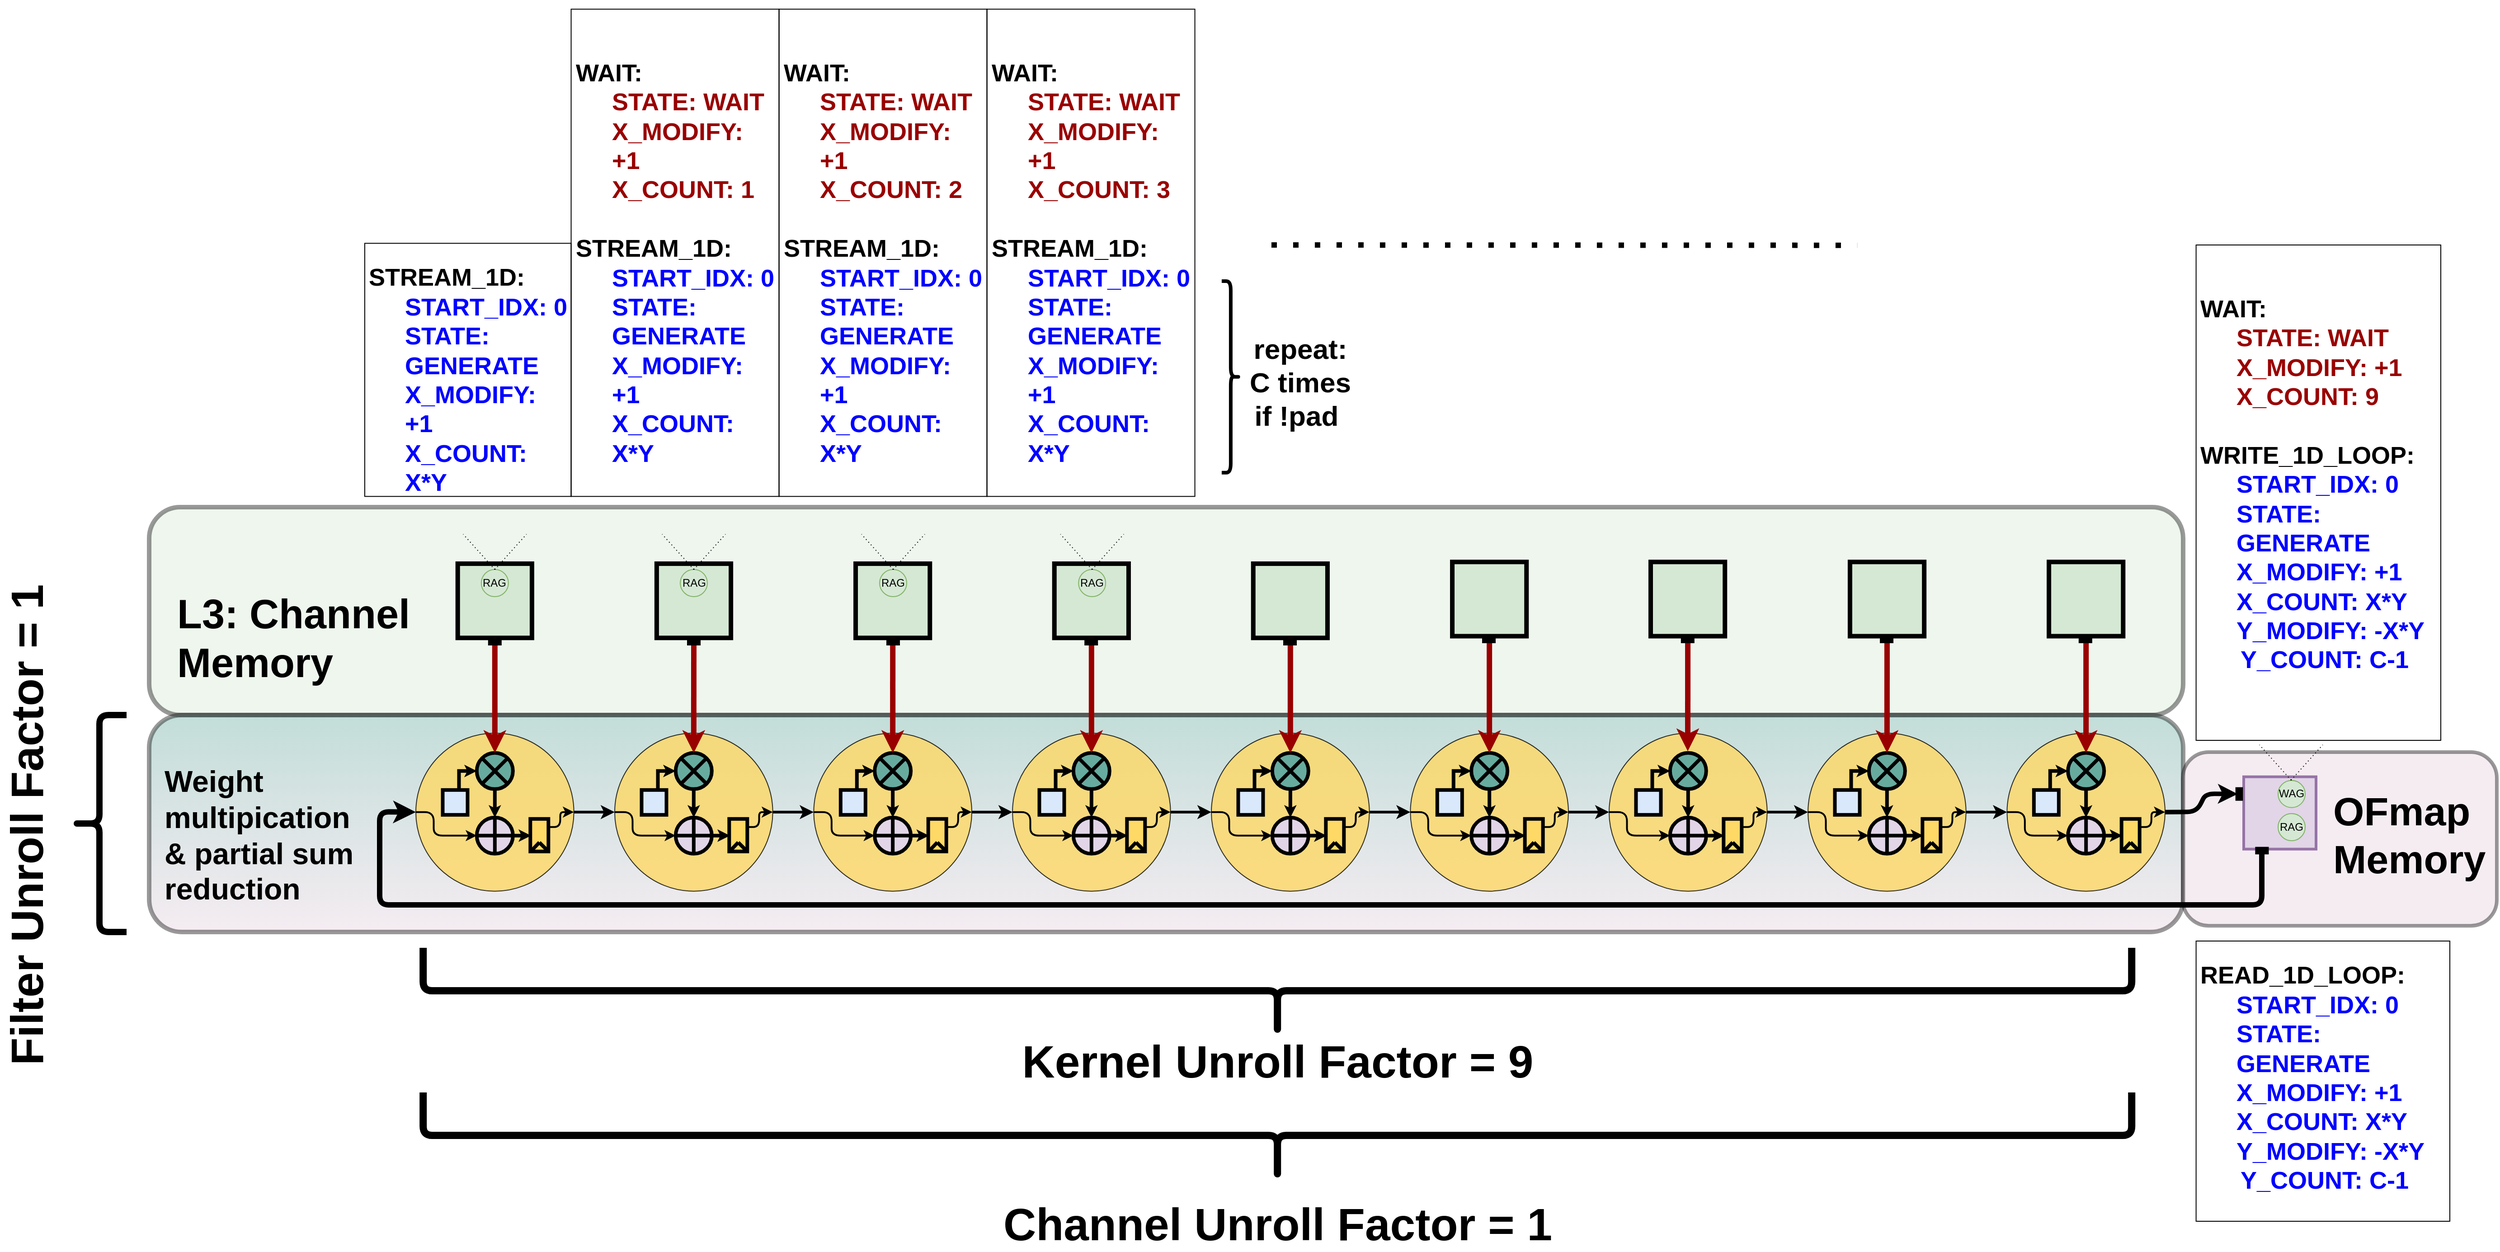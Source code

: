 <mxfile>
    <diagram id="BrhzIIAhwaHNabzRXqvK" name="Page-1">
        <mxGraphModel dx="15748" dy="4928" grid="1" gridSize="10" guides="1" tooltips="1" connect="1" arrows="1" fold="1" page="1" pageScale="1" pageWidth="1100" pageHeight="850" math="0" shadow="0">
            <root>
                <mxCell id="0"/>
                <mxCell id="1" parent="0"/>
                <mxCell id="uWusfIyiGmSD9BXplsq1-24" value="&lt;br style=&quot;font-size: 27px&quot;&gt;&lt;br style=&quot;font-size: 27px&quot;&gt;WAIT:&lt;br style=&quot;font-size: 27px&quot;&gt;&lt;blockquote style=&quot;margin: 0px 0px 0px 40px ; border: none ; padding: 0px ; font-size: 27px&quot;&gt;&lt;font color=&quot;#990000&quot;&gt;&lt;font style=&quot;font-size: 27px&quot;&gt;STATE:&amp;nbsp;&lt;/font&gt;&lt;span style=&quot;font-size: 27px&quot;&gt;WAIT&lt;/span&gt;&lt;font style=&quot;font-size: 27px&quot;&gt;&lt;br style=&quot;font-size: 27px&quot;&gt;X_MODIFY: +1&lt;br style=&quot;font-size: 27px&quot;&gt;X_COUNT: 9&lt;/font&gt;&lt;/font&gt;&lt;/blockquote&gt;&lt;br style=&quot;font-size: 27px&quot;&gt;WRITE_1D_LOOP:&lt;br style=&quot;font-size: 27px&quot;&gt;&#9;&lt;blockquote style=&quot;margin: 0px 0px 0px 40px ; border: none ; padding: 0px ; font-size: 27px&quot;&gt;&lt;font color=&quot;#0000ff&quot; style=&quot;font-size: 27px&quot;&gt;START_IDX: 0&lt;br style=&quot;font-size: 27px&quot;&gt;STATE: GENERATE&lt;br style=&quot;font-size: 27px&quot;&gt;X_MODIFY: +1&lt;br style=&quot;font-size: 27px&quot;&gt;X_COUNT: X*Y&lt;/font&gt;&lt;/blockquote&gt;&lt;blockquote style=&quot;margin: 0px 0px 0px 40px ; border: none ; padding: 0px ; font-size: 27px&quot;&gt;&lt;span style=&quot;color: rgb(0 , 0 , 255) ; font-size: 27px&quot;&gt;Y_MODIFY: -X*Y&lt;/span&gt;&lt;/blockquote&gt;&lt;span style=&quot;color: rgb(0 , 0 , 255) ; font-size: 27px&quot;&gt;&amp;nbsp; &amp;nbsp; &amp;nbsp; Y_COUNT: C-1&lt;/span&gt;&lt;font color=&quot;#0000ff&quot; style=&quot;font-size: 27px&quot;&gt;&lt;br style=&quot;font-size: 27px&quot;&gt;&lt;/font&gt;&lt;span style=&quot;font-size: 27px&quot;&gt;&#9;&lt;/span&gt;" style="text;html=1;strokeColor=default;fillColor=none;spacing=5;spacingTop=-20;whiteSpace=wrap;overflow=hidden;rounded=0;sketch=0;fontSize=27;fontStyle=1" parent="1" vertex="1">
                    <mxGeometry x="-9390.68" y="-2020" width="270.68" height="548" as="geometry"/>
                </mxCell>
                <mxCell id="uWusfIyiGmSD9BXplsq1-61" value="" style="shape=curlyBracket;whiteSpace=wrap;html=1;rounded=1;flipH=1;sketch=0;strokeColor=default;fillColor=#FFD966;fontSize=25;strokeWidth=4;" parent="1" vertex="1">
                    <mxGeometry x="-10468.54" y="-1980" width="20" height="211.84" as="geometry"/>
                </mxCell>
                <mxCell id="uWusfIyiGmSD9BXplsq1-62" value="repeat:&lt;br style=&quot;font-size: 31px;&quot;&gt;C times&lt;br style=&quot;font-size: 31px;&quot;&gt;if !pad&amp;nbsp;" style="text;html=1;strokeColor=none;fillColor=none;align=center;verticalAlign=middle;whiteSpace=wrap;rounded=0;sketch=0;fontSize=31;fontStyle=1" parent="1" vertex="1">
                    <mxGeometry x="-10442.54" y="-1878.16" width="122.54" height="20" as="geometry"/>
                </mxCell>
                <mxCell id="5" value="" style="rounded=1;whiteSpace=wrap;html=1;fillColor=#d5e8d4;opacity=40;strokeColor=#000000;glass=0;strokeWidth=5;" vertex="1" parent="1">
                    <mxGeometry x="-11655" y="-1730" width="2250" height="230" as="geometry"/>
                </mxCell>
                <mxCell id="6" value="" style="rounded=1;whiteSpace=wrap;html=1;fillColor=#67AB9F;opacity=40;strokeColor=#000000;glass=0;strokeWidth=5;gradientColor=#E6D0DE;gradientDirection=south;" vertex="1" parent="1">
                    <mxGeometry x="-11655" y="-1500" width="2250" height="240" as="geometry"/>
                </mxCell>
                <mxCell id="154" value="" style="whiteSpace=wrap;html=1;aspect=fixed;fillColor=#d5e8d4;strokeColor=#000000;strokeWidth=5;" vertex="1" parent="1">
                    <mxGeometry x="-11313.65" y="-1667.44" width="82.11" height="82.11" as="geometry"/>
                </mxCell>
                <mxCell id="157" value="L3: Channel Memory" style="text;html=1;strokeColor=none;fillColor=none;align=left;verticalAlign=middle;whiteSpace=wrap;rounded=0;glass=0;fontSize=45;strokeWidth=5;fontStyle=1" vertex="1" parent="1">
                    <mxGeometry x="-11626.24" y="-1680" width="270" height="190" as="geometry"/>
                </mxCell>
                <mxCell id="161" value="&lt;font style=&quot;font-size: 33px;&quot;&gt;Weight multipication &amp;amp;&amp;nbsp;partial sum reduction&lt;/font&gt;" style="text;html=1;strokeColor=none;fillColor=none;align=left;verticalAlign=middle;whiteSpace=wrap;rounded=0;glass=0;fontSize=33;strokeWidth=5;fontStyle=1" vertex="1" parent="1">
                    <mxGeometry x="-11640" y="-1431.69" width="243.49" height="130" as="geometry"/>
                </mxCell>
                <mxCell id="162" value="" style="rounded=1;whiteSpace=wrap;html=1;fillColor=#E6D0DE;opacity=40;strokeColor=#000000;glass=0;strokeWidth=4;rotation=90;" vertex="1" parent="1">
                    <mxGeometry x="-9327.8" y="-1536.72" width="192.12" height="347.5" as="geometry"/>
                </mxCell>
                <mxCell id="164" value="" style="whiteSpace=wrap;html=1;aspect=fixed;fillColor=#e1d5e7;strokeColor=#9673a6;strokeWidth=3;rotation=90;fontSize=17;horizontal=0;fontStyle=1" vertex="1" parent="1">
                    <mxGeometry x="-9338" y="-1431.69" width="80" height="80" as="geometry"/>
                </mxCell>
                <mxCell id="166" value="OFmap Memory" style="text;html=1;strokeColor=none;fillColor=none;align=left;verticalAlign=middle;whiteSpace=wrap;rounded=0;glass=0;fontSize=44;strokeWidth=5;fontStyle=1" vertex="1" parent="1">
                    <mxGeometry x="-9241" y="-1431.69" width="180" height="130" as="geometry"/>
                </mxCell>
                <mxCell id="171" value="" style="shape=curlyBracket;whiteSpace=wrap;html=1;rounded=1;glass=0;fontSize=50;fontColor=#000000;strokeColor=#000000;strokeWidth=8;fillColor=#0000FF;rotation=-90;size=0.5;" vertex="1" parent="1">
                    <mxGeometry x="-10454.4" y="-2140" width="95" height="1890" as="geometry"/>
                </mxCell>
                <mxCell id="172" value="Kernel Unroll Factor = 9" style="text;html=1;strokeColor=none;fillColor=none;align=center;verticalAlign=middle;whiteSpace=wrap;rounded=0;glass=0;fontSize=50;fontColor=#000000;horizontal=0;rotation=90;fontStyle=1" vertex="1" parent="1">
                    <mxGeometry x="-10436.9" y="-1440" width="60" height="645" as="geometry"/>
                </mxCell>
                <mxCell id="352" value="" style="group" vertex="1" connectable="0" parent="1">
                    <mxGeometry x="-11360" y="-1480" width="615.0" height="174.83" as="geometry"/>
                </mxCell>
                <mxCell id="258" value="" style="ellipse;whiteSpace=wrap;html=1;aspect=fixed;fontSize=30;strokeColor=#000000;fillColor=#FFD966;opacity=80;" vertex="1" parent="352">
                    <mxGeometry width="174.83" height="174.83" as="geometry"/>
                </mxCell>
                <mxCell id="259" value="" style="ellipse;whiteSpace=wrap;html=1;aspect=fixed;fillColor=#67AB9F;strokeWidth=4;strokeColor=#000000;" vertex="1" parent="352">
                    <mxGeometry x="67.41" y="21.91" width="40" height="40" as="geometry"/>
                </mxCell>
                <mxCell id="260" value="" style="endArrow=none;html=1;rounded=0;strokeColor=#000000;strokeWidth=4;exitX=0;exitY=0;exitDx=0;exitDy=0;entryX=1;entryY=1;entryDx=0;entryDy=0;" edge="1" parent="352" source="259" target="259">
                    <mxGeometry width="50" height="50" relative="1" as="geometry">
                        <mxPoint x="72.41" y="53.66" as="sourcePoint"/>
                        <mxPoint x="97.41" y="22.41" as="targetPoint"/>
                    </mxGeometry>
                </mxCell>
                <mxCell id="261" value="" style="endArrow=none;html=1;rounded=0;strokeColor=#000000;strokeWidth=4;exitX=0;exitY=1;exitDx=0;exitDy=0;entryX=1;entryY=0;entryDx=0;entryDy=0;" edge="1" parent="352" source="259" target="259">
                    <mxGeometry width="50" height="50" relative="1" as="geometry">
                        <mxPoint x="28.268" y="-1.518" as="sourcePoint"/>
                        <mxPoint x="56.721" y="33.623" as="targetPoint"/>
                    </mxGeometry>
                </mxCell>
                <mxCell id="262" style="edgeStyle=orthogonalEdgeStyle;rounded=0;jumpStyle=none;jumpSize=6;orthogonalLoop=1;jettySize=auto;html=1;entryX=0;entryY=0.5;entryDx=0;entryDy=0;startArrow=none;startFill=0;endArrow=classic;endFill=1;startSize=1;endSize=1;strokeColor=#000000;strokeWidth=4;" edge="1" parent="352" source="263" target="259">
                    <mxGeometry relative="1" as="geometry">
                        <Array as="points">
                            <mxPoint x="47.74" y="42.41"/>
                        </Array>
                    </mxGeometry>
                </mxCell>
                <mxCell id="263" value="" style="whiteSpace=wrap;html=1;aspect=fixed;fillColor=#dae8fc;strokeColor=#000000;strokeWidth=4;" vertex="1" parent="352">
                    <mxGeometry x="29.74" y="62.91" width="27.5" height="27.5" as="geometry"/>
                </mxCell>
                <mxCell id="264" value="" style="ellipse;whiteSpace=wrap;html=1;aspect=fixed;fillColor=#e1d5e7;strokeColor=#000000;strokeWidth=4;" vertex="1" parent="352">
                    <mxGeometry x="67.41" y="93.41" width="40" height="40" as="geometry"/>
                </mxCell>
                <mxCell id="265" value="" style="endArrow=none;html=1;rounded=0;strokeColor=#000000;entryX=0.5;entryY=0;entryDx=0;entryDy=0;exitX=0.5;exitY=1;exitDx=0;exitDy=0;strokeWidth=4;" edge="1" parent="352" source="264" target="264">
                    <mxGeometry width="50" height="50" relative="1" as="geometry">
                        <mxPoint x="67.41" y="68.41" as="sourcePoint"/>
                        <mxPoint x="117.41" y="18.41" as="targetPoint"/>
                    </mxGeometry>
                </mxCell>
                <mxCell id="266" style="edgeStyle=orthogonalEdgeStyle;rounded=0;jumpStyle=none;jumpSize=6;orthogonalLoop=1;jettySize=auto;html=1;entryX=0.5;entryY=0;entryDx=0;entryDy=0;startArrow=none;startFill=0;endArrow=classic;endFill=1;startSize=1;endSize=1;strokeColor=#000000;strokeWidth=4;" edge="1" parent="352" source="259" target="264">
                    <mxGeometry relative="1" as="geometry"/>
                </mxCell>
                <mxCell id="267" value="" style="endArrow=none;html=1;rounded=0;strokeColor=#000000;entryX=0;entryY=0.5;entryDx=0;entryDy=0;exitX=1;exitY=0.5;exitDx=0;exitDy=0;strokeWidth=4;" edge="1" parent="352" source="264" target="264">
                    <mxGeometry width="50" height="50" relative="1" as="geometry">
                        <mxPoint x="117.41" y="-31.59" as="sourcePoint"/>
                        <mxPoint x="117.41" y="-91.59" as="targetPoint"/>
                    </mxGeometry>
                </mxCell>
                <mxCell id="268" style="edgeStyle=orthogonalEdgeStyle;rounded=1;orthogonalLoop=1;jettySize=auto;html=1;exitX=1;exitY=0.25;exitDx=0;exitDy=0;entryX=1;entryY=0.5;entryDx=0;entryDy=0;fontSize=30;fontColor=#990000;startArrow=none;startFill=0;endArrow=classic;endFill=1;strokeWidth=2;" edge="1" parent="352" source="269" target="258">
                    <mxGeometry relative="1" as="geometry">
                        <Array as="points">
                            <mxPoint x="159.74" y="104.41"/>
                            <mxPoint x="159.74" y="87.41"/>
                        </Array>
                    </mxGeometry>
                </mxCell>
                <mxCell id="269" value="" style="rounded=0;whiteSpace=wrap;html=1;glass=0;strokeColor=#000000;strokeWidth=4;fillColor=#FFD966;" vertex="1" parent="352">
                    <mxGeometry x="126.66" y="94.91" width="20" height="36" as="geometry"/>
                </mxCell>
                <mxCell id="270" value="" style="endArrow=none;html=1;rounded=0;startSize=1;endSize=1;strokeColor=#000000;strokeWidth=4;jumpStyle=none;jumpSize=6;" edge="1" parent="352">
                    <mxGeometry width="50" height="50" relative="1" as="geometry">
                        <mxPoint x="126.66" y="131.41" as="sourcePoint"/>
                        <mxPoint x="136.66" y="120.91" as="targetPoint"/>
                    </mxGeometry>
                </mxCell>
                <mxCell id="271" value="" style="endArrow=none;html=1;rounded=0;startSize=1;endSize=1;strokeColor=#000000;strokeWidth=4;jumpStyle=none;jumpSize=6;" edge="1" parent="352">
                    <mxGeometry width="50" height="50" relative="1" as="geometry">
                        <mxPoint x="136.66" y="120.91" as="sourcePoint"/>
                        <mxPoint x="146.66" y="130.91" as="targetPoint"/>
                    </mxGeometry>
                </mxCell>
                <mxCell id="272" style="edgeStyle=orthogonalEdgeStyle;rounded=0;jumpStyle=none;jumpSize=6;orthogonalLoop=1;jettySize=auto;html=1;entryX=0;entryY=0.5;entryDx=0;entryDy=0;startArrow=none;startFill=0;endArrow=classic;endFill=1;startSize=1;endSize=1;strokeColor=#000000;strokeWidth=4;" edge="1" parent="352" source="264" target="269">
                    <mxGeometry relative="1" as="geometry"/>
                </mxCell>
                <mxCell id="273" style="rounded=1;orthogonalLoop=1;jettySize=auto;html=1;exitX=0;exitY=0.5;exitDx=0;exitDy=0;entryX=0;entryY=0.5;entryDx=0;entryDy=0;fontSize=30;fontColor=#990000;startArrow=none;startFill=0;endArrow=classic;endFill=1;strokeWidth=2;edgeStyle=orthogonalEdgeStyle;" edge="1" parent="352" source="258" target="264">
                    <mxGeometry relative="1" as="geometry">
                        <Array as="points">
                            <mxPoint x="19.74" y="87.41"/>
                            <mxPoint x="19.74" y="113.41"/>
                        </Array>
                    </mxGeometry>
                </mxCell>
                <mxCell id="279" value="" style="group" vertex="1" connectable="0" parent="352">
                    <mxGeometry x="220.0" width="174.83" height="174.83" as="geometry"/>
                </mxCell>
                <mxCell id="239" value="" style="ellipse;whiteSpace=wrap;html=1;aspect=fixed;fontSize=30;strokeColor=#000000;fillColor=#FFD966;opacity=80;" vertex="1" parent="279">
                    <mxGeometry width="174.83" height="174.83" as="geometry"/>
                </mxCell>
                <mxCell id="240" value="" style="ellipse;whiteSpace=wrap;html=1;aspect=fixed;fillColor=#67AB9F;strokeWidth=4;strokeColor=#000000;" vertex="1" parent="279">
                    <mxGeometry x="67.41" y="21.91" width="40" height="40" as="geometry"/>
                </mxCell>
                <mxCell id="241" value="" style="endArrow=none;html=1;rounded=0;strokeColor=#000000;strokeWidth=4;exitX=0;exitY=0;exitDx=0;exitDy=0;entryX=1;entryY=1;entryDx=0;entryDy=0;" edge="1" parent="279" source="240" target="240">
                    <mxGeometry width="50" height="50" relative="1" as="geometry">
                        <mxPoint x="72.41" y="53.66" as="sourcePoint"/>
                        <mxPoint x="97.41" y="22.41" as="targetPoint"/>
                    </mxGeometry>
                </mxCell>
                <mxCell id="242" value="" style="endArrow=none;html=1;rounded=0;strokeColor=#000000;strokeWidth=4;exitX=0;exitY=1;exitDx=0;exitDy=0;entryX=1;entryY=0;entryDx=0;entryDy=0;" edge="1" parent="279" source="240" target="240">
                    <mxGeometry width="50" height="50" relative="1" as="geometry">
                        <mxPoint x="28.268" y="-1.518" as="sourcePoint"/>
                        <mxPoint x="56.721" y="33.623" as="targetPoint"/>
                    </mxGeometry>
                </mxCell>
                <mxCell id="243" style="edgeStyle=orthogonalEdgeStyle;rounded=0;jumpStyle=none;jumpSize=6;orthogonalLoop=1;jettySize=auto;html=1;entryX=0;entryY=0.5;entryDx=0;entryDy=0;startArrow=none;startFill=0;endArrow=classic;endFill=1;startSize=1;endSize=1;strokeColor=#000000;strokeWidth=4;" edge="1" parent="279" source="244" target="240">
                    <mxGeometry relative="1" as="geometry">
                        <Array as="points">
                            <mxPoint x="47.74" y="42.41"/>
                        </Array>
                    </mxGeometry>
                </mxCell>
                <mxCell id="244" value="" style="whiteSpace=wrap;html=1;aspect=fixed;fillColor=#dae8fc;strokeColor=#000000;strokeWidth=4;" vertex="1" parent="279">
                    <mxGeometry x="29.74" y="62.91" width="27.5" height="27.5" as="geometry"/>
                </mxCell>
                <mxCell id="245" value="" style="ellipse;whiteSpace=wrap;html=1;aspect=fixed;fillColor=#e1d5e7;strokeColor=#000000;strokeWidth=4;" vertex="1" parent="279">
                    <mxGeometry x="67.41" y="93.41" width="40" height="40" as="geometry"/>
                </mxCell>
                <mxCell id="246" value="" style="endArrow=none;html=1;rounded=0;strokeColor=#000000;entryX=0.5;entryY=0;entryDx=0;entryDy=0;exitX=0.5;exitY=1;exitDx=0;exitDy=0;strokeWidth=4;" edge="1" parent="279" source="245" target="245">
                    <mxGeometry width="50" height="50" relative="1" as="geometry">
                        <mxPoint x="67.41" y="68.41" as="sourcePoint"/>
                        <mxPoint x="117.41" y="18.41" as="targetPoint"/>
                    </mxGeometry>
                </mxCell>
                <mxCell id="247" style="edgeStyle=orthogonalEdgeStyle;rounded=0;jumpStyle=none;jumpSize=6;orthogonalLoop=1;jettySize=auto;html=1;entryX=0.5;entryY=0;entryDx=0;entryDy=0;startArrow=none;startFill=0;endArrow=classic;endFill=1;startSize=1;endSize=1;strokeColor=#000000;strokeWidth=4;" edge="1" parent="279" source="240" target="245">
                    <mxGeometry relative="1" as="geometry"/>
                </mxCell>
                <mxCell id="248" value="" style="endArrow=none;html=1;rounded=0;strokeColor=#000000;entryX=0;entryY=0.5;entryDx=0;entryDy=0;exitX=1;exitY=0.5;exitDx=0;exitDy=0;strokeWidth=4;" edge="1" parent="279" source="245" target="245">
                    <mxGeometry width="50" height="50" relative="1" as="geometry">
                        <mxPoint x="117.41" y="-31.59" as="sourcePoint"/>
                        <mxPoint x="117.41" y="-91.59" as="targetPoint"/>
                    </mxGeometry>
                </mxCell>
                <mxCell id="249" style="edgeStyle=orthogonalEdgeStyle;rounded=1;orthogonalLoop=1;jettySize=auto;html=1;exitX=1;exitY=0.25;exitDx=0;exitDy=0;entryX=1;entryY=0.5;entryDx=0;entryDy=0;fontSize=30;fontColor=#990000;startArrow=none;startFill=0;endArrow=classic;endFill=1;strokeWidth=2;" edge="1" parent="279" source="250" target="239">
                    <mxGeometry relative="1" as="geometry">
                        <Array as="points">
                            <mxPoint x="159.74" y="104.41"/>
                            <mxPoint x="159.74" y="87.41"/>
                        </Array>
                    </mxGeometry>
                </mxCell>
                <mxCell id="250" value="" style="rounded=0;whiteSpace=wrap;html=1;glass=0;strokeColor=#000000;strokeWidth=4;fillColor=#FFD966;" vertex="1" parent="279">
                    <mxGeometry x="126.66" y="94.91" width="20" height="36" as="geometry"/>
                </mxCell>
                <mxCell id="251" value="" style="endArrow=none;html=1;rounded=0;startSize=1;endSize=1;strokeColor=#000000;strokeWidth=4;jumpStyle=none;jumpSize=6;" edge="1" parent="279">
                    <mxGeometry width="50" height="50" relative="1" as="geometry">
                        <mxPoint x="126.66" y="131.41" as="sourcePoint"/>
                        <mxPoint x="136.66" y="120.91" as="targetPoint"/>
                    </mxGeometry>
                </mxCell>
                <mxCell id="252" value="" style="endArrow=none;html=1;rounded=0;startSize=1;endSize=1;strokeColor=#000000;strokeWidth=4;jumpStyle=none;jumpSize=6;" edge="1" parent="279">
                    <mxGeometry width="50" height="50" relative="1" as="geometry">
                        <mxPoint x="136.66" y="120.91" as="sourcePoint"/>
                        <mxPoint x="146.66" y="130.91" as="targetPoint"/>
                    </mxGeometry>
                </mxCell>
                <mxCell id="253" style="edgeStyle=orthogonalEdgeStyle;rounded=0;jumpStyle=none;jumpSize=6;orthogonalLoop=1;jettySize=auto;html=1;entryX=0;entryY=0.5;entryDx=0;entryDy=0;startArrow=none;startFill=0;endArrow=classic;endFill=1;startSize=1;endSize=1;strokeColor=#000000;strokeWidth=4;" edge="1" parent="279" source="245" target="250">
                    <mxGeometry relative="1" as="geometry"/>
                </mxCell>
                <mxCell id="254" style="rounded=1;orthogonalLoop=1;jettySize=auto;html=1;exitX=0;exitY=0.5;exitDx=0;exitDy=0;entryX=0;entryY=0.5;entryDx=0;entryDy=0;fontSize=30;fontColor=#990000;startArrow=none;startFill=0;endArrow=classic;endFill=1;strokeWidth=2;edgeStyle=orthogonalEdgeStyle;" edge="1" parent="279" source="239" target="245">
                    <mxGeometry relative="1" as="geometry">
                        <Array as="points">
                            <mxPoint x="19.74" y="87.41"/>
                            <mxPoint x="19.74" y="113.41"/>
                        </Array>
                    </mxGeometry>
                </mxCell>
                <mxCell id="276" style="edgeStyle=none;html=1;strokeColor=#000000;strokeWidth=3;entryX=0;entryY=0.5;entryDx=0;entryDy=0;" edge="1" parent="352" source="258" target="239">
                    <mxGeometry relative="1" as="geometry">
                        <mxPoint x="200.0" y="87.415" as="targetPoint"/>
                    </mxGeometry>
                </mxCell>
                <mxCell id="282" style="edgeStyle=none;html=1;strokeColor=#000000;strokeWidth=3;entryX=0;entryY=0.5;entryDx=0;entryDy=0;exitX=1;exitY=0.5;exitDx=0;exitDy=0;" edge="1" parent="352" target="284" source="239">
                    <mxGeometry relative="1" as="geometry">
                        <mxPoint x="420.17" y="87.415" as="targetPoint"/>
                        <mxPoint x="395.0" y="87.415" as="sourcePoint"/>
                    </mxGeometry>
                </mxCell>
                <mxCell id="283" value="" style="group" vertex="1" connectable="0" parent="352">
                    <mxGeometry x="440.17" width="174.83" height="174.83" as="geometry"/>
                </mxCell>
                <mxCell id="284" value="" style="ellipse;whiteSpace=wrap;html=1;aspect=fixed;fontSize=30;strokeColor=#000000;fillColor=#FFD966;opacity=80;" vertex="1" parent="283">
                    <mxGeometry width="174.83" height="174.83" as="geometry"/>
                </mxCell>
                <mxCell id="285" value="" style="ellipse;whiteSpace=wrap;html=1;aspect=fixed;fillColor=#67AB9F;strokeWidth=4;strokeColor=#000000;" vertex="1" parent="283">
                    <mxGeometry x="67.41" y="21.91" width="40" height="40" as="geometry"/>
                </mxCell>
                <mxCell id="286" value="" style="endArrow=none;html=1;rounded=0;strokeColor=#000000;strokeWidth=4;exitX=0;exitY=0;exitDx=0;exitDy=0;entryX=1;entryY=1;entryDx=0;entryDy=0;" edge="1" parent="283" source="285" target="285">
                    <mxGeometry width="50" height="50" relative="1" as="geometry">
                        <mxPoint x="72.41" y="53.66" as="sourcePoint"/>
                        <mxPoint x="97.41" y="22.41" as="targetPoint"/>
                    </mxGeometry>
                </mxCell>
                <mxCell id="287" value="" style="endArrow=none;html=1;rounded=0;strokeColor=#000000;strokeWidth=4;exitX=0;exitY=1;exitDx=0;exitDy=0;entryX=1;entryY=0;entryDx=0;entryDy=0;" edge="1" parent="283" source="285" target="285">
                    <mxGeometry width="50" height="50" relative="1" as="geometry">
                        <mxPoint x="28.268" y="-1.518" as="sourcePoint"/>
                        <mxPoint x="56.721" y="33.623" as="targetPoint"/>
                    </mxGeometry>
                </mxCell>
                <mxCell id="288" style="edgeStyle=orthogonalEdgeStyle;rounded=0;jumpStyle=none;jumpSize=6;orthogonalLoop=1;jettySize=auto;html=1;entryX=0;entryY=0.5;entryDx=0;entryDy=0;startArrow=none;startFill=0;endArrow=classic;endFill=1;startSize=1;endSize=1;strokeColor=#000000;strokeWidth=4;" edge="1" parent="283" source="289" target="285">
                    <mxGeometry relative="1" as="geometry">
                        <Array as="points">
                            <mxPoint x="47.74" y="42.41"/>
                        </Array>
                    </mxGeometry>
                </mxCell>
                <mxCell id="289" value="" style="whiteSpace=wrap;html=1;aspect=fixed;fillColor=#dae8fc;strokeColor=#000000;strokeWidth=4;" vertex="1" parent="283">
                    <mxGeometry x="29.74" y="62.91" width="27.5" height="27.5" as="geometry"/>
                </mxCell>
                <mxCell id="290" value="" style="ellipse;whiteSpace=wrap;html=1;aspect=fixed;fillColor=#e1d5e7;strokeColor=#000000;strokeWidth=4;" vertex="1" parent="283">
                    <mxGeometry x="67.41" y="93.41" width="40" height="40" as="geometry"/>
                </mxCell>
                <mxCell id="291" value="" style="endArrow=none;html=1;rounded=0;strokeColor=#000000;entryX=0.5;entryY=0;entryDx=0;entryDy=0;exitX=0.5;exitY=1;exitDx=0;exitDy=0;strokeWidth=4;" edge="1" parent="283" source="290" target="290">
                    <mxGeometry width="50" height="50" relative="1" as="geometry">
                        <mxPoint x="67.41" y="68.41" as="sourcePoint"/>
                        <mxPoint x="117.41" y="18.41" as="targetPoint"/>
                    </mxGeometry>
                </mxCell>
                <mxCell id="292" style="edgeStyle=orthogonalEdgeStyle;rounded=0;jumpStyle=none;jumpSize=6;orthogonalLoop=1;jettySize=auto;html=1;entryX=0.5;entryY=0;entryDx=0;entryDy=0;startArrow=none;startFill=0;endArrow=classic;endFill=1;startSize=1;endSize=1;strokeColor=#000000;strokeWidth=4;" edge="1" parent="283" source="285" target="290">
                    <mxGeometry relative="1" as="geometry"/>
                </mxCell>
                <mxCell id="293" value="" style="endArrow=none;html=1;rounded=0;strokeColor=#000000;entryX=0;entryY=0.5;entryDx=0;entryDy=0;exitX=1;exitY=0.5;exitDx=0;exitDy=0;strokeWidth=4;" edge="1" parent="283" source="290" target="290">
                    <mxGeometry width="50" height="50" relative="1" as="geometry">
                        <mxPoint x="117.41" y="-31.59" as="sourcePoint"/>
                        <mxPoint x="117.41" y="-91.59" as="targetPoint"/>
                    </mxGeometry>
                </mxCell>
                <mxCell id="294" style="edgeStyle=orthogonalEdgeStyle;rounded=1;orthogonalLoop=1;jettySize=auto;html=1;exitX=1;exitY=0.25;exitDx=0;exitDy=0;entryX=1;entryY=0.5;entryDx=0;entryDy=0;fontSize=30;fontColor=#990000;startArrow=none;startFill=0;endArrow=classic;endFill=1;strokeWidth=2;" edge="1" parent="283" source="295" target="284">
                    <mxGeometry relative="1" as="geometry">
                        <Array as="points">
                            <mxPoint x="159.74" y="104.41"/>
                            <mxPoint x="159.74" y="87.41"/>
                        </Array>
                    </mxGeometry>
                </mxCell>
                <mxCell id="295" value="" style="rounded=0;whiteSpace=wrap;html=1;glass=0;strokeColor=#000000;strokeWidth=4;fillColor=#FFD966;" vertex="1" parent="283">
                    <mxGeometry x="126.66" y="94.91" width="20" height="36" as="geometry"/>
                </mxCell>
                <mxCell id="296" value="" style="endArrow=none;html=1;rounded=0;startSize=1;endSize=1;strokeColor=#000000;strokeWidth=4;jumpStyle=none;jumpSize=6;" edge="1" parent="283">
                    <mxGeometry width="50" height="50" relative="1" as="geometry">
                        <mxPoint x="126.66" y="131.41" as="sourcePoint"/>
                        <mxPoint x="136.66" y="120.91" as="targetPoint"/>
                    </mxGeometry>
                </mxCell>
                <mxCell id="297" value="" style="endArrow=none;html=1;rounded=0;startSize=1;endSize=1;strokeColor=#000000;strokeWidth=4;jumpStyle=none;jumpSize=6;" edge="1" parent="283">
                    <mxGeometry width="50" height="50" relative="1" as="geometry">
                        <mxPoint x="136.66" y="120.91" as="sourcePoint"/>
                        <mxPoint x="146.66" y="130.91" as="targetPoint"/>
                    </mxGeometry>
                </mxCell>
                <mxCell id="298" style="edgeStyle=orthogonalEdgeStyle;rounded=0;jumpStyle=none;jumpSize=6;orthogonalLoop=1;jettySize=auto;html=1;entryX=0;entryY=0.5;entryDx=0;entryDy=0;startArrow=none;startFill=0;endArrow=classic;endFill=1;startSize=1;endSize=1;strokeColor=#000000;strokeWidth=4;" edge="1" parent="283" source="290" target="295">
                    <mxGeometry relative="1" as="geometry"/>
                </mxCell>
                <mxCell id="299" style="rounded=1;orthogonalLoop=1;jettySize=auto;html=1;exitX=0;exitY=0.5;exitDx=0;exitDy=0;entryX=0;entryY=0.5;entryDx=0;entryDy=0;fontSize=30;fontColor=#990000;startArrow=none;startFill=0;endArrow=classic;endFill=1;strokeWidth=2;edgeStyle=orthogonalEdgeStyle;" edge="1" parent="283" source="284" target="290">
                    <mxGeometry relative="1" as="geometry">
                        <Array as="points">
                            <mxPoint x="19.74" y="87.41"/>
                            <mxPoint x="19.74" y="113.41"/>
                        </Array>
                    </mxGeometry>
                </mxCell>
                <mxCell id="353" value="" style="group" vertex="1" connectable="0" parent="1">
                    <mxGeometry x="-10700" y="-1480" width="615.0" height="174.83" as="geometry"/>
                </mxCell>
                <mxCell id="354" value="" style="ellipse;whiteSpace=wrap;html=1;aspect=fixed;fontSize=30;strokeColor=#000000;fillColor=#FFD966;opacity=80;" vertex="1" parent="353">
                    <mxGeometry width="174.83" height="174.83" as="geometry"/>
                </mxCell>
                <mxCell id="355" value="" style="ellipse;whiteSpace=wrap;html=1;aspect=fixed;fillColor=#67AB9F;strokeWidth=4;strokeColor=#000000;" vertex="1" parent="353">
                    <mxGeometry x="67.41" y="21.91" width="40" height="40" as="geometry"/>
                </mxCell>
                <mxCell id="356" value="" style="endArrow=none;html=1;rounded=0;strokeColor=#000000;strokeWidth=4;exitX=0;exitY=0;exitDx=0;exitDy=0;entryX=1;entryY=1;entryDx=0;entryDy=0;" edge="1" parent="353" source="355" target="355">
                    <mxGeometry width="50" height="50" relative="1" as="geometry">
                        <mxPoint x="72.41" y="53.66" as="sourcePoint"/>
                        <mxPoint x="97.41" y="22.41" as="targetPoint"/>
                    </mxGeometry>
                </mxCell>
                <mxCell id="357" value="" style="endArrow=none;html=1;rounded=0;strokeColor=#000000;strokeWidth=4;exitX=0;exitY=1;exitDx=0;exitDy=0;entryX=1;entryY=0;entryDx=0;entryDy=0;" edge="1" parent="353" source="355" target="355">
                    <mxGeometry width="50" height="50" relative="1" as="geometry">
                        <mxPoint x="28.268" y="-1.518" as="sourcePoint"/>
                        <mxPoint x="56.721" y="33.623" as="targetPoint"/>
                    </mxGeometry>
                </mxCell>
                <mxCell id="358" style="edgeStyle=orthogonalEdgeStyle;rounded=0;jumpStyle=none;jumpSize=6;orthogonalLoop=1;jettySize=auto;html=1;entryX=0;entryY=0.5;entryDx=0;entryDy=0;startArrow=none;startFill=0;endArrow=classic;endFill=1;startSize=1;endSize=1;strokeColor=#000000;strokeWidth=4;" edge="1" parent="353" source="359" target="355">
                    <mxGeometry relative="1" as="geometry">
                        <Array as="points">
                            <mxPoint x="47.74" y="42.41"/>
                        </Array>
                    </mxGeometry>
                </mxCell>
                <mxCell id="359" value="" style="whiteSpace=wrap;html=1;aspect=fixed;fillColor=#dae8fc;strokeColor=#000000;strokeWidth=4;" vertex="1" parent="353">
                    <mxGeometry x="29.74" y="62.91" width="27.5" height="27.5" as="geometry"/>
                </mxCell>
                <mxCell id="360" value="" style="ellipse;whiteSpace=wrap;html=1;aspect=fixed;fillColor=#e1d5e7;strokeColor=#000000;strokeWidth=4;" vertex="1" parent="353">
                    <mxGeometry x="67.41" y="93.41" width="40" height="40" as="geometry"/>
                </mxCell>
                <mxCell id="361" value="" style="endArrow=none;html=1;rounded=0;strokeColor=#000000;entryX=0.5;entryY=0;entryDx=0;entryDy=0;exitX=0.5;exitY=1;exitDx=0;exitDy=0;strokeWidth=4;" edge="1" parent="353" source="360" target="360">
                    <mxGeometry width="50" height="50" relative="1" as="geometry">
                        <mxPoint x="67.41" y="68.41" as="sourcePoint"/>
                        <mxPoint x="117.41" y="18.41" as="targetPoint"/>
                    </mxGeometry>
                </mxCell>
                <mxCell id="362" style="edgeStyle=orthogonalEdgeStyle;rounded=0;jumpStyle=none;jumpSize=6;orthogonalLoop=1;jettySize=auto;html=1;entryX=0.5;entryY=0;entryDx=0;entryDy=0;startArrow=none;startFill=0;endArrow=classic;endFill=1;startSize=1;endSize=1;strokeColor=#000000;strokeWidth=4;" edge="1" parent="353" source="355" target="360">
                    <mxGeometry relative="1" as="geometry"/>
                </mxCell>
                <mxCell id="363" value="" style="endArrow=none;html=1;rounded=0;strokeColor=#000000;entryX=0;entryY=0.5;entryDx=0;entryDy=0;exitX=1;exitY=0.5;exitDx=0;exitDy=0;strokeWidth=4;" edge="1" parent="353" source="360" target="360">
                    <mxGeometry width="50" height="50" relative="1" as="geometry">
                        <mxPoint x="117.41" y="-31.59" as="sourcePoint"/>
                        <mxPoint x="117.41" y="-91.59" as="targetPoint"/>
                    </mxGeometry>
                </mxCell>
                <mxCell id="364" style="edgeStyle=orthogonalEdgeStyle;rounded=1;orthogonalLoop=1;jettySize=auto;html=1;exitX=1;exitY=0.25;exitDx=0;exitDy=0;entryX=1;entryY=0.5;entryDx=0;entryDy=0;fontSize=30;fontColor=#990000;startArrow=none;startFill=0;endArrow=classic;endFill=1;strokeWidth=2;" edge="1" parent="353" source="365" target="354">
                    <mxGeometry relative="1" as="geometry">
                        <Array as="points">
                            <mxPoint x="159.74" y="104.41"/>
                            <mxPoint x="159.74" y="87.41"/>
                        </Array>
                    </mxGeometry>
                </mxCell>
                <mxCell id="365" value="" style="rounded=0;whiteSpace=wrap;html=1;glass=0;strokeColor=#000000;strokeWidth=4;fillColor=#FFD966;" vertex="1" parent="353">
                    <mxGeometry x="126.66" y="94.91" width="20" height="36" as="geometry"/>
                </mxCell>
                <mxCell id="366" value="" style="endArrow=none;html=1;rounded=0;startSize=1;endSize=1;strokeColor=#000000;strokeWidth=4;jumpStyle=none;jumpSize=6;" edge="1" parent="353">
                    <mxGeometry width="50" height="50" relative="1" as="geometry">
                        <mxPoint x="126.66" y="131.41" as="sourcePoint"/>
                        <mxPoint x="136.66" y="120.91" as="targetPoint"/>
                    </mxGeometry>
                </mxCell>
                <mxCell id="367" value="" style="endArrow=none;html=1;rounded=0;startSize=1;endSize=1;strokeColor=#000000;strokeWidth=4;jumpStyle=none;jumpSize=6;" edge="1" parent="353">
                    <mxGeometry width="50" height="50" relative="1" as="geometry">
                        <mxPoint x="136.66" y="120.91" as="sourcePoint"/>
                        <mxPoint x="146.66" y="130.91" as="targetPoint"/>
                    </mxGeometry>
                </mxCell>
                <mxCell id="368" style="edgeStyle=orthogonalEdgeStyle;rounded=0;jumpStyle=none;jumpSize=6;orthogonalLoop=1;jettySize=auto;html=1;entryX=0;entryY=0.5;entryDx=0;entryDy=0;startArrow=none;startFill=0;endArrow=classic;endFill=1;startSize=1;endSize=1;strokeColor=#000000;strokeWidth=4;" edge="1" parent="353" source="360" target="365">
                    <mxGeometry relative="1" as="geometry"/>
                </mxCell>
                <mxCell id="369" style="rounded=1;orthogonalLoop=1;jettySize=auto;html=1;exitX=0;exitY=0.5;exitDx=0;exitDy=0;entryX=0;entryY=0.5;entryDx=0;entryDy=0;fontSize=30;fontColor=#990000;startArrow=none;startFill=0;endArrow=classic;endFill=1;strokeWidth=2;edgeStyle=orthogonalEdgeStyle;" edge="1" parent="353" source="354" target="360">
                    <mxGeometry relative="1" as="geometry">
                        <Array as="points">
                            <mxPoint x="19.74" y="87.41"/>
                            <mxPoint x="19.74" y="113.41"/>
                        </Array>
                    </mxGeometry>
                </mxCell>
                <mxCell id="370" value="" style="group" vertex="1" connectable="0" parent="353">
                    <mxGeometry x="220.0" width="174.83" height="174.83" as="geometry"/>
                </mxCell>
                <mxCell id="371" value="" style="ellipse;whiteSpace=wrap;html=1;aspect=fixed;fontSize=30;strokeColor=#000000;fillColor=#FFD966;opacity=80;" vertex="1" parent="370">
                    <mxGeometry width="174.83" height="174.83" as="geometry"/>
                </mxCell>
                <mxCell id="372" value="" style="ellipse;whiteSpace=wrap;html=1;aspect=fixed;fillColor=#67AB9F;strokeWidth=4;strokeColor=#000000;" vertex="1" parent="370">
                    <mxGeometry x="67.41" y="21.91" width="40" height="40" as="geometry"/>
                </mxCell>
                <mxCell id="373" value="" style="endArrow=none;html=1;rounded=0;strokeColor=#000000;strokeWidth=4;exitX=0;exitY=0;exitDx=0;exitDy=0;entryX=1;entryY=1;entryDx=0;entryDy=0;" edge="1" parent="370" source="372" target="372">
                    <mxGeometry width="50" height="50" relative="1" as="geometry">
                        <mxPoint x="72.41" y="53.66" as="sourcePoint"/>
                        <mxPoint x="97.41" y="22.41" as="targetPoint"/>
                    </mxGeometry>
                </mxCell>
                <mxCell id="374" value="" style="endArrow=none;html=1;rounded=0;strokeColor=#000000;strokeWidth=4;exitX=0;exitY=1;exitDx=0;exitDy=0;entryX=1;entryY=0;entryDx=0;entryDy=0;" edge="1" parent="370" source="372" target="372">
                    <mxGeometry width="50" height="50" relative="1" as="geometry">
                        <mxPoint x="28.268" y="-1.518" as="sourcePoint"/>
                        <mxPoint x="56.721" y="33.623" as="targetPoint"/>
                    </mxGeometry>
                </mxCell>
                <mxCell id="375" style="edgeStyle=orthogonalEdgeStyle;rounded=0;jumpStyle=none;jumpSize=6;orthogonalLoop=1;jettySize=auto;html=1;entryX=0;entryY=0.5;entryDx=0;entryDy=0;startArrow=none;startFill=0;endArrow=classic;endFill=1;startSize=1;endSize=1;strokeColor=#000000;strokeWidth=4;" edge="1" parent="370" source="376" target="372">
                    <mxGeometry relative="1" as="geometry">
                        <Array as="points">
                            <mxPoint x="47.74" y="42.41"/>
                        </Array>
                    </mxGeometry>
                </mxCell>
                <mxCell id="376" value="" style="whiteSpace=wrap;html=1;aspect=fixed;fillColor=#dae8fc;strokeColor=#000000;strokeWidth=4;" vertex="1" parent="370">
                    <mxGeometry x="29.74" y="62.91" width="27.5" height="27.5" as="geometry"/>
                </mxCell>
                <mxCell id="377" value="" style="ellipse;whiteSpace=wrap;html=1;aspect=fixed;fillColor=#e1d5e7;strokeColor=#000000;strokeWidth=4;" vertex="1" parent="370">
                    <mxGeometry x="67.41" y="93.41" width="40" height="40" as="geometry"/>
                </mxCell>
                <mxCell id="378" value="" style="endArrow=none;html=1;rounded=0;strokeColor=#000000;entryX=0.5;entryY=0;entryDx=0;entryDy=0;exitX=0.5;exitY=1;exitDx=0;exitDy=0;strokeWidth=4;" edge="1" parent="370" source="377" target="377">
                    <mxGeometry width="50" height="50" relative="1" as="geometry">
                        <mxPoint x="67.41" y="68.41" as="sourcePoint"/>
                        <mxPoint x="117.41" y="18.41" as="targetPoint"/>
                    </mxGeometry>
                </mxCell>
                <mxCell id="379" style="edgeStyle=orthogonalEdgeStyle;rounded=0;jumpStyle=none;jumpSize=6;orthogonalLoop=1;jettySize=auto;html=1;entryX=0.5;entryY=0;entryDx=0;entryDy=0;startArrow=none;startFill=0;endArrow=classic;endFill=1;startSize=1;endSize=1;strokeColor=#000000;strokeWidth=4;" edge="1" parent="370" source="372" target="377">
                    <mxGeometry relative="1" as="geometry"/>
                </mxCell>
                <mxCell id="380" value="" style="endArrow=none;html=1;rounded=0;strokeColor=#000000;entryX=0;entryY=0.5;entryDx=0;entryDy=0;exitX=1;exitY=0.5;exitDx=0;exitDy=0;strokeWidth=4;" edge="1" parent="370" source="377" target="377">
                    <mxGeometry width="50" height="50" relative="1" as="geometry">
                        <mxPoint x="117.41" y="-31.59" as="sourcePoint"/>
                        <mxPoint x="117.41" y="-91.59" as="targetPoint"/>
                    </mxGeometry>
                </mxCell>
                <mxCell id="381" style="edgeStyle=orthogonalEdgeStyle;rounded=1;orthogonalLoop=1;jettySize=auto;html=1;exitX=1;exitY=0.25;exitDx=0;exitDy=0;entryX=1;entryY=0.5;entryDx=0;entryDy=0;fontSize=30;fontColor=#990000;startArrow=none;startFill=0;endArrow=classic;endFill=1;strokeWidth=2;" edge="1" parent="370" source="382" target="371">
                    <mxGeometry relative="1" as="geometry">
                        <Array as="points">
                            <mxPoint x="159.74" y="104.41"/>
                            <mxPoint x="159.74" y="87.41"/>
                        </Array>
                    </mxGeometry>
                </mxCell>
                <mxCell id="382" value="" style="rounded=0;whiteSpace=wrap;html=1;glass=0;strokeColor=#000000;strokeWidth=4;fillColor=#FFD966;" vertex="1" parent="370">
                    <mxGeometry x="126.66" y="94.91" width="20" height="36" as="geometry"/>
                </mxCell>
                <mxCell id="383" value="" style="endArrow=none;html=1;rounded=0;startSize=1;endSize=1;strokeColor=#000000;strokeWidth=4;jumpStyle=none;jumpSize=6;" edge="1" parent="370">
                    <mxGeometry width="50" height="50" relative="1" as="geometry">
                        <mxPoint x="126.66" y="131.41" as="sourcePoint"/>
                        <mxPoint x="136.66" y="120.91" as="targetPoint"/>
                    </mxGeometry>
                </mxCell>
                <mxCell id="384" value="" style="endArrow=none;html=1;rounded=0;startSize=1;endSize=1;strokeColor=#000000;strokeWidth=4;jumpStyle=none;jumpSize=6;" edge="1" parent="370">
                    <mxGeometry width="50" height="50" relative="1" as="geometry">
                        <mxPoint x="136.66" y="120.91" as="sourcePoint"/>
                        <mxPoint x="146.66" y="130.91" as="targetPoint"/>
                    </mxGeometry>
                </mxCell>
                <mxCell id="385" style="edgeStyle=orthogonalEdgeStyle;rounded=0;jumpStyle=none;jumpSize=6;orthogonalLoop=1;jettySize=auto;html=1;entryX=0;entryY=0.5;entryDx=0;entryDy=0;startArrow=none;startFill=0;endArrow=classic;endFill=1;startSize=1;endSize=1;strokeColor=#000000;strokeWidth=4;" edge="1" parent="370" source="377" target="382">
                    <mxGeometry relative="1" as="geometry"/>
                </mxCell>
                <mxCell id="386" style="rounded=1;orthogonalLoop=1;jettySize=auto;html=1;exitX=0;exitY=0.5;exitDx=0;exitDy=0;entryX=0;entryY=0.5;entryDx=0;entryDy=0;fontSize=30;fontColor=#990000;startArrow=none;startFill=0;endArrow=classic;endFill=1;strokeWidth=2;edgeStyle=orthogonalEdgeStyle;" edge="1" parent="370" source="371" target="377">
                    <mxGeometry relative="1" as="geometry">
                        <Array as="points">
                            <mxPoint x="19.74" y="87.41"/>
                            <mxPoint x="19.74" y="113.41"/>
                        </Array>
                    </mxGeometry>
                </mxCell>
                <mxCell id="387" style="edgeStyle=none;html=1;strokeColor=#000000;strokeWidth=3;entryX=0;entryY=0.5;entryDx=0;entryDy=0;" edge="1" parent="353" source="354" target="371">
                    <mxGeometry relative="1" as="geometry">
                        <mxPoint x="200.0" y="87.415" as="targetPoint"/>
                    </mxGeometry>
                </mxCell>
                <mxCell id="388" style="edgeStyle=none;html=1;strokeColor=#000000;strokeWidth=3;entryX=0;entryY=0.5;entryDx=0;entryDy=0;exitX=1;exitY=0.5;exitDx=0;exitDy=0;" edge="1" parent="353" source="371" target="390">
                    <mxGeometry relative="1" as="geometry">
                        <mxPoint x="420.17" y="87.415" as="targetPoint"/>
                        <mxPoint x="395.0" y="87.415" as="sourcePoint"/>
                    </mxGeometry>
                </mxCell>
                <mxCell id="389" value="" style="group" vertex="1" connectable="0" parent="353">
                    <mxGeometry x="440.17" width="174.83" height="174.83" as="geometry"/>
                </mxCell>
                <mxCell id="390" value="" style="ellipse;whiteSpace=wrap;html=1;aspect=fixed;fontSize=30;strokeColor=#000000;fillColor=#FFD966;opacity=80;" vertex="1" parent="389">
                    <mxGeometry width="174.83" height="174.83" as="geometry"/>
                </mxCell>
                <mxCell id="391" value="" style="ellipse;whiteSpace=wrap;html=1;aspect=fixed;fillColor=#67AB9F;strokeWidth=4;strokeColor=#000000;" vertex="1" parent="389">
                    <mxGeometry x="67.41" y="21.91" width="40" height="40" as="geometry"/>
                </mxCell>
                <mxCell id="392" value="" style="endArrow=none;html=1;rounded=0;strokeColor=#000000;strokeWidth=4;exitX=0;exitY=0;exitDx=0;exitDy=0;entryX=1;entryY=1;entryDx=0;entryDy=0;" edge="1" parent="389" source="391" target="391">
                    <mxGeometry width="50" height="50" relative="1" as="geometry">
                        <mxPoint x="72.41" y="53.66" as="sourcePoint"/>
                        <mxPoint x="97.41" y="22.41" as="targetPoint"/>
                    </mxGeometry>
                </mxCell>
                <mxCell id="393" value="" style="endArrow=none;html=1;rounded=0;strokeColor=#000000;strokeWidth=4;exitX=0;exitY=1;exitDx=0;exitDy=0;entryX=1;entryY=0;entryDx=0;entryDy=0;" edge="1" parent="389" source="391" target="391">
                    <mxGeometry width="50" height="50" relative="1" as="geometry">
                        <mxPoint x="28.268" y="-1.518" as="sourcePoint"/>
                        <mxPoint x="56.721" y="33.623" as="targetPoint"/>
                    </mxGeometry>
                </mxCell>
                <mxCell id="394" style="edgeStyle=orthogonalEdgeStyle;rounded=0;jumpStyle=none;jumpSize=6;orthogonalLoop=1;jettySize=auto;html=1;entryX=0;entryY=0.5;entryDx=0;entryDy=0;startArrow=none;startFill=0;endArrow=classic;endFill=1;startSize=1;endSize=1;strokeColor=#000000;strokeWidth=4;" edge="1" parent="389" source="395" target="391">
                    <mxGeometry relative="1" as="geometry">
                        <Array as="points">
                            <mxPoint x="47.74" y="42.41"/>
                        </Array>
                    </mxGeometry>
                </mxCell>
                <mxCell id="395" value="" style="whiteSpace=wrap;html=1;aspect=fixed;fillColor=#dae8fc;strokeColor=#000000;strokeWidth=4;" vertex="1" parent="389">
                    <mxGeometry x="29.74" y="62.91" width="27.5" height="27.5" as="geometry"/>
                </mxCell>
                <mxCell id="396" value="" style="ellipse;whiteSpace=wrap;html=1;aspect=fixed;fillColor=#e1d5e7;strokeColor=#000000;strokeWidth=4;" vertex="1" parent="389">
                    <mxGeometry x="67.41" y="93.41" width="40" height="40" as="geometry"/>
                </mxCell>
                <mxCell id="397" value="" style="endArrow=none;html=1;rounded=0;strokeColor=#000000;entryX=0.5;entryY=0;entryDx=0;entryDy=0;exitX=0.5;exitY=1;exitDx=0;exitDy=0;strokeWidth=4;" edge="1" parent="389" source="396" target="396">
                    <mxGeometry width="50" height="50" relative="1" as="geometry">
                        <mxPoint x="67.41" y="68.41" as="sourcePoint"/>
                        <mxPoint x="117.41" y="18.41" as="targetPoint"/>
                    </mxGeometry>
                </mxCell>
                <mxCell id="398" style="edgeStyle=orthogonalEdgeStyle;rounded=0;jumpStyle=none;jumpSize=6;orthogonalLoop=1;jettySize=auto;html=1;entryX=0.5;entryY=0;entryDx=0;entryDy=0;startArrow=none;startFill=0;endArrow=classic;endFill=1;startSize=1;endSize=1;strokeColor=#000000;strokeWidth=4;" edge="1" parent="389" source="391" target="396">
                    <mxGeometry relative="1" as="geometry"/>
                </mxCell>
                <mxCell id="399" value="" style="endArrow=none;html=1;rounded=0;strokeColor=#000000;entryX=0;entryY=0.5;entryDx=0;entryDy=0;exitX=1;exitY=0.5;exitDx=0;exitDy=0;strokeWidth=4;" edge="1" parent="389" source="396" target="396">
                    <mxGeometry width="50" height="50" relative="1" as="geometry">
                        <mxPoint x="117.41" y="-31.59" as="sourcePoint"/>
                        <mxPoint x="117.41" y="-91.59" as="targetPoint"/>
                    </mxGeometry>
                </mxCell>
                <mxCell id="400" style="edgeStyle=orthogonalEdgeStyle;rounded=1;orthogonalLoop=1;jettySize=auto;html=1;exitX=1;exitY=0.25;exitDx=0;exitDy=0;entryX=1;entryY=0.5;entryDx=0;entryDy=0;fontSize=30;fontColor=#990000;startArrow=none;startFill=0;endArrow=classic;endFill=1;strokeWidth=2;" edge="1" parent="389" source="401" target="390">
                    <mxGeometry relative="1" as="geometry">
                        <Array as="points">
                            <mxPoint x="159.74" y="104.41"/>
                            <mxPoint x="159.74" y="87.41"/>
                        </Array>
                    </mxGeometry>
                </mxCell>
                <mxCell id="401" value="" style="rounded=0;whiteSpace=wrap;html=1;glass=0;strokeColor=#000000;strokeWidth=4;fillColor=#FFD966;" vertex="1" parent="389">
                    <mxGeometry x="126.66" y="94.91" width="20" height="36" as="geometry"/>
                </mxCell>
                <mxCell id="402" value="" style="endArrow=none;html=1;rounded=0;startSize=1;endSize=1;strokeColor=#000000;strokeWidth=4;jumpStyle=none;jumpSize=6;" edge="1" parent="389">
                    <mxGeometry width="50" height="50" relative="1" as="geometry">
                        <mxPoint x="126.66" y="131.41" as="sourcePoint"/>
                        <mxPoint x="136.66" y="120.91" as="targetPoint"/>
                    </mxGeometry>
                </mxCell>
                <mxCell id="403" value="" style="endArrow=none;html=1;rounded=0;startSize=1;endSize=1;strokeColor=#000000;strokeWidth=4;jumpStyle=none;jumpSize=6;" edge="1" parent="389">
                    <mxGeometry width="50" height="50" relative="1" as="geometry">
                        <mxPoint x="136.66" y="120.91" as="sourcePoint"/>
                        <mxPoint x="146.66" y="130.91" as="targetPoint"/>
                    </mxGeometry>
                </mxCell>
                <mxCell id="404" style="edgeStyle=orthogonalEdgeStyle;rounded=0;jumpStyle=none;jumpSize=6;orthogonalLoop=1;jettySize=auto;html=1;entryX=0;entryY=0.5;entryDx=0;entryDy=0;startArrow=none;startFill=0;endArrow=classic;endFill=1;startSize=1;endSize=1;strokeColor=#000000;strokeWidth=4;" edge="1" parent="389" source="396" target="401">
                    <mxGeometry relative="1" as="geometry"/>
                </mxCell>
                <mxCell id="405" style="rounded=1;orthogonalLoop=1;jettySize=auto;html=1;exitX=0;exitY=0.5;exitDx=0;exitDy=0;entryX=0;entryY=0.5;entryDx=0;entryDy=0;fontSize=30;fontColor=#990000;startArrow=none;startFill=0;endArrow=classic;endFill=1;strokeWidth=2;edgeStyle=orthogonalEdgeStyle;" edge="1" parent="389" source="390" target="396">
                    <mxGeometry relative="1" as="geometry">
                        <Array as="points">
                            <mxPoint x="19.74" y="87.41"/>
                            <mxPoint x="19.74" y="113.41"/>
                        </Array>
                    </mxGeometry>
                </mxCell>
                <mxCell id="406" style="edgeStyle=none;html=1;strokeColor=#000000;strokeWidth=3;entryX=0;entryY=0.5;entryDx=0;entryDy=0;exitX=1;exitY=0.5;exitDx=0;exitDy=0;" edge="1" parent="1" source="284" target="354">
                    <mxGeometry relative="1" as="geometry">
                        <mxPoint x="-10699.66" y="-1392.845" as="targetPoint"/>
                        <mxPoint x="-10745.0" y="-1392.845" as="sourcePoint"/>
                    </mxGeometry>
                </mxCell>
                <mxCell id="407" value="" style="group" vertex="1" connectable="0" parent="1">
                    <mxGeometry x="-10040" y="-1480" width="615.0" height="174.83" as="geometry"/>
                </mxCell>
                <mxCell id="408" value="" style="ellipse;whiteSpace=wrap;html=1;aspect=fixed;fontSize=30;strokeColor=#000000;fillColor=#FFD966;opacity=80;" vertex="1" parent="407">
                    <mxGeometry width="174.83" height="174.83" as="geometry"/>
                </mxCell>
                <mxCell id="409" value="" style="ellipse;whiteSpace=wrap;html=1;aspect=fixed;fillColor=#67AB9F;strokeWidth=4;strokeColor=#000000;" vertex="1" parent="407">
                    <mxGeometry x="67.41" y="21.91" width="40" height="40" as="geometry"/>
                </mxCell>
                <mxCell id="410" value="" style="endArrow=none;html=1;rounded=0;strokeColor=#000000;strokeWidth=4;exitX=0;exitY=0;exitDx=0;exitDy=0;entryX=1;entryY=1;entryDx=0;entryDy=0;" edge="1" parent="407" source="409" target="409">
                    <mxGeometry width="50" height="50" relative="1" as="geometry">
                        <mxPoint x="72.41" y="53.66" as="sourcePoint"/>
                        <mxPoint x="97.41" y="22.41" as="targetPoint"/>
                    </mxGeometry>
                </mxCell>
                <mxCell id="411" value="" style="endArrow=none;html=1;rounded=0;strokeColor=#000000;strokeWidth=4;exitX=0;exitY=1;exitDx=0;exitDy=0;entryX=1;entryY=0;entryDx=0;entryDy=0;" edge="1" parent="407" source="409" target="409">
                    <mxGeometry width="50" height="50" relative="1" as="geometry">
                        <mxPoint x="28.268" y="-1.518" as="sourcePoint"/>
                        <mxPoint x="56.721" y="33.623" as="targetPoint"/>
                    </mxGeometry>
                </mxCell>
                <mxCell id="412" style="edgeStyle=orthogonalEdgeStyle;rounded=0;jumpStyle=none;jumpSize=6;orthogonalLoop=1;jettySize=auto;html=1;entryX=0;entryY=0.5;entryDx=0;entryDy=0;startArrow=none;startFill=0;endArrow=classic;endFill=1;startSize=1;endSize=1;strokeColor=#000000;strokeWidth=4;" edge="1" parent="407" source="413" target="409">
                    <mxGeometry relative="1" as="geometry">
                        <Array as="points">
                            <mxPoint x="47.74" y="42.41"/>
                        </Array>
                    </mxGeometry>
                </mxCell>
                <mxCell id="413" value="" style="whiteSpace=wrap;html=1;aspect=fixed;fillColor=#dae8fc;strokeColor=#000000;strokeWidth=4;" vertex="1" parent="407">
                    <mxGeometry x="29.74" y="62.91" width="27.5" height="27.5" as="geometry"/>
                </mxCell>
                <mxCell id="414" value="" style="ellipse;whiteSpace=wrap;html=1;aspect=fixed;fillColor=#e1d5e7;strokeColor=#000000;strokeWidth=4;" vertex="1" parent="407">
                    <mxGeometry x="67.41" y="93.41" width="40" height="40" as="geometry"/>
                </mxCell>
                <mxCell id="415" value="" style="endArrow=none;html=1;rounded=0;strokeColor=#000000;entryX=0.5;entryY=0;entryDx=0;entryDy=0;exitX=0.5;exitY=1;exitDx=0;exitDy=0;strokeWidth=4;" edge="1" parent="407" source="414" target="414">
                    <mxGeometry width="50" height="50" relative="1" as="geometry">
                        <mxPoint x="67.41" y="68.41" as="sourcePoint"/>
                        <mxPoint x="117.41" y="18.41" as="targetPoint"/>
                    </mxGeometry>
                </mxCell>
                <mxCell id="416" style="edgeStyle=orthogonalEdgeStyle;rounded=0;jumpStyle=none;jumpSize=6;orthogonalLoop=1;jettySize=auto;html=1;entryX=0.5;entryY=0;entryDx=0;entryDy=0;startArrow=none;startFill=0;endArrow=classic;endFill=1;startSize=1;endSize=1;strokeColor=#000000;strokeWidth=4;" edge="1" parent="407" source="409" target="414">
                    <mxGeometry relative="1" as="geometry"/>
                </mxCell>
                <mxCell id="417" value="" style="endArrow=none;html=1;rounded=0;strokeColor=#000000;entryX=0;entryY=0.5;entryDx=0;entryDy=0;exitX=1;exitY=0.5;exitDx=0;exitDy=0;strokeWidth=4;" edge="1" parent="407" source="414" target="414">
                    <mxGeometry width="50" height="50" relative="1" as="geometry">
                        <mxPoint x="117.41" y="-31.59" as="sourcePoint"/>
                        <mxPoint x="117.41" y="-91.59" as="targetPoint"/>
                    </mxGeometry>
                </mxCell>
                <mxCell id="418" style="edgeStyle=orthogonalEdgeStyle;rounded=1;orthogonalLoop=1;jettySize=auto;html=1;exitX=1;exitY=0.25;exitDx=0;exitDy=0;entryX=1;entryY=0.5;entryDx=0;entryDy=0;fontSize=30;fontColor=#990000;startArrow=none;startFill=0;endArrow=classic;endFill=1;strokeWidth=2;" edge="1" parent="407" source="419" target="408">
                    <mxGeometry relative="1" as="geometry">
                        <Array as="points">
                            <mxPoint x="159.74" y="104.41"/>
                            <mxPoint x="159.74" y="87.41"/>
                        </Array>
                    </mxGeometry>
                </mxCell>
                <mxCell id="419" value="" style="rounded=0;whiteSpace=wrap;html=1;glass=0;strokeColor=#000000;strokeWidth=4;fillColor=#FFD966;" vertex="1" parent="407">
                    <mxGeometry x="126.66" y="94.91" width="20" height="36" as="geometry"/>
                </mxCell>
                <mxCell id="420" value="" style="endArrow=none;html=1;rounded=0;startSize=1;endSize=1;strokeColor=#000000;strokeWidth=4;jumpStyle=none;jumpSize=6;" edge="1" parent="407">
                    <mxGeometry width="50" height="50" relative="1" as="geometry">
                        <mxPoint x="126.66" y="131.41" as="sourcePoint"/>
                        <mxPoint x="136.66" y="120.91" as="targetPoint"/>
                    </mxGeometry>
                </mxCell>
                <mxCell id="421" value="" style="endArrow=none;html=1;rounded=0;startSize=1;endSize=1;strokeColor=#000000;strokeWidth=4;jumpStyle=none;jumpSize=6;" edge="1" parent="407">
                    <mxGeometry width="50" height="50" relative="1" as="geometry">
                        <mxPoint x="136.66" y="120.91" as="sourcePoint"/>
                        <mxPoint x="146.66" y="130.91" as="targetPoint"/>
                    </mxGeometry>
                </mxCell>
                <mxCell id="422" style="edgeStyle=orthogonalEdgeStyle;rounded=0;jumpStyle=none;jumpSize=6;orthogonalLoop=1;jettySize=auto;html=1;entryX=0;entryY=0.5;entryDx=0;entryDy=0;startArrow=none;startFill=0;endArrow=classic;endFill=1;startSize=1;endSize=1;strokeColor=#000000;strokeWidth=4;" edge="1" parent="407" source="414" target="419">
                    <mxGeometry relative="1" as="geometry"/>
                </mxCell>
                <mxCell id="423" style="rounded=1;orthogonalLoop=1;jettySize=auto;html=1;exitX=0;exitY=0.5;exitDx=0;exitDy=0;entryX=0;entryY=0.5;entryDx=0;entryDy=0;fontSize=30;fontColor=#990000;startArrow=none;startFill=0;endArrow=classic;endFill=1;strokeWidth=2;edgeStyle=orthogonalEdgeStyle;" edge="1" parent="407" source="408" target="414">
                    <mxGeometry relative="1" as="geometry">
                        <Array as="points">
                            <mxPoint x="19.74" y="87.41"/>
                            <mxPoint x="19.74" y="113.41"/>
                        </Array>
                    </mxGeometry>
                </mxCell>
                <mxCell id="424" value="" style="group" vertex="1" connectable="0" parent="407">
                    <mxGeometry x="220.0" width="174.83" height="174.83" as="geometry"/>
                </mxCell>
                <mxCell id="425" value="" style="ellipse;whiteSpace=wrap;html=1;aspect=fixed;fontSize=30;strokeColor=#000000;fillColor=#FFD966;opacity=80;" vertex="1" parent="424">
                    <mxGeometry width="174.83" height="174.83" as="geometry"/>
                </mxCell>
                <mxCell id="426" value="" style="ellipse;whiteSpace=wrap;html=1;aspect=fixed;fillColor=#67AB9F;strokeWidth=4;strokeColor=#000000;" vertex="1" parent="424">
                    <mxGeometry x="67.41" y="21.91" width="40" height="40" as="geometry"/>
                </mxCell>
                <mxCell id="427" value="" style="endArrow=none;html=1;rounded=0;strokeColor=#000000;strokeWidth=4;exitX=0;exitY=0;exitDx=0;exitDy=0;entryX=1;entryY=1;entryDx=0;entryDy=0;" edge="1" parent="424" source="426" target="426">
                    <mxGeometry width="50" height="50" relative="1" as="geometry">
                        <mxPoint x="72.41" y="53.66" as="sourcePoint"/>
                        <mxPoint x="97.41" y="22.41" as="targetPoint"/>
                    </mxGeometry>
                </mxCell>
                <mxCell id="428" value="" style="endArrow=none;html=1;rounded=0;strokeColor=#000000;strokeWidth=4;exitX=0;exitY=1;exitDx=0;exitDy=0;entryX=1;entryY=0;entryDx=0;entryDy=0;" edge="1" parent="424" source="426" target="426">
                    <mxGeometry width="50" height="50" relative="1" as="geometry">
                        <mxPoint x="28.268" y="-1.518" as="sourcePoint"/>
                        <mxPoint x="56.721" y="33.623" as="targetPoint"/>
                    </mxGeometry>
                </mxCell>
                <mxCell id="429" style="edgeStyle=orthogonalEdgeStyle;rounded=0;jumpStyle=none;jumpSize=6;orthogonalLoop=1;jettySize=auto;html=1;entryX=0;entryY=0.5;entryDx=0;entryDy=0;startArrow=none;startFill=0;endArrow=classic;endFill=1;startSize=1;endSize=1;strokeColor=#000000;strokeWidth=4;" edge="1" parent="424" source="430" target="426">
                    <mxGeometry relative="1" as="geometry">
                        <Array as="points">
                            <mxPoint x="47.74" y="42.41"/>
                        </Array>
                    </mxGeometry>
                </mxCell>
                <mxCell id="430" value="" style="whiteSpace=wrap;html=1;aspect=fixed;fillColor=#dae8fc;strokeColor=#000000;strokeWidth=4;" vertex="1" parent="424">
                    <mxGeometry x="29.74" y="62.91" width="27.5" height="27.5" as="geometry"/>
                </mxCell>
                <mxCell id="431" value="" style="ellipse;whiteSpace=wrap;html=1;aspect=fixed;fillColor=#e1d5e7;strokeColor=#000000;strokeWidth=4;" vertex="1" parent="424">
                    <mxGeometry x="67.41" y="93.41" width="40" height="40" as="geometry"/>
                </mxCell>
                <mxCell id="432" value="" style="endArrow=none;html=1;rounded=0;strokeColor=#000000;entryX=0.5;entryY=0;entryDx=0;entryDy=0;exitX=0.5;exitY=1;exitDx=0;exitDy=0;strokeWidth=4;" edge="1" parent="424" source="431" target="431">
                    <mxGeometry width="50" height="50" relative="1" as="geometry">
                        <mxPoint x="67.41" y="68.41" as="sourcePoint"/>
                        <mxPoint x="117.41" y="18.41" as="targetPoint"/>
                    </mxGeometry>
                </mxCell>
                <mxCell id="433" style="edgeStyle=orthogonalEdgeStyle;rounded=0;jumpStyle=none;jumpSize=6;orthogonalLoop=1;jettySize=auto;html=1;entryX=0.5;entryY=0;entryDx=0;entryDy=0;startArrow=none;startFill=0;endArrow=classic;endFill=1;startSize=1;endSize=1;strokeColor=#000000;strokeWidth=4;" edge="1" parent="424" source="426" target="431">
                    <mxGeometry relative="1" as="geometry"/>
                </mxCell>
                <mxCell id="434" value="" style="endArrow=none;html=1;rounded=0;strokeColor=#000000;entryX=0;entryY=0.5;entryDx=0;entryDy=0;exitX=1;exitY=0.5;exitDx=0;exitDy=0;strokeWidth=4;" edge="1" parent="424" source="431" target="431">
                    <mxGeometry width="50" height="50" relative="1" as="geometry">
                        <mxPoint x="117.41" y="-31.59" as="sourcePoint"/>
                        <mxPoint x="117.41" y="-91.59" as="targetPoint"/>
                    </mxGeometry>
                </mxCell>
                <mxCell id="435" style="edgeStyle=orthogonalEdgeStyle;rounded=1;orthogonalLoop=1;jettySize=auto;html=1;exitX=1;exitY=0.25;exitDx=0;exitDy=0;entryX=1;entryY=0.5;entryDx=0;entryDy=0;fontSize=30;fontColor=#990000;startArrow=none;startFill=0;endArrow=classic;endFill=1;strokeWidth=2;" edge="1" parent="424" source="436" target="425">
                    <mxGeometry relative="1" as="geometry">
                        <Array as="points">
                            <mxPoint x="159.74" y="104.41"/>
                            <mxPoint x="159.74" y="87.41"/>
                        </Array>
                    </mxGeometry>
                </mxCell>
                <mxCell id="436" value="" style="rounded=0;whiteSpace=wrap;html=1;glass=0;strokeColor=#000000;strokeWidth=4;fillColor=#FFD966;" vertex="1" parent="424">
                    <mxGeometry x="126.66" y="94.91" width="20" height="36" as="geometry"/>
                </mxCell>
                <mxCell id="437" value="" style="endArrow=none;html=1;rounded=0;startSize=1;endSize=1;strokeColor=#000000;strokeWidth=4;jumpStyle=none;jumpSize=6;" edge="1" parent="424">
                    <mxGeometry width="50" height="50" relative="1" as="geometry">
                        <mxPoint x="126.66" y="131.41" as="sourcePoint"/>
                        <mxPoint x="136.66" y="120.91" as="targetPoint"/>
                    </mxGeometry>
                </mxCell>
                <mxCell id="438" value="" style="endArrow=none;html=1;rounded=0;startSize=1;endSize=1;strokeColor=#000000;strokeWidth=4;jumpStyle=none;jumpSize=6;" edge="1" parent="424">
                    <mxGeometry width="50" height="50" relative="1" as="geometry">
                        <mxPoint x="136.66" y="120.91" as="sourcePoint"/>
                        <mxPoint x="146.66" y="130.91" as="targetPoint"/>
                    </mxGeometry>
                </mxCell>
                <mxCell id="439" style="edgeStyle=orthogonalEdgeStyle;rounded=0;jumpStyle=none;jumpSize=6;orthogonalLoop=1;jettySize=auto;html=1;entryX=0;entryY=0.5;entryDx=0;entryDy=0;startArrow=none;startFill=0;endArrow=classic;endFill=1;startSize=1;endSize=1;strokeColor=#000000;strokeWidth=4;" edge="1" parent="424" source="431" target="436">
                    <mxGeometry relative="1" as="geometry"/>
                </mxCell>
                <mxCell id="440" style="rounded=1;orthogonalLoop=1;jettySize=auto;html=1;exitX=0;exitY=0.5;exitDx=0;exitDy=0;entryX=0;entryY=0.5;entryDx=0;entryDy=0;fontSize=30;fontColor=#990000;startArrow=none;startFill=0;endArrow=classic;endFill=1;strokeWidth=2;edgeStyle=orthogonalEdgeStyle;" edge="1" parent="424" source="425" target="431">
                    <mxGeometry relative="1" as="geometry">
                        <Array as="points">
                            <mxPoint x="19.74" y="87.41"/>
                            <mxPoint x="19.74" y="113.41"/>
                        </Array>
                    </mxGeometry>
                </mxCell>
                <mxCell id="441" style="edgeStyle=none;html=1;strokeColor=#000000;strokeWidth=3;entryX=0;entryY=0.5;entryDx=0;entryDy=0;" edge="1" parent="407" source="408" target="425">
                    <mxGeometry relative="1" as="geometry">
                        <mxPoint x="200.0" y="87.415" as="targetPoint"/>
                    </mxGeometry>
                </mxCell>
                <mxCell id="442" style="edgeStyle=none;html=1;strokeColor=#000000;strokeWidth=3;entryX=0;entryY=0.5;entryDx=0;entryDy=0;exitX=1;exitY=0.5;exitDx=0;exitDy=0;" edge="1" parent="407" source="425" target="444">
                    <mxGeometry relative="1" as="geometry">
                        <mxPoint x="420.17" y="87.415" as="targetPoint"/>
                        <mxPoint x="395.0" y="87.415" as="sourcePoint"/>
                    </mxGeometry>
                </mxCell>
                <mxCell id="443" value="" style="group" vertex="1" connectable="0" parent="407">
                    <mxGeometry x="440.17" width="174.83" height="174.83" as="geometry"/>
                </mxCell>
                <mxCell id="444" value="" style="ellipse;whiteSpace=wrap;html=1;aspect=fixed;fontSize=30;strokeColor=#000000;fillColor=#FFD966;opacity=80;" vertex="1" parent="443">
                    <mxGeometry width="174.83" height="174.83" as="geometry"/>
                </mxCell>
                <mxCell id="445" value="" style="ellipse;whiteSpace=wrap;html=1;aspect=fixed;fillColor=#67AB9F;strokeWidth=4;strokeColor=#000000;" vertex="1" parent="443">
                    <mxGeometry x="67.41" y="21.91" width="40" height="40" as="geometry"/>
                </mxCell>
                <mxCell id="446" value="" style="endArrow=none;html=1;rounded=0;strokeColor=#000000;strokeWidth=4;exitX=0;exitY=0;exitDx=0;exitDy=0;entryX=1;entryY=1;entryDx=0;entryDy=0;" edge="1" parent="443" source="445" target="445">
                    <mxGeometry width="50" height="50" relative="1" as="geometry">
                        <mxPoint x="72.41" y="53.66" as="sourcePoint"/>
                        <mxPoint x="97.41" y="22.41" as="targetPoint"/>
                    </mxGeometry>
                </mxCell>
                <mxCell id="447" value="" style="endArrow=none;html=1;rounded=0;strokeColor=#000000;strokeWidth=4;exitX=0;exitY=1;exitDx=0;exitDy=0;entryX=1;entryY=0;entryDx=0;entryDy=0;" edge="1" parent="443" source="445" target="445">
                    <mxGeometry width="50" height="50" relative="1" as="geometry">
                        <mxPoint x="28.268" y="-1.518" as="sourcePoint"/>
                        <mxPoint x="56.721" y="33.623" as="targetPoint"/>
                    </mxGeometry>
                </mxCell>
                <mxCell id="448" style="edgeStyle=orthogonalEdgeStyle;rounded=0;jumpStyle=none;jumpSize=6;orthogonalLoop=1;jettySize=auto;html=1;entryX=0;entryY=0.5;entryDx=0;entryDy=0;startArrow=none;startFill=0;endArrow=classic;endFill=1;startSize=1;endSize=1;strokeColor=#000000;strokeWidth=4;" edge="1" parent="443" source="449" target="445">
                    <mxGeometry relative="1" as="geometry">
                        <Array as="points">
                            <mxPoint x="47.74" y="42.41"/>
                        </Array>
                    </mxGeometry>
                </mxCell>
                <mxCell id="449" value="" style="whiteSpace=wrap;html=1;aspect=fixed;fillColor=#dae8fc;strokeColor=#000000;strokeWidth=4;" vertex="1" parent="443">
                    <mxGeometry x="29.74" y="62.91" width="27.5" height="27.5" as="geometry"/>
                </mxCell>
                <mxCell id="450" value="" style="ellipse;whiteSpace=wrap;html=1;aspect=fixed;fillColor=#e1d5e7;strokeColor=#000000;strokeWidth=4;" vertex="1" parent="443">
                    <mxGeometry x="67.41" y="93.41" width="40" height="40" as="geometry"/>
                </mxCell>
                <mxCell id="451" value="" style="endArrow=none;html=1;rounded=0;strokeColor=#000000;entryX=0.5;entryY=0;entryDx=0;entryDy=0;exitX=0.5;exitY=1;exitDx=0;exitDy=0;strokeWidth=4;" edge="1" parent="443" source="450" target="450">
                    <mxGeometry width="50" height="50" relative="1" as="geometry">
                        <mxPoint x="67.41" y="68.41" as="sourcePoint"/>
                        <mxPoint x="117.41" y="18.41" as="targetPoint"/>
                    </mxGeometry>
                </mxCell>
                <mxCell id="452" style="edgeStyle=orthogonalEdgeStyle;rounded=0;jumpStyle=none;jumpSize=6;orthogonalLoop=1;jettySize=auto;html=1;entryX=0.5;entryY=0;entryDx=0;entryDy=0;startArrow=none;startFill=0;endArrow=classic;endFill=1;startSize=1;endSize=1;strokeColor=#000000;strokeWidth=4;" edge="1" parent="443" source="445" target="450">
                    <mxGeometry relative="1" as="geometry"/>
                </mxCell>
                <mxCell id="453" value="" style="endArrow=none;html=1;rounded=0;strokeColor=#000000;entryX=0;entryY=0.5;entryDx=0;entryDy=0;exitX=1;exitY=0.5;exitDx=0;exitDy=0;strokeWidth=4;" edge="1" parent="443" source="450" target="450">
                    <mxGeometry width="50" height="50" relative="1" as="geometry">
                        <mxPoint x="117.41" y="-31.59" as="sourcePoint"/>
                        <mxPoint x="117.41" y="-91.59" as="targetPoint"/>
                    </mxGeometry>
                </mxCell>
                <mxCell id="454" style="edgeStyle=orthogonalEdgeStyle;rounded=1;orthogonalLoop=1;jettySize=auto;html=1;exitX=1;exitY=0.25;exitDx=0;exitDy=0;entryX=1;entryY=0.5;entryDx=0;entryDy=0;fontSize=30;fontColor=#990000;startArrow=none;startFill=0;endArrow=classic;endFill=1;strokeWidth=2;" edge="1" parent="443" source="455" target="444">
                    <mxGeometry relative="1" as="geometry">
                        <Array as="points">
                            <mxPoint x="159.74" y="104.41"/>
                            <mxPoint x="159.74" y="87.41"/>
                        </Array>
                    </mxGeometry>
                </mxCell>
                <mxCell id="455" value="" style="rounded=0;whiteSpace=wrap;html=1;glass=0;strokeColor=#000000;strokeWidth=4;fillColor=#FFD966;" vertex="1" parent="443">
                    <mxGeometry x="126.66" y="94.91" width="20" height="36" as="geometry"/>
                </mxCell>
                <mxCell id="456" value="" style="endArrow=none;html=1;rounded=0;startSize=1;endSize=1;strokeColor=#000000;strokeWidth=4;jumpStyle=none;jumpSize=6;" edge="1" parent="443">
                    <mxGeometry width="50" height="50" relative="1" as="geometry">
                        <mxPoint x="126.66" y="131.41" as="sourcePoint"/>
                        <mxPoint x="136.66" y="120.91" as="targetPoint"/>
                    </mxGeometry>
                </mxCell>
                <mxCell id="457" value="" style="endArrow=none;html=1;rounded=0;startSize=1;endSize=1;strokeColor=#000000;strokeWidth=4;jumpStyle=none;jumpSize=6;" edge="1" parent="443">
                    <mxGeometry width="50" height="50" relative="1" as="geometry">
                        <mxPoint x="136.66" y="120.91" as="sourcePoint"/>
                        <mxPoint x="146.66" y="130.91" as="targetPoint"/>
                    </mxGeometry>
                </mxCell>
                <mxCell id="458" style="edgeStyle=orthogonalEdgeStyle;rounded=0;jumpStyle=none;jumpSize=6;orthogonalLoop=1;jettySize=auto;html=1;entryX=0;entryY=0.5;entryDx=0;entryDy=0;startArrow=none;startFill=0;endArrow=classic;endFill=1;startSize=1;endSize=1;strokeColor=#000000;strokeWidth=4;" edge="1" parent="443" source="450" target="455">
                    <mxGeometry relative="1" as="geometry"/>
                </mxCell>
                <mxCell id="459" style="rounded=1;orthogonalLoop=1;jettySize=auto;html=1;exitX=0;exitY=0.5;exitDx=0;exitDy=0;entryX=0;entryY=0.5;entryDx=0;entryDy=0;fontSize=30;fontColor=#990000;startArrow=none;startFill=0;endArrow=classic;endFill=1;strokeWidth=2;edgeStyle=orthogonalEdgeStyle;" edge="1" parent="443" source="444" target="450">
                    <mxGeometry relative="1" as="geometry">
                        <Array as="points">
                            <mxPoint x="19.74" y="87.41"/>
                            <mxPoint x="19.74" y="113.41"/>
                        </Array>
                    </mxGeometry>
                </mxCell>
                <mxCell id="460" style="edgeStyle=none;html=1;strokeColor=#000000;strokeWidth=3;entryX=0;entryY=0.5;entryDx=0;entryDy=0;exitX=1;exitY=0.5;exitDx=0;exitDy=0;" edge="1" parent="1" target="408">
                    <mxGeometry relative="1" as="geometry">
                        <mxPoint x="-10039.66" y="-1392.845" as="targetPoint"/>
                        <mxPoint x="-10085.0" y="-1392.585" as="sourcePoint"/>
                    </mxGeometry>
                </mxCell>
                <mxCell id="461" value="" style="shape=curlyBracket;whiteSpace=wrap;html=1;rounded=1;glass=0;fontSize=50;fontColor=#000000;strokeColor=#000000;strokeWidth=7;fillColor=#0000FF;" vertex="1" parent="1">
                    <mxGeometry x="-11740" y="-1500" width="60" height="240" as="geometry"/>
                </mxCell>
                <mxCell id="462" value="Filter Unroll Factor = 1" style="text;html=1;strokeColor=none;fillColor=none;align=center;verticalAlign=middle;whiteSpace=wrap;rounded=0;glass=0;fontSize=50;fontColor=#000000;horizontal=0;fontStyle=1" vertex="1" parent="1">
                    <mxGeometry x="-11820" y="-1667.44" width="60" height="577.5" as="geometry"/>
                </mxCell>
                <mxCell id="463" value="" style="shape=curlyBracket;whiteSpace=wrap;html=1;rounded=1;glass=0;fontSize=50;fontColor=#000000;strokeColor=#000000;strokeWidth=8;fillColor=#0000FF;rotation=-90;size=0.5;" vertex="1" parent="1">
                    <mxGeometry x="-10454.4" y="-1980" width="95" height="1890" as="geometry"/>
                </mxCell>
                <mxCell id="464" value="Channel Unroll Factor = 1" style="text;html=1;strokeColor=none;fillColor=none;align=center;verticalAlign=middle;whiteSpace=wrap;rounded=0;glass=0;fontSize=50;fontColor=#000000;horizontal=0;rotation=90;fontStyle=1" vertex="1" parent="1">
                    <mxGeometry x="-10436.9" y="-1260" width="60" height="645" as="geometry"/>
                </mxCell>
                <mxCell id="466" style="edgeStyle=none;html=1;entryX=0.5;entryY=0;entryDx=0;entryDy=0;fontSize=24;strokeColor=#990000;strokeWidth=6;startArrow=none;" edge="1" parent="1" source="483" target="259">
                    <mxGeometry relative="1" as="geometry"/>
                </mxCell>
                <mxCell id="467" value="" style="whiteSpace=wrap;html=1;aspect=fixed;fillColor=#d5e8d4;strokeColor=#000000;strokeWidth=5;" vertex="1" parent="1">
                    <mxGeometry x="-11093.56" y="-1667.44" width="82.11" height="82.11" as="geometry"/>
                </mxCell>
                <mxCell id="468" style="edgeStyle=none;html=1;entryX=0.5;entryY=0;entryDx=0;entryDy=0;fontSize=24;strokeColor=#990000;strokeWidth=6;startArrow=none;" edge="1" parent="1" source="487" target="240">
                    <mxGeometry relative="1" as="geometry">
                        <mxPoint x="-11052.59" y="-1460.0" as="targetPoint"/>
                        <mxPoint x="-11052.501" y="-1582.83" as="sourcePoint"/>
                    </mxGeometry>
                </mxCell>
                <mxCell id="469" value="" style="whiteSpace=wrap;html=1;aspect=fixed;fillColor=#d5e8d4;strokeColor=#000000;strokeWidth=5;" vertex="1" parent="1">
                    <mxGeometry x="-10873.47" y="-1667.44" width="82.11" height="82.11" as="geometry"/>
                </mxCell>
                <mxCell id="470" style="edgeStyle=none;html=1;entryX=0.5;entryY=0;entryDx=0;entryDy=0;fontSize=24;strokeColor=#990000;strokeWidth=6;" edge="1" parent="1" source="469" target="285">
                    <mxGeometry relative="1" as="geometry">
                        <mxPoint x="-10827.59" y="-1458.09" as="targetPoint"/>
                    </mxGeometry>
                </mxCell>
                <mxCell id="471" value="" style="whiteSpace=wrap;html=1;aspect=fixed;fillColor=#d5e8d4;strokeColor=#000000;strokeWidth=5;" vertex="1" parent="1">
                    <mxGeometry x="-10653.64" y="-1667.44" width="82.11" height="82.11" as="geometry"/>
                </mxCell>
                <mxCell id="472" style="edgeStyle=none;html=1;entryX=0.5;entryY=0;entryDx=0;entryDy=0;fontSize=24;strokeColor=#990000;strokeWidth=6;" edge="1" parent="1" source="471" target="355">
                    <mxGeometry relative="1" as="geometry">
                        <mxPoint x="-10607.59" y="-1458.09" as="targetPoint"/>
                    </mxGeometry>
                </mxCell>
                <mxCell id="473" value="" style="whiteSpace=wrap;html=1;aspect=fixed;fillColor=#d5e8d4;strokeColor=#000000;strokeWidth=5;" vertex="1" parent="1">
                    <mxGeometry x="-10433.64" y="-1667.44" width="82.11" height="82.11" as="geometry"/>
                </mxCell>
                <mxCell id="474" style="edgeStyle=none;html=1;entryX=0.5;entryY=0;entryDx=0;entryDy=0;fontSize=24;strokeColor=#990000;strokeWidth=6;" edge="1" parent="1" source="473" target="372">
                    <mxGeometry relative="1" as="geometry">
                        <mxPoint x="-10394.49" y="-1458.09" as="targetPoint"/>
                    </mxGeometry>
                </mxCell>
                <mxCell id="475" value="" style="whiteSpace=wrap;html=1;aspect=fixed;fillColor=#d5e8d4;strokeColor=#000000;strokeWidth=5;" vertex="1" parent="1">
                    <mxGeometry x="-10213.48" y="-1669.35" width="82.11" height="82.11" as="geometry"/>
                </mxCell>
                <mxCell id="476" style="edgeStyle=none;html=1;entryX=0.5;entryY=0;entryDx=0;entryDy=0;fontSize=24;strokeColor=#990000;strokeWidth=6;" edge="1" parent="1" source="475" target="391">
                    <mxGeometry relative="1" as="geometry">
                        <mxPoint x="-10174.49" y="-1458.09" as="targetPoint"/>
                    </mxGeometry>
                </mxCell>
                <mxCell id="477" value="" style="whiteSpace=wrap;html=1;aspect=fixed;fillColor=#d5e8d4;strokeColor=#000000;strokeWidth=5;" vertex="1" parent="1">
                    <mxGeometry x="-9994" y="-1669.35" width="82.11" height="82.11" as="geometry"/>
                </mxCell>
                <mxCell id="478" style="edgeStyle=none;html=1;fontSize=24;strokeColor=#990000;strokeWidth=6;" edge="1" parent="1" source="477">
                    <mxGeometry relative="1" as="geometry">
                        <mxPoint x="-9953" y="-1460" as="targetPoint"/>
                    </mxGeometry>
                </mxCell>
                <mxCell id="479" value="" style="whiteSpace=wrap;html=1;aspect=fixed;fillColor=#d5e8d4;strokeColor=#000000;strokeWidth=5;" vertex="1" parent="1">
                    <mxGeometry x="-9773.55" y="-1669.35" width="82.11" height="82.11" as="geometry"/>
                </mxCell>
                <mxCell id="480" style="edgeStyle=none;html=1;entryX=0.5;entryY=0;entryDx=0;entryDy=0;fontSize=24;strokeColor=#990000;strokeWidth=6;" edge="1" parent="1" source="479" target="426">
                    <mxGeometry relative="1" as="geometry">
                        <mxPoint x="-9737.59" y="-1458.09" as="targetPoint"/>
                    </mxGeometry>
                </mxCell>
                <mxCell id="481" value="" style="whiteSpace=wrap;html=1;aspect=fixed;fillColor=#d5e8d4;strokeColor=#000000;strokeWidth=5;" vertex="1" parent="1">
                    <mxGeometry x="-9553.47" y="-1669.35" width="82.11" height="82.11" as="geometry"/>
                </mxCell>
                <mxCell id="482" style="edgeStyle=none;html=1;entryX=0.5;entryY=0;entryDx=0;entryDy=0;fontSize=24;strokeColor=#990000;strokeWidth=6;" edge="1" parent="1" source="481" target="445">
                    <mxGeometry relative="1" as="geometry">
                        <mxPoint x="-9519.59" y="-1456.18" as="targetPoint"/>
                    </mxGeometry>
                </mxCell>
                <mxCell id="484" value="" style="edgeStyle=none;html=1;entryX=0.5;entryY=0;entryDx=0;entryDy=0;fontSize=24;strokeColor=#990000;strokeWidth=3;endArrow=none;" edge="1" parent="1" source="154" target="483">
                    <mxGeometry relative="1" as="geometry">
                        <mxPoint x="-11272.594" y="-1585.33" as="sourcePoint"/>
                        <mxPoint x="-11272.59" y="-1458.09" as="targetPoint"/>
                    </mxGeometry>
                </mxCell>
                <mxCell id="483" value="" style="whiteSpace=wrap;html=1;fillColor=#d5e8d4;strokeColor=#000000;strokeWidth=5;" vertex="1" parent="1">
                    <mxGeometry x="-11277.59" y="-1582.83" width="10" height="3.33" as="geometry"/>
                </mxCell>
                <mxCell id="486" value="" style="edgeStyle=none;html=1;entryX=0.5;entryY=0;entryDx=0;entryDy=0;fontSize=24;strokeColor=#990000;strokeWidth=3;endArrow=none;" edge="1" parent="1" source="467">
                    <mxGeometry relative="1" as="geometry">
                        <mxPoint x="-11052.5" y="-1585.33" as="targetPoint"/>
                        <mxPoint x="-11052.526" y="-1585.33" as="sourcePoint"/>
                    </mxGeometry>
                </mxCell>
                <mxCell id="487" value="" style="whiteSpace=wrap;html=1;fillColor=#d5e8d4;strokeColor=#000000;strokeWidth=5;" vertex="1" parent="1">
                    <mxGeometry x="-11057.5" y="-1582.83" width="10" height="3.33" as="geometry"/>
                </mxCell>
                <mxCell id="488" value="" style="edgeStyle=none;html=1;entryX=0.5;entryY=0;entryDx=0;entryDy=0;fontSize=24;strokeColor=#990000;strokeWidth=5;startArrow=none;endArrow=none;" edge="1" parent="1" target="487">
                    <mxGeometry relative="1" as="geometry">
                        <mxPoint x="-11052.59" y="-1458.09" as="targetPoint"/>
                        <mxPoint x="-11052.501" y="-1582.83" as="sourcePoint"/>
                    </mxGeometry>
                </mxCell>
                <mxCell id="490" value="" style="whiteSpace=wrap;html=1;fillColor=#d5e8d4;strokeColor=#000000;strokeWidth=5;" vertex="1" parent="1">
                    <mxGeometry x="-10837" y="-1582.83" width="10" height="3.33" as="geometry"/>
                </mxCell>
                <mxCell id="491" value="" style="whiteSpace=wrap;html=1;fillColor=#d5e8d4;strokeColor=#000000;strokeWidth=5;" vertex="1" parent="1">
                    <mxGeometry x="-10617.91" y="-1582.83" width="10" height="3.33" as="geometry"/>
                </mxCell>
                <mxCell id="492" value="" style="whiteSpace=wrap;html=1;fillColor=#d5e8d4;strokeColor=#000000;strokeWidth=5;" vertex="1" parent="1">
                    <mxGeometry x="-10398" y="-1582.83" width="10" height="3.33" as="geometry"/>
                </mxCell>
                <mxCell id="495" style="edgeStyle=none;html=1;fontSize=24;strokeColor=#000000;strokeWidth=6;entryX=0;entryY=0.5;entryDx=0;entryDy=0;" edge="1" parent="1" target="258">
                    <mxGeometry relative="1" as="geometry">
                        <mxPoint x="-9318" y="-1340" as="sourcePoint"/>
                        <Array as="points">
                            <mxPoint x="-9318" y="-1350"/>
                            <mxPoint x="-9318" y="-1290"/>
                            <mxPoint x="-11400" y="-1290"/>
                            <mxPoint x="-11400" y="-1393"/>
                        </Array>
                    </mxGeometry>
                </mxCell>
                <mxCell id="496" value="" style="whiteSpace=wrap;html=1;fillColor=#d5e8d4;strokeColor=#000000;strokeWidth=5;" vertex="1" parent="1">
                    <mxGeometry x="-10178" y="-1585.33" width="10" height="3.33" as="geometry"/>
                </mxCell>
                <mxCell id="497" value="" style="whiteSpace=wrap;html=1;fillColor=#d5e8d4;strokeColor=#000000;strokeWidth=5;" vertex="1" parent="1">
                    <mxGeometry x="-9958.09" y="-1585.33" width="10" height="3.33" as="geometry"/>
                </mxCell>
                <mxCell id="498" value="" style="whiteSpace=wrap;html=1;fillColor=#d5e8d4;strokeColor=#000000;strokeWidth=5;" vertex="1" parent="1">
                    <mxGeometry x="-9738" y="-1585.33" width="10" height="3.33" as="geometry"/>
                </mxCell>
                <mxCell id="499" value="" style="whiteSpace=wrap;html=1;fillColor=#d5e8d4;strokeColor=#000000;strokeWidth=5;" vertex="1" parent="1">
                    <mxGeometry x="-9518.09" y="-1585.33" width="10" height="3.33" as="geometry"/>
                </mxCell>
                <mxCell id="500" value="" style="whiteSpace=wrap;html=1;fillColor=#d5e8d4;strokeColor=#000000;strokeWidth=5;rotation=90;" vertex="1" parent="1">
                    <mxGeometry x="-9348" y="-1414.33" width="10" height="3.33" as="geometry"/>
                </mxCell>
                <mxCell id="501" value="" style="whiteSpace=wrap;html=1;fillColor=#d5e8d4;strokeColor=#000000;strokeWidth=5;rotation=0;" vertex="1" parent="1">
                    <mxGeometry x="-9322.8" y="-1351.69" width="10" height="3.33" as="geometry"/>
                </mxCell>
                <mxCell id="504" value="RAG" style="ellipse;whiteSpace=wrap;html=1;aspect=fixed;sketch=0;fillColor=#d5e8d4;strokeColor=#82b366;" vertex="1" parent="1">
                    <mxGeometry x="-11287.59" y="-1661" width="30" height="30" as="geometry"/>
                </mxCell>
                <mxCell id="505" value="" style="endArrow=none;dashed=1;html=1;dashPattern=1 3;strokeWidth=1;exitX=0.5;exitY=0;exitDx=0;exitDy=0;jumpSize=0;" edge="1" parent="1" source="504">
                    <mxGeometry width="50" height="50" relative="1" as="geometry">
                        <mxPoint x="-11187.59" y="-1610" as="sourcePoint"/>
                        <mxPoint x="-11307.59" y="-1700" as="targetPoint"/>
                    </mxGeometry>
                </mxCell>
                <mxCell id="506" value="" style="endArrow=none;dashed=1;html=1;dashPattern=1 3;strokeWidth=1;exitX=0.5;exitY=0;exitDx=0;exitDy=0;jumpSize=0;" edge="1" parent="1" source="504">
                    <mxGeometry width="50" height="50" relative="1" as="geometry">
                        <mxPoint x="-11262.59" y="-1651" as="sourcePoint"/>
                        <mxPoint x="-11237.59" y="-1700" as="targetPoint"/>
                    </mxGeometry>
                </mxCell>
                <mxCell id="507" value="RAG" style="ellipse;whiteSpace=wrap;html=1;aspect=fixed;sketch=0;fillColor=#d5e8d4;strokeColor=#82b366;" vertex="1" parent="1">
                    <mxGeometry x="-11067.5" y="-1661" width="30" height="30" as="geometry"/>
                </mxCell>
                <mxCell id="508" value="" style="endArrow=none;dashed=1;html=1;dashPattern=1 3;strokeWidth=1;exitX=0.5;exitY=0;exitDx=0;exitDy=0;jumpSize=0;" edge="1" parent="1" source="507">
                    <mxGeometry width="50" height="50" relative="1" as="geometry">
                        <mxPoint x="-10967.5" y="-1610" as="sourcePoint"/>
                        <mxPoint x="-11087.5" y="-1700" as="targetPoint"/>
                    </mxGeometry>
                </mxCell>
                <mxCell id="509" value="" style="endArrow=none;dashed=1;html=1;dashPattern=1 3;strokeWidth=1;exitX=0.5;exitY=0;exitDx=0;exitDy=0;jumpSize=0;" edge="1" parent="1" source="507">
                    <mxGeometry width="50" height="50" relative="1" as="geometry">
                        <mxPoint x="-11042.5" y="-1651" as="sourcePoint"/>
                        <mxPoint x="-11017.5" y="-1700" as="targetPoint"/>
                    </mxGeometry>
                </mxCell>
                <mxCell id="510" value="RAG" style="ellipse;whiteSpace=wrap;html=1;aspect=fixed;sketch=0;fillColor=#d5e8d4;strokeColor=#82b366;" vertex="1" parent="1">
                    <mxGeometry x="-10847" y="-1661" width="30" height="30" as="geometry"/>
                </mxCell>
                <mxCell id="511" value="" style="endArrow=none;dashed=1;html=1;dashPattern=1 3;strokeWidth=1;exitX=0.5;exitY=0;exitDx=0;exitDy=0;jumpSize=0;" edge="1" parent="1" source="510">
                    <mxGeometry width="50" height="50" relative="1" as="geometry">
                        <mxPoint x="-10747" y="-1610" as="sourcePoint"/>
                        <mxPoint x="-10867" y="-1700" as="targetPoint"/>
                    </mxGeometry>
                </mxCell>
                <mxCell id="512" value="" style="endArrow=none;dashed=1;html=1;dashPattern=1 3;strokeWidth=1;exitX=0.5;exitY=0;exitDx=0;exitDy=0;jumpSize=0;" edge="1" parent="1" source="510">
                    <mxGeometry width="50" height="50" relative="1" as="geometry">
                        <mxPoint x="-10822" y="-1651" as="sourcePoint"/>
                        <mxPoint x="-10797" y="-1700" as="targetPoint"/>
                    </mxGeometry>
                </mxCell>
                <mxCell id="513" value="RAG" style="ellipse;whiteSpace=wrap;html=1;aspect=fixed;sketch=0;fillColor=#d5e8d4;strokeColor=#82b366;" vertex="1" parent="1">
                    <mxGeometry x="-10626.91" y="-1661" width="30" height="30" as="geometry"/>
                </mxCell>
                <mxCell id="514" value="" style="endArrow=none;dashed=1;html=1;dashPattern=1 3;strokeWidth=1;exitX=0.5;exitY=0;exitDx=0;exitDy=0;jumpSize=0;" edge="1" parent="1" source="513">
                    <mxGeometry width="50" height="50" relative="1" as="geometry">
                        <mxPoint x="-10526.91" y="-1610" as="sourcePoint"/>
                        <mxPoint x="-10646.91" y="-1700" as="targetPoint"/>
                    </mxGeometry>
                </mxCell>
                <mxCell id="515" value="" style="endArrow=none;dashed=1;html=1;dashPattern=1 3;strokeWidth=1;exitX=0.5;exitY=0;exitDx=0;exitDy=0;jumpSize=0;" edge="1" parent="1" source="513">
                    <mxGeometry width="50" height="50" relative="1" as="geometry">
                        <mxPoint x="-10601.91" y="-1651" as="sourcePoint"/>
                        <mxPoint x="-10576.91" y="-1700" as="targetPoint"/>
                    </mxGeometry>
                </mxCell>
                <mxCell id="534" value="&lt;b&gt;&lt;br style=&quot;font-size: 27px&quot;&gt;STREAM_1D:&lt;br style=&quot;font-size: 27px&quot;&gt;&#9;&lt;/b&gt;&lt;blockquote style=&quot;margin: 0px 0px 0px 40px ; border: none ; padding: 0px ; font-size: 27px&quot;&gt;&lt;font color=&quot;#0000ff&quot; style=&quot;font-size: 27px&quot;&gt;&lt;b&gt;START_IDX: 0&lt;br style=&quot;font-size: 27px&quot;&gt;STATE: GENERATE&lt;br style=&quot;font-size: 27px&quot;&gt;X_MODIFY: +1&lt;br style=&quot;font-size: 27px&quot;&gt;X_COUNT: X*Y&lt;/b&gt;&lt;/font&gt;&lt;/blockquote&gt;&lt;font color=&quot;#0000ff&quot; style=&quot;font-size: 27px&quot;&gt;&lt;b&gt;&lt;span style=&quot;font-size: 27px&quot;&gt;&#9;&lt;/span&gt;&lt;br style=&quot;font-size: 27px&quot;&gt;&lt;/b&gt;&lt;/font&gt;&lt;span style=&quot;font-size: 27px&quot;&gt;&#9;&lt;/span&gt;" style="text;html=1;strokeColor=default;fillColor=none;spacing=5;spacingTop=-20;whiteSpace=wrap;overflow=hidden;rounded=0;sketch=0;fontSize=27;" vertex="1" parent="1">
                    <mxGeometry x="-11416.51" y="-2021.84" width="228.29" height="280" as="geometry"/>
                </mxCell>
                <mxCell id="535" value="&lt;b&gt;&lt;br style=&quot;font-size: 27px&quot;&gt;&lt;br style=&quot;font-size: 27px&quot;&gt;WAIT:&lt;br style=&quot;font-size: 27px&quot;&gt;&lt;/b&gt;&lt;blockquote style=&quot;margin: 0px 0px 0px 40px ; border: none ; padding: 0px ; font-size: 27px&quot;&gt;&lt;font style=&quot;font-size: 27px&quot; color=&quot;#990000&quot;&gt;&lt;b&gt;STATE: WAIT&lt;br style=&quot;font-size: 27px&quot;&gt;X_MODIFY: +1&lt;br style=&quot;font-size: 27px&quot;&gt;X_COUNT: 1&lt;/b&gt;&lt;/font&gt;&lt;/blockquote&gt;&lt;b&gt;&lt;br style=&quot;font-size: 27px&quot;&gt;STREAM_1D:&lt;br style=&quot;font-size: 27px&quot;&gt;&#9;&lt;/b&gt;&lt;blockquote style=&quot;margin: 0px 0px 0px 40px ; border: none ; padding: 0px ; font-size: 27px&quot;&gt;&lt;font color=&quot;#0000ff&quot; style=&quot;font-size: 27px&quot;&gt;&lt;b&gt;START_IDX: 0&lt;br style=&quot;font-size: 27px&quot;&gt;STATE: GENERATE&lt;br style=&quot;font-size: 27px&quot;&gt;X_MODIFY: +1&lt;br style=&quot;font-size: 27px&quot;&gt;X_COUNT: X*Y&lt;/b&gt;&lt;/font&gt;&lt;/blockquote&gt;&lt;blockquote style=&quot;margin: 0px 0px 0px 40px ; border: none ; padding: 0px ; font-size: 27px&quot;&gt;&lt;b&gt;&lt;br style=&quot;font-size: 27px&quot;&gt;&lt;/b&gt;&lt;/blockquote&gt;&lt;font color=&quot;#0000ff&quot; style=&quot;font-size: 27px&quot;&gt;&lt;b&gt;&lt;span style=&quot;font-size: 27px&quot;&gt;&#9;&lt;/span&gt;&lt;br style=&quot;font-size: 27px&quot;&gt;&lt;/b&gt;&lt;/font&gt;&lt;span style=&quot;font-size: 27px&quot;&gt;&#9;&lt;/span&gt;" style="text;html=1;strokeColor=default;fillColor=none;spacing=5;spacingTop=-20;whiteSpace=wrap;overflow=hidden;rounded=0;sketch=0;fontSize=27;" vertex="1" parent="1">
                    <mxGeometry x="-11188.22" y="-2280.85" width="230" height="539.01" as="geometry"/>
                </mxCell>
                <mxCell id="544" value="&lt;b&gt;&lt;br style=&quot;font-size: 27px&quot;&gt;&lt;br style=&quot;font-size: 27px&quot;&gt;WAIT:&lt;br style=&quot;font-size: 27px&quot;&gt;&lt;/b&gt;&lt;blockquote style=&quot;margin: 0px 0px 0px 40px ; border: none ; padding: 0px ; font-size: 27px&quot;&gt;&lt;font style=&quot;font-size: 27px&quot; color=&quot;#990000&quot;&gt;&lt;b&gt;STATE: WAIT&lt;br style=&quot;font-size: 27px&quot;&gt;X_MODIFY: +1&lt;br style=&quot;font-size: 27px&quot;&gt;X_COUNT: 2&lt;/b&gt;&lt;/font&gt;&lt;/blockquote&gt;&lt;b&gt;&lt;br style=&quot;font-size: 27px&quot;&gt;STREAM_1D:&lt;br style=&quot;font-size: 27px&quot;&gt;&#9;&lt;/b&gt;&lt;blockquote style=&quot;margin: 0px 0px 0px 40px ; border: none ; padding: 0px ; font-size: 27px&quot;&gt;&lt;font color=&quot;#0000ff&quot; style=&quot;font-size: 27px&quot;&gt;&lt;b&gt;START_IDX: 0&lt;br style=&quot;font-size: 27px&quot;&gt;STATE: GENERATE&lt;br style=&quot;font-size: 27px&quot;&gt;X_MODIFY: +1&lt;br style=&quot;font-size: 27px&quot;&gt;X_COUNT: X*Y&lt;/b&gt;&lt;/font&gt;&lt;/blockquote&gt;&lt;blockquote style=&quot;margin: 0px 0px 0px 40px ; border: none ; padding: 0px ; font-size: 27px&quot;&gt;&lt;b&gt;&lt;br style=&quot;font-size: 27px&quot;&gt;&lt;/b&gt;&lt;/blockquote&gt;&lt;font color=&quot;#0000ff&quot; style=&quot;font-size: 27px&quot;&gt;&lt;b&gt;&lt;span style=&quot;font-size: 27px&quot;&gt;&#9;&lt;/span&gt;&lt;br style=&quot;font-size: 27px&quot;&gt;&lt;/b&gt;&lt;/font&gt;&lt;span style=&quot;font-size: 27px&quot;&gt;&#9;&lt;/span&gt;" style="text;html=1;strokeColor=default;fillColor=none;spacing=5;spacingTop=-20;whiteSpace=wrap;overflow=hidden;rounded=0;sketch=0;fontSize=27;" vertex="1" parent="1">
                    <mxGeometry x="-10958.22" y="-2280.85" width="230" height="539.01" as="geometry"/>
                </mxCell>
                <mxCell id="545" value="&lt;b&gt;&lt;br style=&quot;font-size: 27px&quot;&gt;&lt;br style=&quot;font-size: 27px&quot;&gt;WAIT:&lt;br style=&quot;font-size: 27px&quot;&gt;&lt;/b&gt;&lt;blockquote style=&quot;margin: 0px 0px 0px 40px ; border: none ; padding: 0px ; font-size: 27px&quot;&gt;&lt;font style=&quot;font-size: 27px&quot; color=&quot;#990000&quot;&gt;&lt;b&gt;STATE: WAIT&lt;br style=&quot;font-size: 27px&quot;&gt;X_MODIFY: +1&lt;br style=&quot;font-size: 27px&quot;&gt;X_COUNT: 3&lt;/b&gt;&lt;/font&gt;&lt;/blockquote&gt;&lt;b&gt;&lt;br style=&quot;font-size: 27px&quot;&gt;STREAM_1D:&lt;br style=&quot;font-size: 27px&quot;&gt;&#9;&lt;/b&gt;&lt;blockquote style=&quot;margin: 0px 0px 0px 40px ; border: none ; padding: 0px ; font-size: 27px&quot;&gt;&lt;font color=&quot;#0000ff&quot; style=&quot;font-size: 27px&quot;&gt;&lt;b&gt;START_IDX: 0&lt;br style=&quot;font-size: 27px&quot;&gt;STATE: GENERATE&lt;br style=&quot;font-size: 27px&quot;&gt;X_MODIFY: +1&lt;br style=&quot;font-size: 27px&quot;&gt;X_COUNT: X*Y&lt;/b&gt;&lt;/font&gt;&lt;/blockquote&gt;&lt;blockquote style=&quot;margin: 0px 0px 0px 40px ; border: none ; padding: 0px ; font-size: 27px&quot;&gt;&lt;b&gt;&lt;br style=&quot;font-size: 27px&quot;&gt;&lt;/b&gt;&lt;/blockquote&gt;&lt;font color=&quot;#0000ff&quot; style=&quot;font-size: 27px&quot;&gt;&lt;b&gt;&lt;span style=&quot;font-size: 27px&quot;&gt;&#9;&lt;/span&gt;&lt;br style=&quot;font-size: 27px&quot;&gt;&lt;/b&gt;&lt;/font&gt;&lt;span style=&quot;font-size: 27px&quot;&gt;&#9;&lt;/span&gt;" style="text;html=1;strokeColor=default;fillColor=none;spacing=5;spacingTop=-20;whiteSpace=wrap;overflow=hidden;rounded=0;sketch=0;fontSize=27;" vertex="1" parent="1">
                    <mxGeometry x="-10728.22" y="-2280.85" width="230" height="539.01" as="geometry"/>
                </mxCell>
                <mxCell id="547" value="" style="endArrow=none;dashed=1;html=1;dashPattern=1 3;strokeWidth=6;fontSize=25;" edge="1" parent="1">
                    <mxGeometry width="50" height="50" relative="1" as="geometry">
                        <mxPoint x="-10413.53" y="-2020" as="sourcePoint"/>
                        <mxPoint x="-9765.44" y="-2019.65" as="targetPoint"/>
                    </mxGeometry>
                </mxCell>
                <mxCell id="554" value="RAG" style="ellipse;whiteSpace=wrap;html=1;aspect=fixed;sketch=0;fillColor=#d5e8d4;strokeColor=#82b366;" vertex="1" parent="1">
                    <mxGeometry x="-9300" y="-1391" width="30" height="30" as="geometry"/>
                </mxCell>
                <mxCell id="560" value="WAG" style="ellipse;whiteSpace=wrap;html=1;aspect=fixed;sketch=0;fillColor=#d5e8d4;strokeColor=#82b366;" vertex="1" parent="1">
                    <mxGeometry x="-9300" y="-1427.66" width="30" height="30" as="geometry"/>
                </mxCell>
                <mxCell id="561" value="" style="endArrow=none;dashed=1;html=1;dashPattern=1 3;strokeWidth=1;exitX=0.5;exitY=0;exitDx=0;exitDy=0;jumpSize=0;" edge="1" parent="1">
                    <mxGeometry width="50" height="50" relative="1" as="geometry">
                        <mxPoint x="-9285.59" y="-1428" as="sourcePoint"/>
                        <mxPoint x="-9320.59" y="-1467" as="targetPoint"/>
                    </mxGeometry>
                </mxCell>
                <mxCell id="562" value="" style="endArrow=none;dashed=1;html=1;dashPattern=1 3;strokeWidth=1;exitX=0.5;exitY=0;exitDx=0;exitDy=0;jumpSize=0;" edge="1" parent="1">
                    <mxGeometry width="50" height="50" relative="1" as="geometry">
                        <mxPoint x="-9285.59" y="-1428" as="sourcePoint"/>
                        <mxPoint x="-9250.59" y="-1467" as="targetPoint"/>
                    </mxGeometry>
                </mxCell>
                <mxCell id="563" value="&lt;br&gt;READ_1D_LOOP:&lt;br style=&quot;font-size: 27px&quot;&gt;&#9;&lt;blockquote style=&quot;margin: 0px 0px 0px 40px ; border: none ; padding: 0px ; font-size: 27px&quot;&gt;&lt;font color=&quot;#0000ff&quot; style=&quot;font-size: 27px&quot;&gt;START_IDX: 0&lt;br style=&quot;font-size: 27px&quot;&gt;STATE: GENERATE&lt;br style=&quot;font-size: 27px&quot;&gt;X_MODIFY: +1&lt;br style=&quot;font-size: 27px&quot;&gt;X_COUNT: X*Y&lt;/font&gt;&lt;/blockquote&gt;&lt;blockquote style=&quot;margin: 0px 0px 0px 40px ; border: none ; padding: 0px ; font-size: 27px&quot;&gt;&lt;span style=&quot;color: rgb(0 , 0 , 255) ; font-size: 27px&quot;&gt;Y_MODIFY: -X*Y&lt;/span&gt;&lt;/blockquote&gt;&lt;span style=&quot;color: rgb(0 , 0 , 255) ; font-size: 27px&quot;&gt;&amp;nbsp; &amp;nbsp; &amp;nbsp; Y_COUNT: C-1&lt;/span&gt;&lt;font color=&quot;#0000ff&quot; style=&quot;font-size: 27px&quot;&gt;&lt;br style=&quot;font-size: 27px&quot;&gt;&lt;/font&gt;&lt;span style=&quot;font-size: 27px&quot;&gt;&#9;&lt;/span&gt;" style="text;html=1;strokeColor=default;fillColor=none;spacing=5;spacingTop=-20;whiteSpace=wrap;overflow=hidden;rounded=0;sketch=0;fontSize=27;fontStyle=1" vertex="1" parent="1">
                    <mxGeometry x="-9390.68" y="-1250" width="280.68" height="310" as="geometry"/>
                </mxCell>
                <mxCell id="165" style="edgeStyle=none;html=1;strokeWidth=5;rounded=1;exitX=1;exitY=0.5;exitDx=0;exitDy=0;entryX=0.5;entryY=1;entryDx=0;entryDy=0;" edge="1" parent="1" source="444" target="500">
                    <mxGeometry relative="1" as="geometry">
                        <mxPoint x="-9425.0" y="-1412.585" as="sourcePoint"/>
                        <mxPoint x="-9350" y="-1510" as="targetPoint"/>
                        <Array as="points">
                            <mxPoint x="-9390" y="-1393"/>
                            <mxPoint x="-9380" y="-1413"/>
                        </Array>
                    </mxGeometry>
                </mxCell>
            </root>
        </mxGraphModel>
    </diagram>
    <diagram id="xHYE5LObTNZFVRw0QrlJ" name="Page-2">
        <mxGraphModel dx="11526" dy="4165" grid="1" gridSize="10" guides="1" tooltips="1" connect="1" arrows="1" fold="1" page="1" pageScale="1" pageWidth="850" pageHeight="1100" math="0" shadow="0">
            <root>
                <mxCell id="WZvGM3jRHiZCRT82-2hs-0"/>
                <mxCell id="WZvGM3jRHiZCRT82-2hs-1" parent="WZvGM3jRHiZCRT82-2hs-0"/>
                <mxCell id="0JRQHCkhbdSLKdlpbwYy-132" value="" style="shape=cube;whiteSpace=wrap;html=1;boundedLbl=1;backgroundOutline=1;darkOpacity=0.05;darkOpacity2=0.1;sketch=0;fontSize=18;strokeColor=default;fillColor=#CC00CC;size=100;" vertex="1" parent="WZvGM3jRHiZCRT82-2hs-1">
                    <mxGeometry x="-9847.19" y="-2982.49" width="120" height="120" as="geometry"/>
                </mxCell>
                <mxCell id="0JRQHCkhbdSLKdlpbwYy-133" value="" style="shape=cube;whiteSpace=wrap;html=1;boundedLbl=1;backgroundOutline=1;darkOpacity=0.05;darkOpacity2=0.1;sketch=0;fontSize=18;strokeColor=default;fillColor=#009900;size=100;" vertex="1" parent="WZvGM3jRHiZCRT82-2hs-1">
                    <mxGeometry x="-9875.3" y="-2982.24" width="120" height="120" as="geometry"/>
                </mxCell>
                <mxCell id="0JRQHCkhbdSLKdlpbwYy-134" value="" style="shape=cube;whiteSpace=wrap;html=1;boundedLbl=1;backgroundOutline=1;darkOpacity=0.05;darkOpacity2=0.1;sketch=0;fontSize=18;strokeColor=default;fillColor=#000066;size=100;" vertex="1" parent="WZvGM3jRHiZCRT82-2hs-1">
                    <mxGeometry x="-9900.43" y="-2982.24" width="120" height="120" as="geometry"/>
                </mxCell>
                <mxCell id="0JRQHCkhbdSLKdlpbwYy-135" value="" style="shape=cube;whiteSpace=wrap;html=1;boundedLbl=1;backgroundOutline=1;darkOpacity=0.05;darkOpacity2=0.1;sketch=0;fontSize=18;strokeColor=default;fillColor=#FFD966;size=100;" vertex="1" parent="WZvGM3jRHiZCRT82-2hs-1">
                    <mxGeometry x="-9925.82" y="-2982.24" width="121" height="120" as="geometry"/>
                </mxCell>
                <mxCell id="vEjGQRG5GYkesu1mJsW6-8" value="" style="shape=table;html=1;whiteSpace=wrap;startSize=0;container=1;collapsible=0;childLayout=tableLayout;strokeWidth=1;fontStyle=1;fillColor=#E6E6E6;" vertex="1" parent="WZvGM3jRHiZCRT82-2hs-1">
                    <mxGeometry x="-9652.58" y="-3020.47" width="489" height="231" as="geometry"/>
                </mxCell>
                <mxCell id="vEjGQRG5GYkesu1mJsW6-9" style="shape=partialRectangle;html=1;whiteSpace=wrap;collapsible=0;dropTarget=0;pointerEvents=0;fillColor=#E6E6E6;top=0;left=0;bottom=0;right=0;points=[[0,0.5],[1,0.5]];portConstraint=eastwest;strokeWidth=1;fontStyle=1" vertex="1" parent="vEjGQRG5GYkesu1mJsW6-8">
                    <mxGeometry width="489" height="29" as="geometry"/>
                </mxCell>
                <mxCell id="vEjGQRG5GYkesu1mJsW6-10" value="0" style="shape=partialRectangle;html=1;whiteSpace=wrap;connectable=0;fillColor=#E6E6E6;top=0;left=0;bottom=0;right=0;overflow=hidden;pointerEvents=1;strokeWidth=1;strokeColor=#CCFF99;fontStyle=1" vertex="1" parent="vEjGQRG5GYkesu1mJsW6-9">
                    <mxGeometry width="29" height="29" as="geometry">
                        <mxRectangle width="29" height="29" as="alternateBounds"/>
                    </mxGeometry>
                </mxCell>
                <mxCell id="vEjGQRG5GYkesu1mJsW6-11" value="1" style="shape=partialRectangle;html=1;whiteSpace=wrap;connectable=0;fillColor=#E6E6E6;top=0;left=0;bottom=0;right=0;overflow=hidden;pointerEvents=1;strokeWidth=1;fontStyle=1" vertex="1" parent="vEjGQRG5GYkesu1mJsW6-9">
                    <mxGeometry x="29" width="26" height="29" as="geometry">
                        <mxRectangle width="26" height="29" as="alternateBounds"/>
                    </mxGeometry>
                </mxCell>
                <mxCell id="vEjGQRG5GYkesu1mJsW6-12" value="2" style="shape=partialRectangle;html=1;whiteSpace=wrap;connectable=0;fillColor=#E6E6E6;top=0;left=0;bottom=0;right=0;overflow=hidden;pointerEvents=1;strokeWidth=1;fontStyle=1" vertex="1" parent="vEjGQRG5GYkesu1mJsW6-9">
                    <mxGeometry x="55" width="20" height="29" as="geometry">
                        <mxRectangle width="20" height="29" as="alternateBounds"/>
                    </mxGeometry>
                </mxCell>
                <mxCell id="vEjGQRG5GYkesu1mJsW6-13" value="3" style="shape=partialRectangle;html=1;whiteSpace=wrap;connectable=0;fillColor=#E6E6E6;top=0;left=0;bottom=0;right=0;overflow=hidden;pointerEvents=1;strokeWidth=1;fontStyle=1" vertex="1" parent="vEjGQRG5GYkesu1mJsW6-9">
                    <mxGeometry x="75" width="36" height="29" as="geometry">
                        <mxRectangle width="36" height="29" as="alternateBounds"/>
                    </mxGeometry>
                </mxCell>
                <mxCell id="vEjGQRG5GYkesu1mJsW6-14" value="4" style="shape=partialRectangle;html=1;whiteSpace=wrap;connectable=0;fillColor=#E6E6E6;top=0;left=0;bottom=0;right=0;overflow=hidden;pointerEvents=1;strokeWidth=1;fontStyle=1" vertex="1" parent="vEjGQRG5GYkesu1mJsW6-9">
                    <mxGeometry x="111" width="20" height="29" as="geometry">
                        <mxRectangle width="20" height="29" as="alternateBounds"/>
                    </mxGeometry>
                </mxCell>
                <mxCell id="vEjGQRG5GYkesu1mJsW6-15" value="5" style="shape=partialRectangle;html=1;whiteSpace=wrap;connectable=0;fillColor=#E6E6E6;top=0;left=0;bottom=0;right=0;overflow=hidden;pointerEvents=1;strokeWidth=1;fontStyle=1" vertex="1" parent="vEjGQRG5GYkesu1mJsW6-9">
                    <mxGeometry x="131" width="34" height="29" as="geometry">
                        <mxRectangle width="34" height="29" as="alternateBounds"/>
                    </mxGeometry>
                </mxCell>
                <mxCell id="vEjGQRG5GYkesu1mJsW6-16" value="6" style="shape=partialRectangle;html=1;whiteSpace=wrap;connectable=0;fillColor=#E6E6E6;top=0;left=0;bottom=0;right=0;overflow=hidden;pointerEvents=1;strokeWidth=1;fontStyle=1" vertex="1" parent="vEjGQRG5GYkesu1mJsW6-9">
                    <mxGeometry x="165" width="31" height="29" as="geometry">
                        <mxRectangle width="31" height="29" as="alternateBounds"/>
                    </mxGeometry>
                </mxCell>
                <mxCell id="vEjGQRG5GYkesu1mJsW6-17" value="7" style="shape=partialRectangle;html=1;whiteSpace=wrap;connectable=0;fillColor=#E6E6E6;top=0;left=0;bottom=0;right=0;overflow=hidden;pointerEvents=1;strokeWidth=1;fontStyle=1" vertex="1" parent="vEjGQRG5GYkesu1mJsW6-9">
                    <mxGeometry x="196" width="24" height="29" as="geometry">
                        <mxRectangle width="24" height="29" as="alternateBounds"/>
                    </mxGeometry>
                </mxCell>
                <mxCell id="vEjGQRG5GYkesu1mJsW6-18" value="8" style="shape=partialRectangle;html=1;whiteSpace=wrap;connectable=0;fillColor=#E6E6E6;top=0;left=0;bottom=0;right=0;overflow=hidden;pointerEvents=1;strokeWidth=1;fontStyle=1" vertex="1" parent="vEjGQRG5GYkesu1mJsW6-9">
                    <mxGeometry x="220" width="29" height="29" as="geometry">
                        <mxRectangle width="29" height="29" as="alternateBounds"/>
                    </mxGeometry>
                </mxCell>
                <mxCell id="vEjGQRG5GYkesu1mJsW6-19" value="9" style="shape=partialRectangle;html=1;whiteSpace=wrap;connectable=0;fillColor=#E6E6E6;top=0;left=0;bottom=0;right=0;overflow=hidden;pointerEvents=1;strokeWidth=1;fontStyle=1" vertex="1" parent="vEjGQRG5GYkesu1mJsW6-9">
                    <mxGeometry x="249" width="26" height="29" as="geometry">
                        <mxRectangle width="26" height="29" as="alternateBounds"/>
                    </mxGeometry>
                </mxCell>
                <mxCell id="vEjGQRG5GYkesu1mJsW6-20" value="10" style="shape=partialRectangle;html=1;whiteSpace=wrap;connectable=0;fillColor=#E6E6E6;top=0;left=0;bottom=0;right=0;overflow=hidden;pointerEvents=1;strokeWidth=1;fontStyle=1" vertex="1" parent="vEjGQRG5GYkesu1mJsW6-9">
                    <mxGeometry x="275" width="27" height="29" as="geometry">
                        <mxRectangle width="27" height="29" as="alternateBounds"/>
                    </mxGeometry>
                </mxCell>
                <mxCell id="vEjGQRG5GYkesu1mJsW6-21" value="11" style="shape=partialRectangle;html=1;whiteSpace=wrap;connectable=0;fillColor=#E6E6E6;top=0;left=0;bottom=0;right=0;overflow=hidden;pointerEvents=1;strokeWidth=1;fontStyle=1" vertex="1" parent="vEjGQRG5GYkesu1mJsW6-9">
                    <mxGeometry x="302" width="29" height="29" as="geometry">
                        <mxRectangle width="29" height="29" as="alternateBounds"/>
                    </mxGeometry>
                </mxCell>
                <mxCell id="vEjGQRG5GYkesu1mJsW6-22" value="12" style="shape=partialRectangle;html=1;whiteSpace=wrap;connectable=0;fillColor=#E6E6E6;top=0;left=0;bottom=0;right=0;overflow=hidden;pointerEvents=1;strokeWidth=1;fontStyle=1" vertex="1" parent="vEjGQRG5GYkesu1mJsW6-9">
                    <mxGeometry x="331" width="27" height="29" as="geometry">
                        <mxRectangle width="27" height="29" as="alternateBounds"/>
                    </mxGeometry>
                </mxCell>
                <mxCell id="vEjGQRG5GYkesu1mJsW6-23" value="13" style="shape=partialRectangle;html=1;whiteSpace=wrap;connectable=0;fillColor=#E6E6E6;top=0;left=0;bottom=0;right=0;overflow=hidden;pointerEvents=1;strokeWidth=1;fontStyle=1" vertex="1" parent="vEjGQRG5GYkesu1mJsW6-9">
                    <mxGeometry x="358" width="27" height="29" as="geometry">
                        <mxRectangle width="27" height="29" as="alternateBounds"/>
                    </mxGeometry>
                </mxCell>
                <mxCell id="vEjGQRG5GYkesu1mJsW6-24" value="14" style="shape=partialRectangle;html=1;whiteSpace=wrap;connectable=0;fillColor=#E6E6E6;top=0;left=0;bottom=0;right=0;overflow=hidden;pointerEvents=1;strokeWidth=1;fontStyle=1" vertex="1" parent="vEjGQRG5GYkesu1mJsW6-9">
                    <mxGeometry x="385" width="26" height="29" as="geometry">
                        <mxRectangle width="26" height="29" as="alternateBounds"/>
                    </mxGeometry>
                </mxCell>
                <mxCell id="0JRQHCkhbdSLKdlpbwYy-29" value="15" style="shape=partialRectangle;html=1;whiteSpace=wrap;connectable=0;fillColor=#E6E6E6;top=0;left=0;bottom=0;right=0;overflow=hidden;pointerEvents=1;strokeWidth=1;fontStyle=1" vertex="1" parent="vEjGQRG5GYkesu1mJsW6-9">
                    <mxGeometry x="411" width="26" height="29" as="geometry">
                        <mxRectangle width="26" height="29" as="alternateBounds"/>
                    </mxGeometry>
                </mxCell>
                <mxCell id="0JRQHCkhbdSLKdlpbwYy-37" value="0" style="shape=partialRectangle;html=1;whiteSpace=wrap;connectable=0;fillColor=#E6E6E6;top=0;left=0;bottom=0;right=0;overflow=hidden;pointerEvents=1;strokeWidth=1;fontStyle=1" vertex="1" parent="vEjGQRG5GYkesu1mJsW6-9">
                    <mxGeometry x="437" width="26" height="29" as="geometry">
                        <mxRectangle width="26" height="29" as="alternateBounds"/>
                    </mxGeometry>
                </mxCell>
                <mxCell id="0JRQHCkhbdSLKdlpbwYy-122" value="0" style="shape=partialRectangle;html=1;whiteSpace=wrap;connectable=0;fillColor=#E6E6E6;top=0;left=0;bottom=0;right=0;overflow=hidden;pointerEvents=1;strokeWidth=1;fontStyle=1" vertex="1" parent="vEjGQRG5GYkesu1mJsW6-9">
                    <mxGeometry x="463" width="26" height="29" as="geometry">
                        <mxRectangle width="26" height="29" as="alternateBounds"/>
                    </mxGeometry>
                </mxCell>
                <mxCell id="vEjGQRG5GYkesu1mJsW6-26" style="shape=partialRectangle;html=1;whiteSpace=wrap;collapsible=0;dropTarget=0;pointerEvents=0;fillColor=#E6E6E6;top=0;left=0;bottom=0;right=0;points=[[0,0.5],[1,0.5]];portConstraint=eastwest;strokeWidth=1;fontStyle=1" vertex="1" parent="vEjGQRG5GYkesu1mJsW6-8">
                    <mxGeometry y="29" width="489" height="28" as="geometry"/>
                </mxCell>
                <mxCell id="vEjGQRG5GYkesu1mJsW6-27" value="" style="shape=partialRectangle;html=1;whiteSpace=wrap;connectable=0;fillColor=#E6E6E6;top=0;left=0;bottom=0;right=0;overflow=hidden;pointerEvents=1;strokeWidth=1;fontStyle=1" vertex="1" parent="vEjGQRG5GYkesu1mJsW6-26">
                    <mxGeometry width="29" height="28" as="geometry">
                        <mxRectangle width="29" height="28" as="alternateBounds"/>
                    </mxGeometry>
                </mxCell>
                <mxCell id="vEjGQRG5GYkesu1mJsW6-28" value="" style="shape=partialRectangle;html=1;whiteSpace=wrap;connectable=0;fillColor=#E6E6E6;top=0;left=0;bottom=0;right=0;overflow=hidden;pointerEvents=1;strokeWidth=1;fontStyle=1" vertex="1" parent="vEjGQRG5GYkesu1mJsW6-26">
                    <mxGeometry x="29" width="26" height="28" as="geometry">
                        <mxRectangle width="26" height="28" as="alternateBounds"/>
                    </mxGeometry>
                </mxCell>
                <mxCell id="vEjGQRG5GYkesu1mJsW6-29" value="" style="shape=partialRectangle;html=1;whiteSpace=wrap;connectable=0;fillColor=#E6E6E6;top=0;left=0;bottom=0;right=0;overflow=hidden;pointerEvents=1;strokeWidth=1;fontStyle=1" vertex="1" parent="vEjGQRG5GYkesu1mJsW6-26">
                    <mxGeometry x="55" width="20" height="28" as="geometry">
                        <mxRectangle width="20" height="28" as="alternateBounds"/>
                    </mxGeometry>
                </mxCell>
                <mxCell id="vEjGQRG5GYkesu1mJsW6-30" value="" style="shape=partialRectangle;html=1;whiteSpace=wrap;connectable=0;fillColor=#E6E6E6;top=0;left=0;bottom=0;right=0;overflow=hidden;pointerEvents=1;strokeWidth=1;fontStyle=1" vertex="1" parent="vEjGQRG5GYkesu1mJsW6-26">
                    <mxGeometry x="75" width="36" height="28" as="geometry">
                        <mxRectangle width="36" height="28" as="alternateBounds"/>
                    </mxGeometry>
                </mxCell>
                <mxCell id="vEjGQRG5GYkesu1mJsW6-31" value="" style="shape=partialRectangle;html=1;whiteSpace=wrap;connectable=0;fillColor=#E6E6E6;top=0;left=0;bottom=0;right=0;overflow=hidden;pointerEvents=1;strokeWidth=1;fontStyle=1" vertex="1" parent="vEjGQRG5GYkesu1mJsW6-26">
                    <mxGeometry x="111" width="20" height="28" as="geometry">
                        <mxRectangle width="20" height="28" as="alternateBounds"/>
                    </mxGeometry>
                </mxCell>
                <mxCell id="vEjGQRG5GYkesu1mJsW6-32" value="" style="shape=partialRectangle;html=1;whiteSpace=wrap;connectable=0;fillColor=#E6E6E6;top=0;left=0;bottom=0;right=0;overflow=hidden;pointerEvents=1;strokeWidth=1;fontStyle=1" vertex="1" parent="vEjGQRG5GYkesu1mJsW6-26">
                    <mxGeometry x="131" width="34" height="28" as="geometry">
                        <mxRectangle width="34" height="28" as="alternateBounds"/>
                    </mxGeometry>
                </mxCell>
                <mxCell id="vEjGQRG5GYkesu1mJsW6-33" value="" style="shape=partialRectangle;html=1;whiteSpace=wrap;connectable=0;fillColor=#E6E6E6;top=0;left=0;bottom=0;right=0;overflow=hidden;pointerEvents=1;strokeWidth=1;fontStyle=1" vertex="1" parent="vEjGQRG5GYkesu1mJsW6-26">
                    <mxGeometry x="165" width="31" height="28" as="geometry">
                        <mxRectangle width="31" height="28" as="alternateBounds"/>
                    </mxGeometry>
                </mxCell>
                <mxCell id="vEjGQRG5GYkesu1mJsW6-34" value="" style="shape=partialRectangle;html=1;whiteSpace=wrap;connectable=0;fillColor=#E6E6E6;top=0;left=0;bottom=0;right=0;overflow=hidden;pointerEvents=1;strokeWidth=1;fontStyle=1" vertex="1" parent="vEjGQRG5GYkesu1mJsW6-26">
                    <mxGeometry x="196" width="24" height="28" as="geometry">
                        <mxRectangle width="24" height="28" as="alternateBounds"/>
                    </mxGeometry>
                </mxCell>
                <mxCell id="vEjGQRG5GYkesu1mJsW6-35" value="" style="shape=partialRectangle;html=1;whiteSpace=wrap;connectable=0;fillColor=#E6E6E6;top=0;left=0;bottom=0;right=0;overflow=hidden;pointerEvents=1;strokeWidth=1;fontStyle=1" vertex="1" parent="vEjGQRG5GYkesu1mJsW6-26">
                    <mxGeometry x="220" width="29" height="28" as="geometry">
                        <mxRectangle width="29" height="28" as="alternateBounds"/>
                    </mxGeometry>
                </mxCell>
                <mxCell id="vEjGQRG5GYkesu1mJsW6-36" value="" style="shape=partialRectangle;html=1;whiteSpace=wrap;connectable=0;fillColor=#E6E6E6;top=0;left=0;bottom=0;right=0;overflow=hidden;pointerEvents=1;strokeWidth=1;fontStyle=1" vertex="1" parent="vEjGQRG5GYkesu1mJsW6-26">
                    <mxGeometry x="249" width="26" height="28" as="geometry">
                        <mxRectangle width="26" height="28" as="alternateBounds"/>
                    </mxGeometry>
                </mxCell>
                <mxCell id="vEjGQRG5GYkesu1mJsW6-37" value="" style="shape=partialRectangle;html=1;whiteSpace=wrap;connectable=0;fillColor=#E6E6E6;top=0;left=0;bottom=0;right=0;overflow=hidden;pointerEvents=1;strokeWidth=1;fontStyle=1" vertex="1" parent="vEjGQRG5GYkesu1mJsW6-26">
                    <mxGeometry x="275" width="27" height="28" as="geometry">
                        <mxRectangle width="27" height="28" as="alternateBounds"/>
                    </mxGeometry>
                </mxCell>
                <mxCell id="vEjGQRG5GYkesu1mJsW6-38" value="" style="shape=partialRectangle;html=1;whiteSpace=wrap;connectable=0;fillColor=#E6E6E6;top=0;left=0;bottom=0;right=0;overflow=hidden;pointerEvents=1;strokeWidth=1;fontStyle=1" vertex="1" parent="vEjGQRG5GYkesu1mJsW6-26">
                    <mxGeometry x="302" width="29" height="28" as="geometry">
                        <mxRectangle width="29" height="28" as="alternateBounds"/>
                    </mxGeometry>
                </mxCell>
                <mxCell id="vEjGQRG5GYkesu1mJsW6-39" value="" style="shape=partialRectangle;html=1;whiteSpace=wrap;connectable=0;fillColor=#E6E6E6;top=0;left=0;bottom=0;right=0;overflow=hidden;pointerEvents=1;strokeWidth=1;fontStyle=1" vertex="1" parent="vEjGQRG5GYkesu1mJsW6-26">
                    <mxGeometry x="331" width="27" height="28" as="geometry">
                        <mxRectangle width="27" height="28" as="alternateBounds"/>
                    </mxGeometry>
                </mxCell>
                <mxCell id="vEjGQRG5GYkesu1mJsW6-40" value="" style="shape=partialRectangle;html=1;whiteSpace=wrap;connectable=0;fillColor=#E6E6E6;top=0;left=0;bottom=0;right=0;overflow=hidden;pointerEvents=1;strokeWidth=1;fontStyle=1" vertex="1" parent="vEjGQRG5GYkesu1mJsW6-26">
                    <mxGeometry x="358" width="27" height="28" as="geometry">
                        <mxRectangle width="27" height="28" as="alternateBounds"/>
                    </mxGeometry>
                </mxCell>
                <mxCell id="vEjGQRG5GYkesu1mJsW6-41" value="30" style="shape=partialRectangle;html=1;whiteSpace=wrap;connectable=0;fillColor=#E6E6E6;top=0;left=0;bottom=0;right=0;overflow=hidden;pointerEvents=1;strokeWidth=1;fontStyle=1" vertex="1" parent="vEjGQRG5GYkesu1mJsW6-26">
                    <mxGeometry x="385" width="26" height="28" as="geometry">
                        <mxRectangle width="26" height="28" as="alternateBounds"/>
                    </mxGeometry>
                </mxCell>
                <mxCell id="0JRQHCkhbdSLKdlpbwYy-30" value="31" style="shape=partialRectangle;html=1;whiteSpace=wrap;connectable=0;fillColor=#E6E6E6;top=0;left=0;bottom=0;right=0;overflow=hidden;pointerEvents=1;strokeWidth=1;fontStyle=1" vertex="1" parent="vEjGQRG5GYkesu1mJsW6-26">
                    <mxGeometry x="411" width="26" height="28" as="geometry">
                        <mxRectangle width="26" height="28" as="alternateBounds"/>
                    </mxGeometry>
                </mxCell>
                <mxCell id="0JRQHCkhbdSLKdlpbwYy-38" value="0" style="shape=partialRectangle;html=1;whiteSpace=wrap;connectable=0;fillColor=#E6E6E6;top=0;left=0;bottom=0;right=0;overflow=hidden;pointerEvents=1;strokeWidth=1;fontStyle=1" vertex="1" parent="vEjGQRG5GYkesu1mJsW6-26">
                    <mxGeometry x="437" width="26" height="28" as="geometry">
                        <mxRectangle width="26" height="28" as="alternateBounds"/>
                    </mxGeometry>
                </mxCell>
                <mxCell id="0JRQHCkhbdSLKdlpbwYy-123" value="0" style="shape=partialRectangle;html=1;whiteSpace=wrap;connectable=0;fillColor=#E6E6E6;top=0;left=0;bottom=0;right=0;overflow=hidden;pointerEvents=1;strokeWidth=1;fontStyle=1" vertex="1" parent="vEjGQRG5GYkesu1mJsW6-26">
                    <mxGeometry x="463" width="26" height="28" as="geometry">
                        <mxRectangle width="26" height="28" as="alternateBounds"/>
                    </mxGeometry>
                </mxCell>
                <mxCell id="vEjGQRG5GYkesu1mJsW6-43" style="shape=partialRectangle;html=1;whiteSpace=wrap;collapsible=0;dropTarget=0;pointerEvents=0;fillColor=#E6E6E6;top=0;left=0;bottom=0;right=0;points=[[0,0.5],[1,0.5]];portConstraint=eastwest;strokeWidth=1;fontStyle=1" vertex="1" parent="vEjGQRG5GYkesu1mJsW6-8">
                    <mxGeometry y="57" width="489" height="29" as="geometry"/>
                </mxCell>
                <mxCell id="vEjGQRG5GYkesu1mJsW6-44" value="32" style="shape=partialRectangle;html=1;whiteSpace=wrap;connectable=0;fillColor=#E6E6E6;top=0;left=0;bottom=0;right=0;overflow=hidden;pointerEvents=1;strokeWidth=1;fontStyle=1" vertex="1" parent="vEjGQRG5GYkesu1mJsW6-43">
                    <mxGeometry width="29" height="29" as="geometry">
                        <mxRectangle width="29" height="29" as="alternateBounds"/>
                    </mxGeometry>
                </mxCell>
                <mxCell id="vEjGQRG5GYkesu1mJsW6-45" value="" style="shape=partialRectangle;html=1;whiteSpace=wrap;connectable=0;fillColor=#E6E6E6;top=0;left=0;bottom=0;right=0;overflow=hidden;pointerEvents=1;strokeWidth=1;fontStyle=1" vertex="1" parent="vEjGQRG5GYkesu1mJsW6-43">
                    <mxGeometry x="29" width="26" height="29" as="geometry">
                        <mxRectangle width="26" height="29" as="alternateBounds"/>
                    </mxGeometry>
                </mxCell>
                <mxCell id="vEjGQRG5GYkesu1mJsW6-46" value="" style="shape=partialRectangle;html=1;whiteSpace=wrap;connectable=0;fillColor=#E6E6E6;top=0;left=0;bottom=0;right=0;overflow=hidden;pointerEvents=1;strokeWidth=1;fontStyle=1" vertex="1" parent="vEjGQRG5GYkesu1mJsW6-43">
                    <mxGeometry x="55" width="20" height="29" as="geometry">
                        <mxRectangle width="20" height="29" as="alternateBounds"/>
                    </mxGeometry>
                </mxCell>
                <mxCell id="vEjGQRG5GYkesu1mJsW6-47" value="" style="shape=partialRectangle;html=1;whiteSpace=wrap;connectable=0;fillColor=#E6E6E6;top=0;left=0;bottom=0;right=0;overflow=hidden;pointerEvents=1;strokeWidth=1;fontStyle=1" vertex="1" parent="vEjGQRG5GYkesu1mJsW6-43">
                    <mxGeometry x="75" width="36" height="29" as="geometry">
                        <mxRectangle width="36" height="29" as="alternateBounds"/>
                    </mxGeometry>
                </mxCell>
                <mxCell id="vEjGQRG5GYkesu1mJsW6-48" value="" style="shape=partialRectangle;html=1;whiteSpace=wrap;connectable=0;fillColor=#E6E6E6;top=0;left=0;bottom=0;right=0;overflow=hidden;pointerEvents=1;strokeWidth=1;fontStyle=1" vertex="1" parent="vEjGQRG5GYkesu1mJsW6-43">
                    <mxGeometry x="111" width="20" height="29" as="geometry">
                        <mxRectangle width="20" height="29" as="alternateBounds"/>
                    </mxGeometry>
                </mxCell>
                <mxCell id="vEjGQRG5GYkesu1mJsW6-49" value="" style="shape=partialRectangle;html=1;whiteSpace=wrap;connectable=0;fillColor=#E6E6E6;top=0;left=0;bottom=0;right=0;overflow=hidden;pointerEvents=1;strokeWidth=1;fontStyle=1" vertex="1" parent="vEjGQRG5GYkesu1mJsW6-43">
                    <mxGeometry x="131" width="34" height="29" as="geometry">
                        <mxRectangle width="34" height="29" as="alternateBounds"/>
                    </mxGeometry>
                </mxCell>
                <mxCell id="vEjGQRG5GYkesu1mJsW6-50" value="" style="shape=partialRectangle;html=1;whiteSpace=wrap;connectable=0;fillColor=#E6E6E6;top=0;left=0;bottom=0;right=0;overflow=hidden;pointerEvents=1;strokeWidth=1;fontStyle=1" vertex="1" parent="vEjGQRG5GYkesu1mJsW6-43">
                    <mxGeometry x="165" width="31" height="29" as="geometry">
                        <mxRectangle width="31" height="29" as="alternateBounds"/>
                    </mxGeometry>
                </mxCell>
                <mxCell id="vEjGQRG5GYkesu1mJsW6-51" value="" style="shape=partialRectangle;html=1;whiteSpace=wrap;connectable=0;fillColor=#E6E6E6;top=0;left=0;bottom=0;right=0;overflow=hidden;pointerEvents=1;strokeWidth=1;fontStyle=1" vertex="1" parent="vEjGQRG5GYkesu1mJsW6-43">
                    <mxGeometry x="196" width="24" height="29" as="geometry">
                        <mxRectangle width="24" height="29" as="alternateBounds"/>
                    </mxGeometry>
                </mxCell>
                <mxCell id="vEjGQRG5GYkesu1mJsW6-52" value="" style="shape=partialRectangle;html=1;whiteSpace=wrap;connectable=0;fillColor=#E6E6E6;top=0;left=0;bottom=0;right=0;overflow=hidden;pointerEvents=1;strokeWidth=1;fontStyle=1" vertex="1" parent="vEjGQRG5GYkesu1mJsW6-43">
                    <mxGeometry x="220" width="29" height="29" as="geometry">
                        <mxRectangle width="29" height="29" as="alternateBounds"/>
                    </mxGeometry>
                </mxCell>
                <mxCell id="vEjGQRG5GYkesu1mJsW6-53" value="" style="shape=partialRectangle;html=1;whiteSpace=wrap;connectable=0;fillColor=#E6E6E6;top=0;left=0;bottom=0;right=0;overflow=hidden;pointerEvents=1;strokeWidth=1;fontStyle=1" vertex="1" parent="vEjGQRG5GYkesu1mJsW6-43">
                    <mxGeometry x="249" width="26" height="29" as="geometry">
                        <mxRectangle width="26" height="29" as="alternateBounds"/>
                    </mxGeometry>
                </mxCell>
                <mxCell id="vEjGQRG5GYkesu1mJsW6-54" value="" style="shape=partialRectangle;html=1;whiteSpace=wrap;connectable=0;fillColor=#E6E6E6;top=0;left=0;bottom=0;right=0;overflow=hidden;pointerEvents=1;strokeWidth=1;fontStyle=1" vertex="1" parent="vEjGQRG5GYkesu1mJsW6-43">
                    <mxGeometry x="275" width="27" height="29" as="geometry">
                        <mxRectangle width="27" height="29" as="alternateBounds"/>
                    </mxGeometry>
                </mxCell>
                <mxCell id="vEjGQRG5GYkesu1mJsW6-55" value="" style="shape=partialRectangle;html=1;whiteSpace=wrap;connectable=0;fillColor=#E6E6E6;top=0;left=0;bottom=0;right=0;overflow=hidden;pointerEvents=1;strokeWidth=1;fontStyle=1" vertex="1" parent="vEjGQRG5GYkesu1mJsW6-43">
                    <mxGeometry x="302" width="29" height="29" as="geometry">
                        <mxRectangle width="29" height="29" as="alternateBounds"/>
                    </mxGeometry>
                </mxCell>
                <mxCell id="vEjGQRG5GYkesu1mJsW6-56" value="" style="shape=partialRectangle;html=1;whiteSpace=wrap;connectable=0;fillColor=#E6E6E6;top=0;left=0;bottom=0;right=0;overflow=hidden;pointerEvents=1;strokeWidth=1;fontStyle=1" vertex="1" parent="vEjGQRG5GYkesu1mJsW6-43">
                    <mxGeometry x="331" width="27" height="29" as="geometry">
                        <mxRectangle width="27" height="29" as="alternateBounds"/>
                    </mxGeometry>
                </mxCell>
                <mxCell id="vEjGQRG5GYkesu1mJsW6-57" value="" style="shape=partialRectangle;html=1;whiteSpace=wrap;connectable=0;fillColor=#E6E6E6;top=0;left=0;bottom=0;right=0;overflow=hidden;pointerEvents=1;strokeWidth=1;fontStyle=1" vertex="1" parent="vEjGQRG5GYkesu1mJsW6-43">
                    <mxGeometry x="358" width="27" height="29" as="geometry">
                        <mxRectangle width="27" height="29" as="alternateBounds"/>
                    </mxGeometry>
                </mxCell>
                <mxCell id="vEjGQRG5GYkesu1mJsW6-58" value="46" style="shape=partialRectangle;html=1;whiteSpace=wrap;connectable=0;fillColor=#E6E6E6;top=0;left=0;bottom=0;right=0;overflow=hidden;pointerEvents=1;strokeWidth=1;fontStyle=1" vertex="1" parent="vEjGQRG5GYkesu1mJsW6-43">
                    <mxGeometry x="385" width="26" height="29" as="geometry">
                        <mxRectangle width="26" height="29" as="alternateBounds"/>
                    </mxGeometry>
                </mxCell>
                <mxCell id="0JRQHCkhbdSLKdlpbwYy-31" value="46" style="shape=partialRectangle;html=1;whiteSpace=wrap;connectable=0;fillColor=#E6E6E6;top=0;left=0;bottom=0;right=0;overflow=hidden;pointerEvents=1;strokeWidth=1;fontStyle=1" vertex="1" parent="vEjGQRG5GYkesu1mJsW6-43">
                    <mxGeometry x="411" width="26" height="29" as="geometry">
                        <mxRectangle width="26" height="29" as="alternateBounds"/>
                    </mxGeometry>
                </mxCell>
                <mxCell id="0JRQHCkhbdSLKdlpbwYy-39" value="0" style="shape=partialRectangle;html=1;whiteSpace=wrap;connectable=0;fillColor=#E6E6E6;top=0;left=0;bottom=0;right=0;overflow=hidden;pointerEvents=1;strokeWidth=1;fontStyle=1" vertex="1" parent="vEjGQRG5GYkesu1mJsW6-43">
                    <mxGeometry x="437" width="26" height="29" as="geometry">
                        <mxRectangle width="26" height="29" as="alternateBounds"/>
                    </mxGeometry>
                </mxCell>
                <mxCell id="0JRQHCkhbdSLKdlpbwYy-124" value="0" style="shape=partialRectangle;html=1;whiteSpace=wrap;connectable=0;fillColor=#E6E6E6;top=0;left=0;bottom=0;right=0;overflow=hidden;pointerEvents=1;strokeWidth=1;fontStyle=1" vertex="1" parent="vEjGQRG5GYkesu1mJsW6-43">
                    <mxGeometry x="463" width="26" height="29" as="geometry">
                        <mxRectangle width="26" height="29" as="alternateBounds"/>
                    </mxGeometry>
                </mxCell>
                <mxCell id="vEjGQRG5GYkesu1mJsW6-77" value="" style="shape=partialRectangle;html=1;whiteSpace=wrap;collapsible=0;dropTarget=0;pointerEvents=0;fillColor=#E6E6E6;top=0;left=0;bottom=0;right=0;points=[[0,0.5],[1,0.5]];portConstraint=eastwest;strokeWidth=1;fontStyle=1" vertex="1" parent="vEjGQRG5GYkesu1mJsW6-8">
                    <mxGeometry y="86" width="489" height="29" as="geometry"/>
                </mxCell>
                <mxCell id="vEjGQRG5GYkesu1mJsW6-78" value="47" style="shape=partialRectangle;html=1;whiteSpace=wrap;connectable=0;fillColor=#E6E6E6;top=0;left=0;bottom=0;right=0;overflow=hidden;pointerEvents=1;strokeWidth=1;fontStyle=1" vertex="1" parent="vEjGQRG5GYkesu1mJsW6-77">
                    <mxGeometry width="29" height="29" as="geometry">
                        <mxRectangle width="29" height="29" as="alternateBounds"/>
                    </mxGeometry>
                </mxCell>
                <mxCell id="vEjGQRG5GYkesu1mJsW6-79" value="48" style="shape=partialRectangle;html=1;whiteSpace=wrap;connectable=0;fillColor=#E6E6E6;top=0;left=0;bottom=0;right=0;overflow=hidden;pointerEvents=1;strokeWidth=1;fontStyle=1" vertex="1" parent="vEjGQRG5GYkesu1mJsW6-77">
                    <mxGeometry x="29" width="26" height="29" as="geometry">
                        <mxRectangle width="26" height="29" as="alternateBounds"/>
                    </mxGeometry>
                </mxCell>
                <mxCell id="vEjGQRG5GYkesu1mJsW6-80" value="49" style="shape=partialRectangle;html=1;whiteSpace=wrap;connectable=0;fillColor=#E6E6E6;top=0;left=0;bottom=0;right=0;overflow=hidden;pointerEvents=1;strokeWidth=1;fontStyle=1" vertex="1" parent="vEjGQRG5GYkesu1mJsW6-77">
                    <mxGeometry x="55" width="20" height="29" as="geometry">
                        <mxRectangle width="20" height="29" as="alternateBounds"/>
                    </mxGeometry>
                </mxCell>
                <mxCell id="vEjGQRG5GYkesu1mJsW6-81" value="50" style="shape=partialRectangle;html=1;whiteSpace=wrap;connectable=0;fillColor=#E6E6E6;top=0;left=0;bottom=0;right=0;overflow=hidden;pointerEvents=1;strokeWidth=1;fontStyle=1" vertex="1" parent="vEjGQRG5GYkesu1mJsW6-77">
                    <mxGeometry x="75" width="36" height="29" as="geometry">
                        <mxRectangle width="36" height="29" as="alternateBounds"/>
                    </mxGeometry>
                </mxCell>
                <mxCell id="vEjGQRG5GYkesu1mJsW6-82" value="51" style="shape=partialRectangle;html=1;whiteSpace=wrap;connectable=0;fillColor=#E6E6E6;top=0;left=0;bottom=0;right=0;overflow=hidden;pointerEvents=1;strokeWidth=1;fontStyle=1" vertex="1" parent="vEjGQRG5GYkesu1mJsW6-77">
                    <mxGeometry x="111" width="20" height="29" as="geometry">
                        <mxRectangle width="20" height="29" as="alternateBounds"/>
                    </mxGeometry>
                </mxCell>
                <mxCell id="vEjGQRG5GYkesu1mJsW6-83" value="52" style="shape=partialRectangle;html=1;whiteSpace=wrap;connectable=0;fillColor=#E6E6E6;top=0;left=0;bottom=0;right=0;overflow=hidden;pointerEvents=1;strokeWidth=1;fontStyle=1" vertex="1" parent="vEjGQRG5GYkesu1mJsW6-77">
                    <mxGeometry x="131" width="34" height="29" as="geometry">
                        <mxRectangle width="34" height="29" as="alternateBounds"/>
                    </mxGeometry>
                </mxCell>
                <mxCell id="vEjGQRG5GYkesu1mJsW6-84" value="53" style="shape=partialRectangle;html=1;whiteSpace=wrap;connectable=0;fillColor=#E6E6E6;top=0;left=0;bottom=0;right=0;overflow=hidden;pointerEvents=1;strokeWidth=1;fontStyle=1" vertex="1" parent="vEjGQRG5GYkesu1mJsW6-77">
                    <mxGeometry x="165" width="31" height="29" as="geometry">
                        <mxRectangle width="31" height="29" as="alternateBounds"/>
                    </mxGeometry>
                </mxCell>
                <mxCell id="vEjGQRG5GYkesu1mJsW6-85" value="54" style="shape=partialRectangle;html=1;whiteSpace=wrap;connectable=0;fillColor=#E6E6E6;top=0;left=0;bottom=0;right=0;overflow=hidden;pointerEvents=1;strokeWidth=1;fontStyle=1" vertex="1" parent="vEjGQRG5GYkesu1mJsW6-77">
                    <mxGeometry x="196" width="24" height="29" as="geometry">
                        <mxRectangle width="24" height="29" as="alternateBounds"/>
                    </mxGeometry>
                </mxCell>
                <mxCell id="vEjGQRG5GYkesu1mJsW6-86" value="56" style="shape=partialRectangle;html=1;whiteSpace=wrap;connectable=0;fillColor=#E6E6E6;top=0;left=0;bottom=0;right=0;overflow=hidden;pointerEvents=1;strokeWidth=1;fontStyle=1" vertex="1" parent="vEjGQRG5GYkesu1mJsW6-77">
                    <mxGeometry x="220" width="29" height="29" as="geometry">
                        <mxRectangle width="29" height="29" as="alternateBounds"/>
                    </mxGeometry>
                </mxCell>
                <mxCell id="vEjGQRG5GYkesu1mJsW6-87" value="57" style="shape=partialRectangle;html=1;whiteSpace=wrap;connectable=0;fillColor=#E6E6E6;top=0;left=0;bottom=0;right=0;overflow=hidden;pointerEvents=1;strokeWidth=1;fontStyle=1" vertex="1" parent="vEjGQRG5GYkesu1mJsW6-77">
                    <mxGeometry x="249" width="26" height="29" as="geometry">
                        <mxRectangle width="26" height="29" as="alternateBounds"/>
                    </mxGeometry>
                </mxCell>
                <mxCell id="vEjGQRG5GYkesu1mJsW6-88" value="58" style="shape=partialRectangle;html=1;whiteSpace=wrap;connectable=0;fillColor=#E6E6E6;top=0;left=0;bottom=0;right=0;overflow=hidden;pointerEvents=1;strokeWidth=1;fontStyle=1" vertex="1" parent="vEjGQRG5GYkesu1mJsW6-77">
                    <mxGeometry x="275" width="27" height="29" as="geometry">
                        <mxRectangle width="27" height="29" as="alternateBounds"/>
                    </mxGeometry>
                </mxCell>
                <mxCell id="vEjGQRG5GYkesu1mJsW6-89" value="59" style="shape=partialRectangle;html=1;whiteSpace=wrap;connectable=0;fillColor=#E6E6E6;top=0;left=0;bottom=0;right=0;overflow=hidden;pointerEvents=1;strokeWidth=1;fontStyle=1" vertex="1" parent="vEjGQRG5GYkesu1mJsW6-77">
                    <mxGeometry x="302" width="29" height="29" as="geometry">
                        <mxRectangle width="29" height="29" as="alternateBounds"/>
                    </mxGeometry>
                </mxCell>
                <mxCell id="vEjGQRG5GYkesu1mJsW6-90" value="60" style="shape=partialRectangle;html=1;whiteSpace=wrap;connectable=0;fillColor=#E6E6E6;top=0;left=0;bottom=0;right=0;overflow=hidden;pointerEvents=1;strokeWidth=1;fontStyle=1" vertex="1" parent="vEjGQRG5GYkesu1mJsW6-77">
                    <mxGeometry x="331" width="27" height="29" as="geometry">
                        <mxRectangle width="27" height="29" as="alternateBounds"/>
                    </mxGeometry>
                </mxCell>
                <mxCell id="vEjGQRG5GYkesu1mJsW6-91" value="61" style="shape=partialRectangle;html=1;whiteSpace=wrap;connectable=0;fillColor=#E6E6E6;top=0;left=0;bottom=0;right=0;overflow=hidden;pointerEvents=1;strokeWidth=1;fontStyle=1" vertex="1" parent="vEjGQRG5GYkesu1mJsW6-77">
                    <mxGeometry x="358" width="27" height="29" as="geometry">
                        <mxRectangle width="27" height="29" as="alternateBounds"/>
                    </mxGeometry>
                </mxCell>
                <mxCell id="vEjGQRG5GYkesu1mJsW6-92" value="62" style="shape=partialRectangle;html=1;whiteSpace=wrap;connectable=0;fillColor=#E6E6E6;top=0;left=0;bottom=0;right=0;overflow=hidden;pointerEvents=1;strokeWidth=1;fontStyle=1" vertex="1" parent="vEjGQRG5GYkesu1mJsW6-77">
                    <mxGeometry x="385" width="26" height="29" as="geometry">
                        <mxRectangle width="26" height="29" as="alternateBounds"/>
                    </mxGeometry>
                </mxCell>
                <mxCell id="0JRQHCkhbdSLKdlpbwYy-33" value="63" style="shape=partialRectangle;html=1;whiteSpace=wrap;connectable=0;fillColor=#E6E6E6;top=0;left=0;bottom=0;right=0;overflow=hidden;pointerEvents=1;strokeWidth=1;fontStyle=1" vertex="1" parent="vEjGQRG5GYkesu1mJsW6-77">
                    <mxGeometry x="411" width="26" height="29" as="geometry">
                        <mxRectangle width="26" height="29" as="alternateBounds"/>
                    </mxGeometry>
                </mxCell>
                <mxCell id="0JRQHCkhbdSLKdlpbwYy-41" value="0" style="shape=partialRectangle;html=1;whiteSpace=wrap;connectable=0;fillColor=#E6E6E6;top=0;left=0;bottom=0;right=0;overflow=hidden;pointerEvents=1;strokeWidth=1;fontStyle=1" vertex="1" parent="vEjGQRG5GYkesu1mJsW6-77">
                    <mxGeometry x="437" width="26" height="29" as="geometry">
                        <mxRectangle width="26" height="29" as="alternateBounds"/>
                    </mxGeometry>
                </mxCell>
                <mxCell id="0JRQHCkhbdSLKdlpbwYy-125" value="0" style="shape=partialRectangle;html=1;whiteSpace=wrap;connectable=0;fillColor=#E6E6E6;top=0;left=0;bottom=0;right=0;overflow=hidden;pointerEvents=1;strokeWidth=1;fontStyle=1" vertex="1" parent="vEjGQRG5GYkesu1mJsW6-77">
                    <mxGeometry x="463" width="26" height="29" as="geometry">
                        <mxRectangle width="26" height="29" as="alternateBounds"/>
                    </mxGeometry>
                </mxCell>
                <mxCell id="vEjGQRG5GYkesu1mJsW6-60" style="shape=partialRectangle;html=1;whiteSpace=wrap;collapsible=0;dropTarget=0;pointerEvents=0;fillColor=#E6E6E6;top=0;left=0;bottom=0;right=0;points=[[0,0.5],[1,0.5]];portConstraint=eastwest;strokeWidth=1;fontStyle=1" vertex="1" parent="vEjGQRG5GYkesu1mJsW6-8">
                    <mxGeometry y="115" width="489" height="31" as="geometry"/>
                </mxCell>
                <mxCell id="vEjGQRG5GYkesu1mJsW6-61" value="64" style="shape=partialRectangle;html=1;whiteSpace=wrap;connectable=0;fillColor=#E6E6E6;top=0;left=0;bottom=0;right=0;overflow=hidden;pointerEvents=1;strokeWidth=1;fontStyle=1" vertex="1" parent="vEjGQRG5GYkesu1mJsW6-60">
                    <mxGeometry width="29" height="31" as="geometry">
                        <mxRectangle width="29" height="31" as="alternateBounds"/>
                    </mxGeometry>
                </mxCell>
                <mxCell id="vEjGQRG5GYkesu1mJsW6-62" value="" style="shape=partialRectangle;html=1;whiteSpace=wrap;connectable=0;fillColor=#E6E6E6;top=0;left=0;bottom=0;right=0;overflow=hidden;pointerEvents=1;strokeWidth=1;fontStyle=1" vertex="1" parent="vEjGQRG5GYkesu1mJsW6-60">
                    <mxGeometry x="29" width="26" height="31" as="geometry">
                        <mxRectangle width="26" height="31" as="alternateBounds"/>
                    </mxGeometry>
                </mxCell>
                <mxCell id="vEjGQRG5GYkesu1mJsW6-63" value="" style="shape=partialRectangle;html=1;whiteSpace=wrap;connectable=0;fillColor=#E6E6E6;top=0;left=0;bottom=0;right=0;overflow=hidden;pointerEvents=1;strokeWidth=1;fontStyle=1" vertex="1" parent="vEjGQRG5GYkesu1mJsW6-60">
                    <mxGeometry x="55" width="20" height="31" as="geometry">
                        <mxRectangle width="20" height="31" as="alternateBounds"/>
                    </mxGeometry>
                </mxCell>
                <mxCell id="vEjGQRG5GYkesu1mJsW6-64" value="67" style="shape=partialRectangle;html=1;whiteSpace=wrap;connectable=0;fillColor=#E6E6E6;top=0;left=0;bottom=0;right=0;overflow=hidden;pointerEvents=1;strokeWidth=1;fontStyle=1" vertex="1" parent="vEjGQRG5GYkesu1mJsW6-60">
                    <mxGeometry x="75" width="36" height="31" as="geometry">
                        <mxRectangle width="36" height="31" as="alternateBounds"/>
                    </mxGeometry>
                </mxCell>
                <mxCell id="vEjGQRG5GYkesu1mJsW6-65" value="68" style="shape=partialRectangle;html=1;whiteSpace=wrap;connectable=0;fillColor=#E6E6E6;top=0;left=0;bottom=0;right=0;overflow=hidden;pointerEvents=1;strokeWidth=1;fontStyle=1" vertex="1" parent="vEjGQRG5GYkesu1mJsW6-60">
                    <mxGeometry x="111" width="20" height="31" as="geometry">
                        <mxRectangle width="20" height="31" as="alternateBounds"/>
                    </mxGeometry>
                </mxCell>
                <mxCell id="vEjGQRG5GYkesu1mJsW6-66" value="69" style="shape=partialRectangle;html=1;whiteSpace=wrap;connectable=0;fillColor=#E6E6E6;top=0;left=0;bottom=0;right=0;overflow=hidden;pointerEvents=1;strokeWidth=1;fontStyle=1" vertex="1" parent="vEjGQRG5GYkesu1mJsW6-60">
                    <mxGeometry x="131" width="34" height="31" as="geometry">
                        <mxRectangle width="34" height="31" as="alternateBounds"/>
                    </mxGeometry>
                </mxCell>
                <mxCell id="vEjGQRG5GYkesu1mJsW6-67" value="70" style="shape=partialRectangle;html=1;whiteSpace=wrap;connectable=0;fillColor=#E6E6E6;top=0;left=0;bottom=0;right=0;overflow=hidden;pointerEvents=1;strokeWidth=1;fontStyle=1" vertex="1" parent="vEjGQRG5GYkesu1mJsW6-60">
                    <mxGeometry x="165" width="31" height="31" as="geometry">
                        <mxRectangle width="31" height="31" as="alternateBounds"/>
                    </mxGeometry>
                </mxCell>
                <mxCell id="vEjGQRG5GYkesu1mJsW6-68" value="71" style="shape=partialRectangle;html=1;whiteSpace=wrap;connectable=0;fillColor=#E6E6E6;top=0;left=0;bottom=0;right=0;overflow=hidden;pointerEvents=1;strokeWidth=1;fontStyle=1;comic=1;jiggle=11;" vertex="1" parent="vEjGQRG5GYkesu1mJsW6-60">
                    <mxGeometry x="196" width="24" height="31" as="geometry">
                        <mxRectangle width="24" height="31" as="alternateBounds"/>
                    </mxGeometry>
                </mxCell>
                <mxCell id="vEjGQRG5GYkesu1mJsW6-69" value="72" style="shape=partialRectangle;html=1;whiteSpace=wrap;connectable=0;fillColor=#E6E6E6;top=0;left=0;bottom=0;right=0;overflow=hidden;pointerEvents=1;strokeWidth=1;fontStyle=1" vertex="1" parent="vEjGQRG5GYkesu1mJsW6-60">
                    <mxGeometry x="220" width="29" height="31" as="geometry">
                        <mxRectangle width="29" height="31" as="alternateBounds"/>
                    </mxGeometry>
                </mxCell>
                <mxCell id="vEjGQRG5GYkesu1mJsW6-70" value="73" style="shape=partialRectangle;html=1;whiteSpace=wrap;connectable=0;fillColor=#E6E6E6;top=0;left=0;bottom=0;right=0;overflow=hidden;pointerEvents=1;strokeWidth=1;fontStyle=1" vertex="1" parent="vEjGQRG5GYkesu1mJsW6-60">
                    <mxGeometry x="249" width="26" height="31" as="geometry">
                        <mxRectangle width="26" height="31" as="alternateBounds"/>
                    </mxGeometry>
                </mxCell>
                <mxCell id="vEjGQRG5GYkesu1mJsW6-71" value="74" style="shape=partialRectangle;html=1;whiteSpace=wrap;connectable=0;fillColor=#E6E6E6;top=0;left=0;bottom=0;right=0;overflow=hidden;pointerEvents=1;strokeWidth=1;fontStyle=1" vertex="1" parent="vEjGQRG5GYkesu1mJsW6-60">
                    <mxGeometry x="275" width="27" height="31" as="geometry">
                        <mxRectangle width="27" height="31" as="alternateBounds"/>
                    </mxGeometry>
                </mxCell>
                <mxCell id="vEjGQRG5GYkesu1mJsW6-72" value="75" style="shape=partialRectangle;html=1;whiteSpace=wrap;connectable=0;fillColor=#E6E6E6;top=0;left=0;bottom=0;right=0;overflow=hidden;pointerEvents=1;strokeWidth=1;fontStyle=1" vertex="1" parent="vEjGQRG5GYkesu1mJsW6-60">
                    <mxGeometry x="302" width="29" height="31" as="geometry">
                        <mxRectangle width="29" height="31" as="alternateBounds"/>
                    </mxGeometry>
                </mxCell>
                <mxCell id="vEjGQRG5GYkesu1mJsW6-73" value="76" style="shape=partialRectangle;html=1;whiteSpace=wrap;connectable=0;fillColor=#E6E6E6;top=0;left=0;bottom=0;right=0;overflow=hidden;pointerEvents=1;strokeWidth=1;fontStyle=1" vertex="1" parent="vEjGQRG5GYkesu1mJsW6-60">
                    <mxGeometry x="331" width="27" height="31" as="geometry">
                        <mxRectangle width="27" height="31" as="alternateBounds"/>
                    </mxGeometry>
                </mxCell>
                <mxCell id="vEjGQRG5GYkesu1mJsW6-74" value="77" style="shape=partialRectangle;html=1;whiteSpace=wrap;connectable=0;fillColor=#E6E6E6;top=0;left=0;bottom=0;right=0;overflow=hidden;pointerEvents=1;strokeWidth=1;fontStyle=1" vertex="1" parent="vEjGQRG5GYkesu1mJsW6-60">
                    <mxGeometry x="358" width="27" height="31" as="geometry">
                        <mxRectangle width="27" height="31" as="alternateBounds"/>
                    </mxGeometry>
                </mxCell>
                <mxCell id="vEjGQRG5GYkesu1mJsW6-75" value="78" style="shape=partialRectangle;html=1;whiteSpace=wrap;connectable=0;fillColor=#E6E6E6;top=0;left=0;bottom=0;right=0;overflow=hidden;pointerEvents=1;strokeWidth=1;fontStyle=1" vertex="1" parent="vEjGQRG5GYkesu1mJsW6-60">
                    <mxGeometry x="385" width="26" height="31" as="geometry">
                        <mxRectangle width="26" height="31" as="alternateBounds"/>
                    </mxGeometry>
                </mxCell>
                <mxCell id="0JRQHCkhbdSLKdlpbwYy-32" value="79" style="shape=partialRectangle;html=1;whiteSpace=wrap;connectable=0;fillColor=#E6E6E6;top=0;left=0;bottom=0;right=0;overflow=hidden;pointerEvents=1;strokeWidth=1;fontStyle=1" vertex="1" parent="vEjGQRG5GYkesu1mJsW6-60">
                    <mxGeometry x="411" width="26" height="31" as="geometry">
                        <mxRectangle width="26" height="31" as="alternateBounds"/>
                    </mxGeometry>
                </mxCell>
                <mxCell id="0JRQHCkhbdSLKdlpbwYy-40" value="0" style="shape=partialRectangle;html=1;whiteSpace=wrap;connectable=0;fillColor=#E6E6E6;top=0;left=0;bottom=0;right=0;overflow=hidden;pointerEvents=1;strokeWidth=1;fontStyle=1" vertex="1" parent="vEjGQRG5GYkesu1mJsW6-60">
                    <mxGeometry x="437" width="26" height="31" as="geometry">
                        <mxRectangle width="26" height="31" as="alternateBounds"/>
                    </mxGeometry>
                </mxCell>
                <mxCell id="0JRQHCkhbdSLKdlpbwYy-126" value="0" style="shape=partialRectangle;html=1;whiteSpace=wrap;connectable=0;fillColor=#E6E6E6;top=0;left=0;bottom=0;right=0;overflow=hidden;pointerEvents=1;strokeWidth=1;fontStyle=1" vertex="1" parent="vEjGQRG5GYkesu1mJsW6-60">
                    <mxGeometry x="463" width="26" height="31" as="geometry">
                        <mxRectangle width="26" height="31" as="alternateBounds"/>
                    </mxGeometry>
                </mxCell>
                <mxCell id="vEjGQRG5GYkesu1mJsW6-94" style="shape=partialRectangle;html=1;whiteSpace=wrap;collapsible=0;dropTarget=0;pointerEvents=0;fillColor=#E6E6E6;top=0;left=0;bottom=0;right=0;points=[[0,0.5],[1,0.5]];portConstraint=eastwest;strokeWidth=1;fontStyle=1" vertex="1" parent="vEjGQRG5GYkesu1mJsW6-8">
                    <mxGeometry y="146" width="489" height="28" as="geometry"/>
                </mxCell>
                <mxCell id="vEjGQRG5GYkesu1mJsW6-95" value="80" style="shape=partialRectangle;html=1;whiteSpace=wrap;connectable=0;fillColor=#E6E6E6;top=0;left=0;bottom=0;right=0;overflow=hidden;pointerEvents=1;strokeWidth=1;fontStyle=1" vertex="1" parent="vEjGQRG5GYkesu1mJsW6-94">
                    <mxGeometry width="29" height="28" as="geometry">
                        <mxRectangle width="29" height="28" as="alternateBounds"/>
                    </mxGeometry>
                </mxCell>
                <mxCell id="vEjGQRG5GYkesu1mJsW6-96" value="81" style="shape=partialRectangle;html=1;whiteSpace=wrap;connectable=0;fillColor=#E6E6E6;top=0;left=0;bottom=0;right=0;overflow=hidden;pointerEvents=1;strokeWidth=1;fontStyle=1" vertex="1" parent="vEjGQRG5GYkesu1mJsW6-94">
                    <mxGeometry x="29" width="26" height="28" as="geometry">
                        <mxRectangle width="26" height="28" as="alternateBounds"/>
                    </mxGeometry>
                </mxCell>
                <mxCell id="vEjGQRG5GYkesu1mJsW6-97" value="82" style="shape=partialRectangle;html=1;whiteSpace=wrap;connectable=0;fillColor=#E6E6E6;top=0;left=0;bottom=0;right=0;overflow=hidden;pointerEvents=1;strokeWidth=1;fontStyle=1" vertex="1" parent="vEjGQRG5GYkesu1mJsW6-94">
                    <mxGeometry x="55" width="20" height="28" as="geometry">
                        <mxRectangle width="20" height="28" as="alternateBounds"/>
                    </mxGeometry>
                </mxCell>
                <mxCell id="vEjGQRG5GYkesu1mJsW6-98" value="83" style="shape=partialRectangle;html=1;whiteSpace=wrap;connectable=0;fillColor=#E6E6E6;top=0;left=0;bottom=0;right=0;overflow=hidden;pointerEvents=1;strokeWidth=1;fontStyle=1" vertex="1" parent="vEjGQRG5GYkesu1mJsW6-94">
                    <mxGeometry x="75" width="36" height="28" as="geometry">
                        <mxRectangle width="36" height="28" as="alternateBounds"/>
                    </mxGeometry>
                </mxCell>
                <mxCell id="vEjGQRG5GYkesu1mJsW6-99" value="84" style="shape=partialRectangle;html=1;whiteSpace=wrap;connectable=0;fillColor=#E6E6E6;top=0;left=0;bottom=0;right=0;overflow=hidden;pointerEvents=1;strokeWidth=1;fontStyle=1" vertex="1" parent="vEjGQRG5GYkesu1mJsW6-94">
                    <mxGeometry x="111" width="20" height="28" as="geometry">
                        <mxRectangle width="20" height="28" as="alternateBounds"/>
                    </mxGeometry>
                </mxCell>
                <mxCell id="vEjGQRG5GYkesu1mJsW6-100" value="85" style="shape=partialRectangle;html=1;whiteSpace=wrap;connectable=0;fillColor=#E6E6E6;top=0;left=0;bottom=0;right=0;overflow=hidden;pointerEvents=1;strokeWidth=1;fontStyle=1" vertex="1" parent="vEjGQRG5GYkesu1mJsW6-94">
                    <mxGeometry x="131" width="34" height="28" as="geometry">
                        <mxRectangle width="34" height="28" as="alternateBounds"/>
                    </mxGeometry>
                </mxCell>
                <mxCell id="vEjGQRG5GYkesu1mJsW6-101" value="86" style="shape=partialRectangle;html=1;whiteSpace=wrap;connectable=0;fillColor=#E6E6E6;top=0;left=0;bottom=0;right=0;overflow=hidden;pointerEvents=1;strokeWidth=1;fontStyle=1" vertex="1" parent="vEjGQRG5GYkesu1mJsW6-94">
                    <mxGeometry x="165" width="31" height="28" as="geometry">
                        <mxRectangle width="31" height="28" as="alternateBounds"/>
                    </mxGeometry>
                </mxCell>
                <mxCell id="vEjGQRG5GYkesu1mJsW6-102" value="87" style="shape=partialRectangle;html=1;whiteSpace=wrap;connectable=0;fillColor=#E6E6E6;top=0;left=0;bottom=0;right=0;overflow=hidden;pointerEvents=1;strokeWidth=1;fontStyle=1" vertex="1" parent="vEjGQRG5GYkesu1mJsW6-94">
                    <mxGeometry x="196" width="24" height="28" as="geometry">
                        <mxRectangle width="24" height="28" as="alternateBounds"/>
                    </mxGeometry>
                </mxCell>
                <mxCell id="vEjGQRG5GYkesu1mJsW6-103" value="88" style="shape=partialRectangle;html=1;whiteSpace=wrap;connectable=0;fillColor=#E6E6E6;top=0;left=0;bottom=0;right=0;overflow=hidden;pointerEvents=1;strokeWidth=1;fontStyle=1" vertex="1" parent="vEjGQRG5GYkesu1mJsW6-94">
                    <mxGeometry x="220" width="29" height="28" as="geometry">
                        <mxRectangle width="29" height="28" as="alternateBounds"/>
                    </mxGeometry>
                </mxCell>
                <mxCell id="vEjGQRG5GYkesu1mJsW6-104" value="89" style="shape=partialRectangle;html=1;whiteSpace=wrap;connectable=0;fillColor=#E6E6E6;top=0;left=0;bottom=0;right=0;overflow=hidden;pointerEvents=1;strokeWidth=1;fontStyle=1" vertex="1" parent="vEjGQRG5GYkesu1mJsW6-94">
                    <mxGeometry x="249" width="26" height="28" as="geometry">
                        <mxRectangle width="26" height="28" as="alternateBounds"/>
                    </mxGeometry>
                </mxCell>
                <mxCell id="vEjGQRG5GYkesu1mJsW6-105" value="90" style="shape=partialRectangle;html=1;whiteSpace=wrap;connectable=0;fillColor=#E6E6E6;top=0;left=0;bottom=0;right=0;overflow=hidden;pointerEvents=1;strokeWidth=1;fontStyle=1" vertex="1" parent="vEjGQRG5GYkesu1mJsW6-94">
                    <mxGeometry x="275" width="27" height="28" as="geometry">
                        <mxRectangle width="27" height="28" as="alternateBounds"/>
                    </mxGeometry>
                </mxCell>
                <mxCell id="vEjGQRG5GYkesu1mJsW6-106" value="91" style="shape=partialRectangle;html=1;whiteSpace=wrap;connectable=0;fillColor=#E6E6E6;top=0;left=0;bottom=0;right=0;overflow=hidden;pointerEvents=1;strokeWidth=1;fontStyle=1" vertex="1" parent="vEjGQRG5GYkesu1mJsW6-94">
                    <mxGeometry x="302" width="29" height="28" as="geometry">
                        <mxRectangle width="29" height="28" as="alternateBounds"/>
                    </mxGeometry>
                </mxCell>
                <mxCell id="vEjGQRG5GYkesu1mJsW6-107" value="92" style="shape=partialRectangle;html=1;whiteSpace=wrap;connectable=0;fillColor=#E6E6E6;top=0;left=0;bottom=0;right=0;overflow=hidden;pointerEvents=1;strokeWidth=1;fontStyle=1" vertex="1" parent="vEjGQRG5GYkesu1mJsW6-94">
                    <mxGeometry x="331" width="27" height="28" as="geometry">
                        <mxRectangle width="27" height="28" as="alternateBounds"/>
                    </mxGeometry>
                </mxCell>
                <mxCell id="vEjGQRG5GYkesu1mJsW6-108" value="93" style="shape=partialRectangle;html=1;whiteSpace=wrap;connectable=0;fillColor=#E6E6E6;top=0;left=0;bottom=0;right=0;overflow=hidden;pointerEvents=1;strokeWidth=1;fontStyle=1" vertex="1" parent="vEjGQRG5GYkesu1mJsW6-94">
                    <mxGeometry x="358" width="27" height="28" as="geometry">
                        <mxRectangle width="27" height="28" as="alternateBounds"/>
                    </mxGeometry>
                </mxCell>
                <mxCell id="vEjGQRG5GYkesu1mJsW6-109" value="94" style="shape=partialRectangle;html=1;whiteSpace=wrap;connectable=0;fillColor=#E6E6E6;top=0;left=0;bottom=0;right=0;overflow=hidden;pointerEvents=1;strokeWidth=1;fontStyle=1" vertex="1" parent="vEjGQRG5GYkesu1mJsW6-94">
                    <mxGeometry x="385" width="26" height="28" as="geometry">
                        <mxRectangle width="26" height="28" as="alternateBounds"/>
                    </mxGeometry>
                </mxCell>
                <mxCell id="0JRQHCkhbdSLKdlpbwYy-34" value="95" style="shape=partialRectangle;html=1;whiteSpace=wrap;connectable=0;fillColor=#E6E6E6;top=0;left=0;bottom=0;right=0;overflow=hidden;pointerEvents=1;strokeWidth=1;fontStyle=1" vertex="1" parent="vEjGQRG5GYkesu1mJsW6-94">
                    <mxGeometry x="411" width="26" height="28" as="geometry">
                        <mxRectangle width="26" height="28" as="alternateBounds"/>
                    </mxGeometry>
                </mxCell>
                <mxCell id="0JRQHCkhbdSLKdlpbwYy-42" value="0" style="shape=partialRectangle;html=1;whiteSpace=wrap;connectable=0;fillColor=#E6E6E6;top=0;left=0;bottom=0;right=0;overflow=hidden;pointerEvents=1;strokeWidth=1;fontStyle=1" vertex="1" parent="vEjGQRG5GYkesu1mJsW6-94">
                    <mxGeometry x="437" width="26" height="28" as="geometry">
                        <mxRectangle width="26" height="28" as="alternateBounds"/>
                    </mxGeometry>
                </mxCell>
                <mxCell id="0JRQHCkhbdSLKdlpbwYy-127" value="0" style="shape=partialRectangle;html=1;whiteSpace=wrap;connectable=0;fillColor=#E6E6E6;top=0;left=0;bottom=0;right=0;overflow=hidden;pointerEvents=1;strokeWidth=1;fontStyle=1" vertex="1" parent="vEjGQRG5GYkesu1mJsW6-94">
                    <mxGeometry x="463" width="26" height="28" as="geometry">
                        <mxRectangle width="26" height="28" as="alternateBounds"/>
                    </mxGeometry>
                </mxCell>
                <mxCell id="vEjGQRG5GYkesu1mJsW6-111" value="" style="shape=partialRectangle;html=1;whiteSpace=wrap;collapsible=0;dropTarget=0;pointerEvents=0;fillColor=#E6E6E6;top=0;left=0;bottom=0;right=0;points=[[0,0.5],[1,0.5]];portConstraint=eastwest;strokeWidth=1;fontStyle=1" vertex="1" parent="vEjGQRG5GYkesu1mJsW6-8">
                    <mxGeometry y="174" width="489" height="28" as="geometry"/>
                </mxCell>
                <mxCell id="vEjGQRG5GYkesu1mJsW6-112" value="96" style="shape=partialRectangle;html=1;whiteSpace=wrap;connectable=0;fillColor=#E6E6E6;top=0;left=0;bottom=0;right=0;overflow=hidden;pointerEvents=1;strokeWidth=1;fontStyle=1" vertex="1" parent="vEjGQRG5GYkesu1mJsW6-111">
                    <mxGeometry width="29" height="28" as="geometry">
                        <mxRectangle width="29" height="28" as="alternateBounds"/>
                    </mxGeometry>
                </mxCell>
                <mxCell id="vEjGQRG5GYkesu1mJsW6-113" value="97" style="shape=partialRectangle;html=1;whiteSpace=wrap;connectable=0;fillColor=#E6E6E6;top=0;left=0;bottom=0;right=0;overflow=hidden;pointerEvents=1;strokeWidth=1;fontStyle=1" vertex="1" parent="vEjGQRG5GYkesu1mJsW6-111">
                    <mxGeometry x="29" width="26" height="28" as="geometry">
                        <mxRectangle width="26" height="28" as="alternateBounds"/>
                    </mxGeometry>
                </mxCell>
                <mxCell id="vEjGQRG5GYkesu1mJsW6-114" value="98" style="shape=partialRectangle;html=1;whiteSpace=wrap;connectable=0;fillColor=#E6E6E6;top=0;left=0;bottom=0;right=0;overflow=hidden;pointerEvents=1;strokeWidth=1;fontStyle=1" vertex="1" parent="vEjGQRG5GYkesu1mJsW6-111">
                    <mxGeometry x="55" width="20" height="28" as="geometry">
                        <mxRectangle width="20" height="28" as="alternateBounds"/>
                    </mxGeometry>
                </mxCell>
                <mxCell id="vEjGQRG5GYkesu1mJsW6-115" value="99" style="shape=partialRectangle;html=1;whiteSpace=wrap;connectable=0;fillColor=#E6E6E6;top=0;left=0;bottom=0;right=0;overflow=hidden;pointerEvents=1;strokeWidth=1;fontStyle=1" vertex="1" parent="vEjGQRG5GYkesu1mJsW6-111">
                    <mxGeometry x="75" width="36" height="28" as="geometry">
                        <mxRectangle width="36" height="28" as="alternateBounds"/>
                    </mxGeometry>
                </mxCell>
                <mxCell id="vEjGQRG5GYkesu1mJsW6-116" value="100" style="shape=partialRectangle;html=1;whiteSpace=wrap;connectable=0;fillColor=#E6E6E6;top=0;left=0;bottom=0;right=0;overflow=hidden;pointerEvents=1;strokeWidth=1;fontStyle=1" vertex="1" parent="vEjGQRG5GYkesu1mJsW6-111">
                    <mxGeometry x="111" width="20" height="28" as="geometry">
                        <mxRectangle width="20" height="28" as="alternateBounds"/>
                    </mxGeometry>
                </mxCell>
                <mxCell id="vEjGQRG5GYkesu1mJsW6-117" value="101" style="shape=partialRectangle;html=1;whiteSpace=wrap;connectable=0;fillColor=#E6E6E6;top=0;left=0;bottom=0;right=0;overflow=hidden;pointerEvents=1;strokeWidth=1;fontStyle=1" vertex="1" parent="vEjGQRG5GYkesu1mJsW6-111">
                    <mxGeometry x="131" width="34" height="28" as="geometry">
                        <mxRectangle width="34" height="28" as="alternateBounds"/>
                    </mxGeometry>
                </mxCell>
                <mxCell id="vEjGQRG5GYkesu1mJsW6-118" value="102" style="shape=partialRectangle;html=1;whiteSpace=wrap;connectable=0;fillColor=#E6E6E6;top=0;left=0;bottom=0;right=0;overflow=hidden;pointerEvents=1;strokeWidth=1;fontStyle=1" vertex="1" parent="vEjGQRG5GYkesu1mJsW6-111">
                    <mxGeometry x="165" width="31" height="28" as="geometry">
                        <mxRectangle width="31" height="28" as="alternateBounds"/>
                    </mxGeometry>
                </mxCell>
                <mxCell id="vEjGQRG5GYkesu1mJsW6-119" value="103" style="shape=partialRectangle;html=1;whiteSpace=wrap;connectable=0;fillColor=#E6E6E6;top=0;left=0;bottom=0;right=0;overflow=hidden;pointerEvents=1;strokeWidth=1;fontStyle=1" vertex="1" parent="vEjGQRG5GYkesu1mJsW6-111">
                    <mxGeometry x="196" width="24" height="28" as="geometry">
                        <mxRectangle width="24" height="28" as="alternateBounds"/>
                    </mxGeometry>
                </mxCell>
                <mxCell id="vEjGQRG5GYkesu1mJsW6-120" value="104" style="shape=partialRectangle;html=1;whiteSpace=wrap;connectable=0;fillColor=#E6E6E6;top=0;left=0;bottom=0;right=0;overflow=hidden;pointerEvents=1;strokeWidth=1;fontStyle=1" vertex="1" parent="vEjGQRG5GYkesu1mJsW6-111">
                    <mxGeometry x="220" width="29" height="28" as="geometry">
                        <mxRectangle width="29" height="28" as="alternateBounds"/>
                    </mxGeometry>
                </mxCell>
                <mxCell id="vEjGQRG5GYkesu1mJsW6-121" value="105" style="shape=partialRectangle;html=1;whiteSpace=wrap;connectable=0;fillColor=#E6E6E6;top=0;left=0;bottom=0;right=0;overflow=hidden;pointerEvents=1;strokeWidth=1;fontStyle=1" vertex="1" parent="vEjGQRG5GYkesu1mJsW6-111">
                    <mxGeometry x="249" width="26" height="28" as="geometry">
                        <mxRectangle width="26" height="28" as="alternateBounds"/>
                    </mxGeometry>
                </mxCell>
                <mxCell id="vEjGQRG5GYkesu1mJsW6-122" value="106" style="shape=partialRectangle;html=1;whiteSpace=wrap;connectable=0;fillColor=#E6E6E6;top=0;left=0;bottom=0;right=0;overflow=hidden;pointerEvents=1;strokeWidth=1;fontStyle=1" vertex="1" parent="vEjGQRG5GYkesu1mJsW6-111">
                    <mxGeometry x="275" width="27" height="28" as="geometry">
                        <mxRectangle width="27" height="28" as="alternateBounds"/>
                    </mxGeometry>
                </mxCell>
                <mxCell id="vEjGQRG5GYkesu1mJsW6-123" value="107" style="shape=partialRectangle;html=1;whiteSpace=wrap;connectable=0;fillColor=#E6E6E6;top=0;left=0;bottom=0;right=0;overflow=hidden;pointerEvents=1;strokeWidth=1;fontStyle=1" vertex="1" parent="vEjGQRG5GYkesu1mJsW6-111">
                    <mxGeometry x="302" width="29" height="28" as="geometry">
                        <mxRectangle width="29" height="28" as="alternateBounds"/>
                    </mxGeometry>
                </mxCell>
                <mxCell id="vEjGQRG5GYkesu1mJsW6-124" value="108" style="shape=partialRectangle;html=1;whiteSpace=wrap;connectable=0;fillColor=#E6E6E6;top=0;left=0;bottom=0;right=0;overflow=hidden;pointerEvents=1;strokeWidth=1;fontStyle=1" vertex="1" parent="vEjGQRG5GYkesu1mJsW6-111">
                    <mxGeometry x="331" width="27" height="28" as="geometry">
                        <mxRectangle width="27" height="28" as="alternateBounds"/>
                    </mxGeometry>
                </mxCell>
                <mxCell id="vEjGQRG5GYkesu1mJsW6-125" value="109" style="shape=partialRectangle;html=1;whiteSpace=wrap;connectable=0;fillColor=#E6E6E6;top=0;left=0;bottom=0;right=0;overflow=hidden;pointerEvents=1;strokeWidth=1;fontStyle=1" vertex="1" parent="vEjGQRG5GYkesu1mJsW6-111">
                    <mxGeometry x="358" width="27" height="28" as="geometry">
                        <mxRectangle width="27" height="28" as="alternateBounds"/>
                    </mxGeometry>
                </mxCell>
                <mxCell id="vEjGQRG5GYkesu1mJsW6-126" value="110" style="shape=partialRectangle;html=1;whiteSpace=wrap;connectable=0;fillColor=#E6E6E6;top=0;left=0;bottom=0;right=0;overflow=hidden;pointerEvents=1;strokeWidth=1;fontStyle=1" vertex="1" parent="vEjGQRG5GYkesu1mJsW6-111">
                    <mxGeometry x="385" width="26" height="28" as="geometry">
                        <mxRectangle width="26" height="28" as="alternateBounds"/>
                    </mxGeometry>
                </mxCell>
                <mxCell id="0JRQHCkhbdSLKdlpbwYy-35" value="111" style="shape=partialRectangle;html=1;whiteSpace=wrap;connectable=0;fillColor=#E6E6E6;top=0;left=0;bottom=0;right=0;overflow=hidden;pointerEvents=1;strokeWidth=1;fontStyle=1" vertex="1" parent="vEjGQRG5GYkesu1mJsW6-111">
                    <mxGeometry x="411" width="26" height="28" as="geometry">
                        <mxRectangle width="26" height="28" as="alternateBounds"/>
                    </mxGeometry>
                </mxCell>
                <mxCell id="0JRQHCkhbdSLKdlpbwYy-43" value="0" style="shape=partialRectangle;html=1;whiteSpace=wrap;connectable=0;fillColor=#E6E6E6;top=0;left=0;bottom=0;right=0;overflow=hidden;pointerEvents=1;strokeWidth=1;fontStyle=1" vertex="1" parent="vEjGQRG5GYkesu1mJsW6-111">
                    <mxGeometry x="437" width="26" height="28" as="geometry">
                        <mxRectangle width="26" height="28" as="alternateBounds"/>
                    </mxGeometry>
                </mxCell>
                <mxCell id="0JRQHCkhbdSLKdlpbwYy-128" value="0" style="shape=partialRectangle;html=1;whiteSpace=wrap;connectable=0;fillColor=#E6E6E6;top=0;left=0;bottom=0;right=0;overflow=hidden;pointerEvents=1;strokeWidth=1;fontStyle=1" vertex="1" parent="vEjGQRG5GYkesu1mJsW6-111">
                    <mxGeometry x="463" width="26" height="28" as="geometry">
                        <mxRectangle width="26" height="28" as="alternateBounds"/>
                    </mxGeometry>
                </mxCell>
                <mxCell id="vEjGQRG5GYkesu1mJsW6-128" value="" style="shape=partialRectangle;html=1;whiteSpace=wrap;collapsible=0;dropTarget=0;pointerEvents=0;fillColor=#E6E6E6;top=0;left=0;bottom=0;right=0;points=[[0,0.5],[1,0.5]];portConstraint=eastwest;strokeWidth=1;fontStyle=1" vertex="1" parent="vEjGQRG5GYkesu1mJsW6-8">
                    <mxGeometry y="202" width="489" height="29" as="geometry"/>
                </mxCell>
                <mxCell id="vEjGQRG5GYkesu1mJsW6-129" value="112" style="shape=partialRectangle;html=1;whiteSpace=wrap;connectable=0;fillColor=#E6E6E6;top=0;left=0;bottom=0;right=0;overflow=hidden;pointerEvents=1;strokeWidth=1;fontStyle=1" vertex="1" parent="vEjGQRG5GYkesu1mJsW6-128">
                    <mxGeometry width="29" height="29" as="geometry">
                        <mxRectangle width="29" height="29" as="alternateBounds"/>
                    </mxGeometry>
                </mxCell>
                <mxCell id="vEjGQRG5GYkesu1mJsW6-130" value="113" style="shape=partialRectangle;html=1;whiteSpace=wrap;connectable=0;fillColor=#E6E6E6;top=0;left=0;bottom=0;right=0;overflow=hidden;pointerEvents=1;strokeWidth=1;fontStyle=1" vertex="1" parent="vEjGQRG5GYkesu1mJsW6-128">
                    <mxGeometry x="29" width="26" height="29" as="geometry">
                        <mxRectangle width="26" height="29" as="alternateBounds"/>
                    </mxGeometry>
                </mxCell>
                <mxCell id="vEjGQRG5GYkesu1mJsW6-131" value="114" style="shape=partialRectangle;html=1;whiteSpace=wrap;connectable=0;fillColor=#E6E6E6;top=0;left=0;bottom=0;right=0;overflow=hidden;pointerEvents=1;strokeWidth=1;fontStyle=1" vertex="1" parent="vEjGQRG5GYkesu1mJsW6-128">
                    <mxGeometry x="55" width="20" height="29" as="geometry">
                        <mxRectangle width="20" height="29" as="alternateBounds"/>
                    </mxGeometry>
                </mxCell>
                <mxCell id="vEjGQRG5GYkesu1mJsW6-132" value="115" style="shape=partialRectangle;html=1;whiteSpace=wrap;connectable=0;fillColor=#E6E6E6;top=0;left=0;bottom=0;right=0;overflow=hidden;pointerEvents=1;strokeWidth=1;fontStyle=1" vertex="1" parent="vEjGQRG5GYkesu1mJsW6-128">
                    <mxGeometry x="75" width="36" height="29" as="geometry">
                        <mxRectangle width="36" height="29" as="alternateBounds"/>
                    </mxGeometry>
                </mxCell>
                <mxCell id="vEjGQRG5GYkesu1mJsW6-133" value="116" style="shape=partialRectangle;html=1;whiteSpace=wrap;connectable=0;fillColor=#E6E6E6;top=0;left=0;bottom=0;right=0;overflow=hidden;pointerEvents=1;strokeWidth=1;fontStyle=1" vertex="1" parent="vEjGQRG5GYkesu1mJsW6-128">
                    <mxGeometry x="111" width="20" height="29" as="geometry">
                        <mxRectangle width="20" height="29" as="alternateBounds"/>
                    </mxGeometry>
                </mxCell>
                <mxCell id="vEjGQRG5GYkesu1mJsW6-134" value="117" style="shape=partialRectangle;html=1;whiteSpace=wrap;connectable=0;fillColor=#E6E6E6;top=0;left=0;bottom=0;right=0;overflow=hidden;pointerEvents=1;strokeWidth=1;fontStyle=1" vertex="1" parent="vEjGQRG5GYkesu1mJsW6-128">
                    <mxGeometry x="131" width="34" height="29" as="geometry">
                        <mxRectangle width="34" height="29" as="alternateBounds"/>
                    </mxGeometry>
                </mxCell>
                <mxCell id="vEjGQRG5GYkesu1mJsW6-135" value="118" style="shape=partialRectangle;html=1;whiteSpace=wrap;connectable=0;fillColor=#E6E6E6;top=0;left=0;bottom=0;right=0;overflow=hidden;pointerEvents=1;strokeWidth=1;fontStyle=1" vertex="1" parent="vEjGQRG5GYkesu1mJsW6-128">
                    <mxGeometry x="165" width="31" height="29" as="geometry">
                        <mxRectangle width="31" height="29" as="alternateBounds"/>
                    </mxGeometry>
                </mxCell>
                <mxCell id="vEjGQRG5GYkesu1mJsW6-136" value="119" style="shape=partialRectangle;html=1;whiteSpace=wrap;connectable=0;fillColor=#E6E6E6;top=0;left=0;bottom=0;right=0;overflow=hidden;pointerEvents=1;strokeWidth=1;fontStyle=1" vertex="1" parent="vEjGQRG5GYkesu1mJsW6-128">
                    <mxGeometry x="196" width="24" height="29" as="geometry">
                        <mxRectangle width="24" height="29" as="alternateBounds"/>
                    </mxGeometry>
                </mxCell>
                <mxCell id="vEjGQRG5GYkesu1mJsW6-137" value="120" style="shape=partialRectangle;html=1;whiteSpace=wrap;connectable=0;fillColor=#E6E6E6;top=0;left=0;bottom=0;right=0;overflow=hidden;pointerEvents=1;strokeWidth=1;fontStyle=1" vertex="1" parent="vEjGQRG5GYkesu1mJsW6-128">
                    <mxGeometry x="220" width="29" height="29" as="geometry">
                        <mxRectangle width="29" height="29" as="alternateBounds"/>
                    </mxGeometry>
                </mxCell>
                <mxCell id="vEjGQRG5GYkesu1mJsW6-138" value="121" style="shape=partialRectangle;html=1;whiteSpace=wrap;connectable=0;fillColor=#E6E6E6;top=0;left=0;bottom=0;right=0;overflow=hidden;pointerEvents=1;strokeWidth=1;fontStyle=1" vertex="1" parent="vEjGQRG5GYkesu1mJsW6-128">
                    <mxGeometry x="249" width="26" height="29" as="geometry">
                        <mxRectangle width="26" height="29" as="alternateBounds"/>
                    </mxGeometry>
                </mxCell>
                <mxCell id="vEjGQRG5GYkesu1mJsW6-139" value="122" style="shape=partialRectangle;html=1;whiteSpace=wrap;connectable=0;fillColor=#E6E6E6;top=0;left=0;bottom=0;right=0;overflow=hidden;pointerEvents=1;strokeWidth=1;fontStyle=1" vertex="1" parent="vEjGQRG5GYkesu1mJsW6-128">
                    <mxGeometry x="275" width="27" height="29" as="geometry">
                        <mxRectangle width="27" height="29" as="alternateBounds"/>
                    </mxGeometry>
                </mxCell>
                <mxCell id="vEjGQRG5GYkesu1mJsW6-140" value="123" style="shape=partialRectangle;html=1;whiteSpace=wrap;connectable=0;fillColor=#E6E6E6;top=0;left=0;bottom=0;right=0;overflow=hidden;pointerEvents=1;strokeWidth=1;fontStyle=1" vertex="1" parent="vEjGQRG5GYkesu1mJsW6-128">
                    <mxGeometry x="302" width="29" height="29" as="geometry">
                        <mxRectangle width="29" height="29" as="alternateBounds"/>
                    </mxGeometry>
                </mxCell>
                <mxCell id="vEjGQRG5GYkesu1mJsW6-141" value="124" style="shape=partialRectangle;html=1;whiteSpace=wrap;connectable=0;fillColor=#E6E6E6;top=0;left=0;bottom=0;right=0;overflow=hidden;pointerEvents=1;strokeWidth=1;fontStyle=1" vertex="1" parent="vEjGQRG5GYkesu1mJsW6-128">
                    <mxGeometry x="331" width="27" height="29" as="geometry">
                        <mxRectangle width="27" height="29" as="alternateBounds"/>
                    </mxGeometry>
                </mxCell>
                <mxCell id="vEjGQRG5GYkesu1mJsW6-142" value="125" style="shape=partialRectangle;html=1;whiteSpace=wrap;connectable=0;fillColor=#E6E6E6;top=0;left=0;bottom=0;right=0;overflow=hidden;pointerEvents=1;strokeWidth=1;fontStyle=1" vertex="1" parent="vEjGQRG5GYkesu1mJsW6-128">
                    <mxGeometry x="358" width="27" height="29" as="geometry">
                        <mxRectangle width="27" height="29" as="alternateBounds"/>
                    </mxGeometry>
                </mxCell>
                <mxCell id="vEjGQRG5GYkesu1mJsW6-143" value="126" style="shape=partialRectangle;html=1;whiteSpace=wrap;connectable=0;fillColor=#E6E6E6;top=0;left=0;bottom=0;right=0;overflow=hidden;pointerEvents=1;strokeWidth=1;fontStyle=1" vertex="1" parent="vEjGQRG5GYkesu1mJsW6-128">
                    <mxGeometry x="385" width="26" height="29" as="geometry">
                        <mxRectangle width="26" height="29" as="alternateBounds"/>
                    </mxGeometry>
                </mxCell>
                <mxCell id="0JRQHCkhbdSLKdlpbwYy-36" value="127" style="shape=partialRectangle;html=1;whiteSpace=wrap;connectable=0;fillColor=#E6E6E6;top=0;left=0;bottom=0;right=0;overflow=hidden;pointerEvents=1;strokeWidth=1;fontStyle=1" vertex="1" parent="vEjGQRG5GYkesu1mJsW6-128">
                    <mxGeometry x="411" width="26" height="29" as="geometry">
                        <mxRectangle width="26" height="29" as="alternateBounds"/>
                    </mxGeometry>
                </mxCell>
                <mxCell id="0JRQHCkhbdSLKdlpbwYy-44" value="0" style="shape=partialRectangle;html=1;whiteSpace=wrap;connectable=0;fillColor=#E6E6E6;top=0;left=0;bottom=0;right=0;overflow=hidden;pointerEvents=1;strokeWidth=1;fontStyle=1" vertex="1" parent="vEjGQRG5GYkesu1mJsW6-128">
                    <mxGeometry x="437" width="26" height="29" as="geometry">
                        <mxRectangle width="26" height="29" as="alternateBounds"/>
                    </mxGeometry>
                </mxCell>
                <mxCell id="0JRQHCkhbdSLKdlpbwYy-129" value="0" style="shape=partialRectangle;html=1;whiteSpace=wrap;connectable=0;fillColor=#E6E6E6;top=0;left=0;bottom=0;right=0;overflow=hidden;pointerEvents=1;strokeWidth=1;fontStyle=1" vertex="1" parent="vEjGQRG5GYkesu1mJsW6-128">
                    <mxGeometry x="463" width="26" height="29" as="geometry">
                        <mxRectangle width="26" height="29" as="alternateBounds"/>
                    </mxGeometry>
                </mxCell>
                <mxCell id="vEjGQRG5GYkesu1mJsW6-149" value="" style="shape=curlyBracket;whiteSpace=wrap;html=1;rounded=1;strokeColor=#000000;strokeWidth=3;fillColor=none;rotation=90;fontStyle=1" vertex="1" parent="WZvGM3jRHiZCRT82-2hs-1">
                    <mxGeometry x="-9197.83" y="-3057.47" width="20" height="51" as="geometry"/>
                </mxCell>
                <mxCell id="vEjGQRG5GYkesu1mJsW6-151" value="" style="shape=curlyBracket;whiteSpace=wrap;html=1;rounded=1;strokeColor=#000000;strokeWidth=3;fillColor=none;rotation=90;fontStyle=1" vertex="1" parent="WZvGM3jRHiZCRT82-2hs-1">
                    <mxGeometry x="-9445.05" y="-3293.47" width="20" height="431.01" as="geometry"/>
                </mxCell>
                <mxCell id="vEjGQRG5GYkesu1mJsW6-152" value="" style="shape=curlyBracket;whiteSpace=wrap;html=1;rounded=1;strokeColor=#000000;strokeWidth=3;fillColor=none;rotation=0;fontStyle=1" vertex="1" parent="WZvGM3jRHiZCRT82-2hs-1">
                    <mxGeometry x="-9679.58" y="-3019.47" width="20" height="26" as="geometry"/>
                </mxCell>
                <mxCell id="vEjGQRG5GYkesu1mJsW6-154" value="C = 16" style="text;html=1;strokeColor=none;fillColor=none;align=center;verticalAlign=middle;whiteSpace=wrap;rounded=0;fontStyle=1" vertex="1" parent="WZvGM3jRHiZCRT82-2hs-1">
                    <mxGeometry x="-9465.94" y="-3116.97" width="60" height="30" as="geometry"/>
                </mxCell>
                <mxCell id="vEjGQRG5GYkesu1mJsW6-159" value="F_unroll = 1" style="text;html=1;strokeColor=none;fillColor=none;align=center;verticalAlign=middle;whiteSpace=wrap;rounded=0;horizontal=0;fontStyle=1" vertex="1" parent="WZvGM3jRHiZCRT82-2hs-1">
                    <mxGeometry x="-9710" y="-3054.47" width="31" height="96" as="geometry"/>
                </mxCell>
                <mxCell id="vEjGQRG5GYkesu1mJsW6-161" value="C_PADDING = 2" style="text;html=1;strokeColor=none;fillColor=none;align=center;verticalAlign=middle;whiteSpace=wrap;rounded=0;fontStyle=1" vertex="1" parent="WZvGM3jRHiZCRT82-2hs-1">
                    <mxGeometry x="-9241.33" y="-3063.47" width="107" height="20" as="geometry"/>
                </mxCell>
                <mxCell id="vEjGQRG5GYkesu1mJsW6-235" value="" style="endArrow=classic;html=1;strokeColor=#990000;strokeWidth=6;fontStyle=1" edge="1" parent="WZvGM3jRHiZCRT82-2hs-1">
                    <mxGeometry width="50" height="50" relative="1" as="geometry">
                        <mxPoint x="-9720" y="-2896" as="sourcePoint"/>
                        <mxPoint x="-9660" y="-2896" as="targetPoint"/>
                    </mxGeometry>
                </mxCell>
                <mxCell id="vEjGQRG5GYkesu1mJsW6-236" value="Reshape" style="text;html=1;strokeColor=none;fillColor=none;align=center;verticalAlign=middle;whiteSpace=wrap;rounded=0;fontStyle=1" vertex="1" parent="WZvGM3jRHiZCRT82-2hs-1">
                    <mxGeometry x="-9720" y="-2878.99" width="52.95" height="30" as="geometry"/>
                </mxCell>
                <mxCell id="vEjGQRG5GYkesu1mJsW6-237" value="" style="shape=curlyBracket;whiteSpace=wrap;html=1;rounded=1;strokeColor=#000000;strokeWidth=3;fillColor=none;rotation=90;fontStyle=1" vertex="1" parent="WZvGM3jRHiZCRT82-2hs-1">
                    <mxGeometry x="-9936.3" y="-3113.99" width="20" height="193.02" as="geometry"/>
                </mxCell>
                <mxCell id="0JRQHCkhbdSLKdlpbwYy-0" value="" style="shape=cube;whiteSpace=wrap;html=1;boundedLbl=1;backgroundOutline=1;darkOpacity=0.05;darkOpacity2=0.1;sketch=0;fontSize=18;strokeColor=default;fillColor=#990000;size=100;" vertex="1" parent="WZvGM3jRHiZCRT82-2hs-1">
                    <mxGeometry x="-9958.19" y="-2982.24" width="120" height="120" as="geometry"/>
                </mxCell>
                <mxCell id="0JRQHCkhbdSLKdlpbwYy-1" value="" style="shape=curlyBracket;whiteSpace=wrap;html=1;rounded=1;flipH=1;sketch=0;strokeColor=default;fillColor=#FFD966;rotation=135;" vertex="1" parent="WZvGM3jRHiZCRT82-2hs-1">
                    <mxGeometry x="-10016.3" y="-2970" width="30" height="149" as="geometry"/>
                </mxCell>
                <mxCell id="0JRQHCkhbdSLKdlpbwYy-2" value="" style="shape=cube;whiteSpace=wrap;html=1;boundedLbl=1;backgroundOutline=1;darkOpacity=0.05;darkOpacity2=0.1;sketch=0;fontSize=18;strokeColor=default;fillColor=#FF8000;size=100;" vertex="1" parent="WZvGM3jRHiZCRT82-2hs-1">
                    <mxGeometry x="-9986.3" y="-2981.99" width="120" height="120" as="geometry"/>
                </mxCell>
                <mxCell id="0JRQHCkhbdSLKdlpbwYy-3" value="" style="shape=cube;whiteSpace=wrap;html=1;boundedLbl=1;backgroundOutline=1;darkOpacity=0.05;darkOpacity2=0.1;sketch=0;fontSize=18;strokeColor=default;fillColor=#CC0066;size=100;" vertex="1" parent="WZvGM3jRHiZCRT82-2hs-1">
                    <mxGeometry x="-10011.43" y="-2981.99" width="120" height="120" as="geometry"/>
                </mxCell>
                <mxCell id="0JRQHCkhbdSLKdlpbwYy-4" value="" style="shape=cube;whiteSpace=wrap;html=1;boundedLbl=1;backgroundOutline=1;darkOpacity=0.05;darkOpacity2=0.1;sketch=0;fontSize=18;strokeColor=default;fillColor=#67AB9F;size=100;" vertex="1" parent="WZvGM3jRHiZCRT82-2hs-1">
                    <mxGeometry x="-10036.82" y="-2981.99" width="121" height="120" as="geometry"/>
                </mxCell>
                <mxCell id="0JRQHCkhbdSLKdlpbwYy-5" value="" style="shape=curlyBracket;whiteSpace=wrap;html=1;rounded=1;flipH=1;sketch=0;strokeColor=default;fillColor=#FFD966;rotation=90;" vertex="1" parent="WZvGM3jRHiZCRT82-2hs-1">
                    <mxGeometry x="-9847.19" y="-2930" width="30" height="200" as="geometry"/>
                </mxCell>
                <mxCell id="0JRQHCkhbdSLKdlpbwYy-6" value="8 Filters" style="text;html=1;strokeColor=none;fillColor=none;align=center;verticalAlign=middle;whiteSpace=wrap;rounded=0;sketch=0;fontSize=22;fontStyle=1" vertex="1" parent="WZvGM3jRHiZCRT82-2hs-1">
                    <mxGeometry x="-9883.43" y="-2810" width="103" height="20" as="geometry"/>
                </mxCell>
                <mxCell id="0JRQHCkhbdSLKdlpbwYy-7" value="16 Channels" style="text;html=1;strokeColor=none;fillColor=none;align=center;verticalAlign=middle;whiteSpace=wrap;rounded=0;sketch=0;fontSize=20;fontStyle=1" vertex="1" parent="WZvGM3jRHiZCRT82-2hs-1">
                    <mxGeometry x="-10108.3" y="-2881.99" width="122" height="20" as="geometry"/>
                </mxCell>
                <mxCell id="0JRQHCkhbdSLKdlpbwYy-8" value="&amp;nbsp;1x1 Weight tensor" style="text;html=1;strokeColor=none;fillColor=none;align=center;verticalAlign=middle;whiteSpace=wrap;rounded=0;sketch=0;fontStyle=1;fontSize=18;rotation=0;" vertex="1" parent="WZvGM3jRHiZCRT82-2hs-1">
                    <mxGeometry x="-10051.55" y="-3057.47" width="246.73" height="20" as="geometry"/>
                </mxCell>
                <mxCell id="0JRQHCkhbdSLKdlpbwYy-92" value="16" style="shape=partialRectangle;html=1;whiteSpace=wrap;connectable=0;fillColor=#E6E6E6;top=0;left=0;bottom=0;right=0;overflow=hidden;pointerEvents=1;strokeWidth=1;fontStyle=1" vertex="1" parent="WZvGM3jRHiZCRT82-2hs-1">
                    <mxGeometry x="-9652.58" y="-2991.47" width="26" height="28" as="geometry">
                        <mxRectangle width="26" height="28" as="alternateBounds"/>
                    </mxGeometry>
                </mxCell>
                <mxCell id="0JRQHCkhbdSLKdlpbwYy-93" value="17" style="shape=partialRectangle;html=1;whiteSpace=wrap;connectable=0;fillColor=#E6E6E6;top=0;left=0;bottom=0;right=0;overflow=hidden;pointerEvents=1;strokeWidth=1;fontStyle=1" vertex="1" parent="WZvGM3jRHiZCRT82-2hs-1">
                    <mxGeometry x="-9626.58" y="-2991.47" width="20" height="28" as="geometry">
                        <mxRectangle width="20" height="28" as="alternateBounds"/>
                    </mxGeometry>
                </mxCell>
                <mxCell id="0JRQHCkhbdSLKdlpbwYy-94" value="18" style="shape=partialRectangle;html=1;whiteSpace=wrap;connectable=0;fillColor=#E6E6E6;top=0;left=0;bottom=0;right=0;overflow=hidden;pointerEvents=1;strokeWidth=1;fontStyle=1" vertex="1" parent="WZvGM3jRHiZCRT82-2hs-1">
                    <mxGeometry x="-9606.58" y="-2991.47" width="36" height="28" as="geometry">
                        <mxRectangle width="36" height="28" as="alternateBounds"/>
                    </mxGeometry>
                </mxCell>
                <mxCell id="0JRQHCkhbdSLKdlpbwYy-95" value="19" style="shape=partialRectangle;html=1;whiteSpace=wrap;connectable=0;fillColor=#E6E6E6;top=0;left=0;bottom=0;right=0;overflow=hidden;pointerEvents=1;strokeWidth=1;fontStyle=1" vertex="1" parent="WZvGM3jRHiZCRT82-2hs-1">
                    <mxGeometry x="-9570.58" y="-2991.47" width="20" height="28" as="geometry">
                        <mxRectangle width="20" height="28" as="alternateBounds"/>
                    </mxGeometry>
                </mxCell>
                <mxCell id="0JRQHCkhbdSLKdlpbwYy-96" value="20" style="shape=partialRectangle;html=1;whiteSpace=wrap;connectable=0;fillColor=#E6E6E6;top=0;left=0;bottom=0;right=0;overflow=hidden;pointerEvents=1;strokeWidth=1;fontStyle=1" vertex="1" parent="WZvGM3jRHiZCRT82-2hs-1">
                    <mxGeometry x="-9550.58" y="-2991.47" width="34" height="28" as="geometry">
                        <mxRectangle width="34" height="28" as="alternateBounds"/>
                    </mxGeometry>
                </mxCell>
                <mxCell id="0JRQHCkhbdSLKdlpbwYy-97" value="21" style="shape=partialRectangle;html=1;whiteSpace=wrap;connectable=0;fillColor=#E6E6E6;top=0;left=0;bottom=0;right=0;overflow=hidden;pointerEvents=1;strokeWidth=1;fontStyle=1" vertex="1" parent="WZvGM3jRHiZCRT82-2hs-1">
                    <mxGeometry x="-9516.58" y="-2991.47" width="31" height="28" as="geometry">
                        <mxRectangle width="31" height="28" as="alternateBounds"/>
                    </mxGeometry>
                </mxCell>
                <mxCell id="0JRQHCkhbdSLKdlpbwYy-98" value="22" style="shape=partialRectangle;html=1;whiteSpace=wrap;connectable=0;fillColor=#E6E6E6;top=0;left=0;bottom=0;right=0;overflow=hidden;pointerEvents=1;strokeWidth=1;fontStyle=1" vertex="1" parent="WZvGM3jRHiZCRT82-2hs-1">
                    <mxGeometry x="-9485.58" y="-2991.47" width="24" height="28" as="geometry">
                        <mxRectangle width="24" height="28" as="alternateBounds"/>
                    </mxGeometry>
                </mxCell>
                <mxCell id="0JRQHCkhbdSLKdlpbwYy-99" value="23" style="shape=partialRectangle;html=1;whiteSpace=wrap;connectable=0;fillColor=#E6E6E6;top=0;left=0;bottom=0;right=0;overflow=hidden;pointerEvents=1;strokeWidth=1;fontStyle=1" vertex="1" parent="WZvGM3jRHiZCRT82-2hs-1">
                    <mxGeometry x="-9461.58" y="-2991.47" width="29" height="28" as="geometry">
                        <mxRectangle width="29" height="28" as="alternateBounds"/>
                    </mxGeometry>
                </mxCell>
                <mxCell id="0JRQHCkhbdSLKdlpbwYy-100" value="24" style="shape=partialRectangle;html=1;whiteSpace=wrap;connectable=0;fillColor=#E6E6E6;top=0;left=0;bottom=0;right=0;overflow=hidden;pointerEvents=1;strokeWidth=1;fontStyle=1" vertex="1" parent="WZvGM3jRHiZCRT82-2hs-1">
                    <mxGeometry x="-9432.58" y="-2991.47" width="26" height="28" as="geometry">
                        <mxRectangle width="26" height="28" as="alternateBounds"/>
                    </mxGeometry>
                </mxCell>
                <mxCell id="0JRQHCkhbdSLKdlpbwYy-101" value="25" style="shape=partialRectangle;html=1;whiteSpace=wrap;connectable=0;fillColor=#E6E6E6;top=0;left=0;bottom=0;right=0;overflow=hidden;pointerEvents=1;strokeWidth=1;fontStyle=1" vertex="1" parent="WZvGM3jRHiZCRT82-2hs-1">
                    <mxGeometry x="-9406.58" y="-2991.47" width="27" height="28" as="geometry">
                        <mxRectangle width="27" height="28" as="alternateBounds"/>
                    </mxGeometry>
                </mxCell>
                <mxCell id="0JRQHCkhbdSLKdlpbwYy-102" value="26" style="shape=partialRectangle;html=1;whiteSpace=wrap;connectable=0;fillColor=#E6E6E6;top=0;left=0;bottom=0;right=0;overflow=hidden;pointerEvents=1;strokeWidth=1;fontStyle=1" vertex="1" parent="WZvGM3jRHiZCRT82-2hs-1">
                    <mxGeometry x="-9379.58" y="-2991.47" width="29" height="28" as="geometry">
                        <mxRectangle width="29" height="28" as="alternateBounds"/>
                    </mxGeometry>
                </mxCell>
                <mxCell id="0JRQHCkhbdSLKdlpbwYy-103" value="27" style="shape=partialRectangle;html=1;whiteSpace=wrap;connectable=0;fillColor=#E6E6E6;top=0;left=0;bottom=0;right=0;overflow=hidden;pointerEvents=1;strokeWidth=1;fontStyle=1" vertex="1" parent="WZvGM3jRHiZCRT82-2hs-1">
                    <mxGeometry x="-9350.58" y="-2991.47" width="27" height="28" as="geometry">
                        <mxRectangle width="27" height="28" as="alternateBounds"/>
                    </mxGeometry>
                </mxCell>
                <mxCell id="0JRQHCkhbdSLKdlpbwYy-104" value="28" style="shape=partialRectangle;html=1;whiteSpace=wrap;connectable=0;fillColor=#E6E6E6;top=0;left=0;bottom=0;right=0;overflow=hidden;pointerEvents=1;strokeWidth=1;fontStyle=1" vertex="1" parent="WZvGM3jRHiZCRT82-2hs-1">
                    <mxGeometry x="-9323.58" y="-2991.47" width="27" height="28" as="geometry">
                        <mxRectangle width="27" height="28" as="alternateBounds"/>
                    </mxGeometry>
                </mxCell>
                <mxCell id="0JRQHCkhbdSLKdlpbwYy-105" value="29" style="shape=partialRectangle;html=1;whiteSpace=wrap;connectable=0;fillColor=#E6E6E6;top=0;left=0;bottom=0;right=0;overflow=hidden;pointerEvents=1;strokeWidth=1;fontStyle=1" vertex="1" parent="WZvGM3jRHiZCRT82-2hs-1">
                    <mxGeometry x="-9296.58" y="-2991.47" width="26" height="28" as="geometry">
                        <mxRectangle width="26" height="28" as="alternateBounds"/>
                    </mxGeometry>
                </mxCell>
                <mxCell id="0JRQHCkhbdSLKdlpbwYy-107" value="33" style="shape=partialRectangle;html=1;whiteSpace=wrap;connectable=0;fillColor=#E6E6E6;top=0;left=0;bottom=0;right=0;overflow=hidden;pointerEvents=1;strokeWidth=1;fontStyle=1" vertex="1" parent="WZvGM3jRHiZCRT82-2hs-1">
                    <mxGeometry x="-9621.76" y="-2963.47" width="20" height="29" as="geometry">
                        <mxRectangle width="20" height="29" as="alternateBounds"/>
                    </mxGeometry>
                </mxCell>
                <mxCell id="0JRQHCkhbdSLKdlpbwYy-108" value="34" style="shape=partialRectangle;html=1;whiteSpace=wrap;connectable=0;fillColor=#E6E6E6;top=0;left=0;bottom=0;right=0;overflow=hidden;pointerEvents=1;strokeWidth=1;fontStyle=1" vertex="1" parent="WZvGM3jRHiZCRT82-2hs-1">
                    <mxGeometry x="-9606.58" y="-2963.47" width="36" height="29" as="geometry">
                        <mxRectangle width="36" height="29" as="alternateBounds"/>
                    </mxGeometry>
                </mxCell>
                <mxCell id="0JRQHCkhbdSLKdlpbwYy-109" value="35" style="shape=partialRectangle;html=1;whiteSpace=wrap;connectable=0;fillColor=#E6E6E6;top=0;left=0;bottom=0;right=0;overflow=hidden;pointerEvents=1;strokeWidth=1;fontStyle=1" vertex="1" parent="WZvGM3jRHiZCRT82-2hs-1">
                    <mxGeometry x="-9570.58" y="-2963.47" width="20" height="29" as="geometry">
                        <mxRectangle width="20" height="29" as="alternateBounds"/>
                    </mxGeometry>
                </mxCell>
                <mxCell id="0JRQHCkhbdSLKdlpbwYy-110" value="36" style="shape=partialRectangle;html=1;whiteSpace=wrap;connectable=0;fillColor=#E6E6E6;top=0;left=0;bottom=0;right=0;overflow=hidden;pointerEvents=1;strokeWidth=1;fontStyle=1" vertex="1" parent="WZvGM3jRHiZCRT82-2hs-1">
                    <mxGeometry x="-9550.58" y="-2963.47" width="34" height="29" as="geometry">
                        <mxRectangle width="34" height="29" as="alternateBounds"/>
                    </mxGeometry>
                </mxCell>
                <mxCell id="0JRQHCkhbdSLKdlpbwYy-111" value="37" style="shape=partialRectangle;html=1;whiteSpace=wrap;connectable=0;fillColor=#E6E6E6;top=0;left=0;bottom=0;right=0;overflow=hidden;pointerEvents=1;strokeWidth=1;fontStyle=1" vertex="1" parent="WZvGM3jRHiZCRT82-2hs-1">
                    <mxGeometry x="-9516.58" y="-2963.47" width="31" height="29" as="geometry">
                        <mxRectangle width="31" height="29" as="alternateBounds"/>
                    </mxGeometry>
                </mxCell>
                <mxCell id="0JRQHCkhbdSLKdlpbwYy-112" value="38" style="shape=partialRectangle;html=1;whiteSpace=wrap;connectable=0;fillColor=#E6E6E6;top=0;left=0;bottom=0;right=0;overflow=hidden;pointerEvents=1;strokeWidth=1;fontStyle=1" vertex="1" parent="WZvGM3jRHiZCRT82-2hs-1">
                    <mxGeometry x="-9485.58" y="-2963.47" width="24" height="29" as="geometry">
                        <mxRectangle width="24" height="29" as="alternateBounds"/>
                    </mxGeometry>
                </mxCell>
                <mxCell id="0JRQHCkhbdSLKdlpbwYy-113" value="39" style="shape=partialRectangle;html=1;whiteSpace=wrap;connectable=0;fillColor=#E6E6E6;top=0;left=0;bottom=0;right=0;overflow=hidden;pointerEvents=1;strokeWidth=1;fontStyle=1" vertex="1" parent="WZvGM3jRHiZCRT82-2hs-1">
                    <mxGeometry x="-9461.58" y="-2963.47" width="29" height="29" as="geometry">
                        <mxRectangle width="29" height="29" as="alternateBounds"/>
                    </mxGeometry>
                </mxCell>
                <mxCell id="0JRQHCkhbdSLKdlpbwYy-114" value="40" style="shape=partialRectangle;html=1;whiteSpace=wrap;connectable=0;fillColor=#E6E6E6;top=0;left=0;bottom=0;right=0;overflow=hidden;pointerEvents=1;strokeWidth=1;fontStyle=1" vertex="1" parent="WZvGM3jRHiZCRT82-2hs-1">
                    <mxGeometry x="-9432.58" y="-2963.47" width="26" height="29" as="geometry">
                        <mxRectangle width="26" height="29" as="alternateBounds"/>
                    </mxGeometry>
                </mxCell>
                <mxCell id="0JRQHCkhbdSLKdlpbwYy-115" value="41" style="shape=partialRectangle;html=1;whiteSpace=wrap;connectable=0;fillColor=#E6E6E6;top=0;left=0;bottom=0;right=0;overflow=hidden;pointerEvents=1;strokeWidth=1;fontStyle=1" vertex="1" parent="WZvGM3jRHiZCRT82-2hs-1">
                    <mxGeometry x="-9406.58" y="-2963.47" width="27" height="29" as="geometry">
                        <mxRectangle width="27" height="29" as="alternateBounds"/>
                    </mxGeometry>
                </mxCell>
                <mxCell id="0JRQHCkhbdSLKdlpbwYy-116" value="42" style="shape=partialRectangle;html=1;whiteSpace=wrap;connectable=0;fillColor=#E6E6E6;top=0;left=0;bottom=0;right=0;overflow=hidden;pointerEvents=1;strokeWidth=1;fontStyle=1" vertex="1" parent="WZvGM3jRHiZCRT82-2hs-1">
                    <mxGeometry x="-9379.58" y="-2963.47" width="29" height="29" as="geometry">
                        <mxRectangle width="29" height="29" as="alternateBounds"/>
                    </mxGeometry>
                </mxCell>
                <mxCell id="0JRQHCkhbdSLKdlpbwYy-117" value="43" style="shape=partialRectangle;html=1;whiteSpace=wrap;connectable=0;fillColor=#E6E6E6;top=0;left=0;bottom=0;right=0;overflow=hidden;pointerEvents=1;strokeWidth=1;fontStyle=1" vertex="1" parent="WZvGM3jRHiZCRT82-2hs-1">
                    <mxGeometry x="-9350.58" y="-2963.47" width="27" height="29" as="geometry">
                        <mxRectangle width="27" height="29" as="alternateBounds"/>
                    </mxGeometry>
                </mxCell>
                <mxCell id="0JRQHCkhbdSLKdlpbwYy-118" value="44" style="shape=partialRectangle;html=1;whiteSpace=wrap;connectable=0;fillColor=#E6E6E6;top=0;left=0;bottom=0;right=0;overflow=hidden;pointerEvents=1;strokeWidth=1;fontStyle=1" vertex="1" parent="WZvGM3jRHiZCRT82-2hs-1">
                    <mxGeometry x="-9323.58" y="-2963.47" width="27" height="29" as="geometry">
                        <mxRectangle width="27" height="29" as="alternateBounds"/>
                    </mxGeometry>
                </mxCell>
                <mxCell id="0JRQHCkhbdSLKdlpbwYy-119" value="45" style="shape=partialRectangle;html=1;whiteSpace=wrap;connectable=0;fillColor=#E6E6E6;top=0;left=0;bottom=0;right=0;overflow=hidden;pointerEvents=1;strokeWidth=1;fontStyle=1" vertex="1" parent="WZvGM3jRHiZCRT82-2hs-1">
                    <mxGeometry x="-9296.58" y="-2963.47" width="26" height="29" as="geometry">
                        <mxRectangle width="26" height="29" as="alternateBounds"/>
                    </mxGeometry>
                </mxCell>
                <mxCell id="0JRQHCkhbdSLKdlpbwYy-120" value="65" style="shape=partialRectangle;html=1;whiteSpace=wrap;connectable=0;fillColor=#E6E6E6;top=0;left=0;bottom=0;right=0;overflow=hidden;pointerEvents=1;strokeWidth=1;fontStyle=1" vertex="1" parent="WZvGM3jRHiZCRT82-2hs-1">
                    <mxGeometry x="-9623.58" y="-2905.47" width="26" height="31" as="geometry">
                        <mxRectangle width="26" height="31" as="alternateBounds"/>
                    </mxGeometry>
                </mxCell>
                <mxCell id="0JRQHCkhbdSLKdlpbwYy-121" value="66" style="shape=partialRectangle;html=1;whiteSpace=wrap;connectable=0;fillColor=#E6E6E6;top=0;left=0;bottom=0;right=0;overflow=hidden;pointerEvents=1;strokeWidth=1;fontStyle=1" vertex="1" parent="WZvGM3jRHiZCRT82-2hs-1">
                    <mxGeometry x="-9597.58" y="-2905.47" width="20" height="31" as="geometry">
                        <mxRectangle width="20" height="31" as="alternateBounds"/>
                    </mxGeometry>
                </mxCell>
                <mxCell id="0JRQHCkhbdSLKdlpbwYy-130" value="" style="shape=curlyBracket;whiteSpace=wrap;html=1;rounded=1;strokeColor=#000000;strokeWidth=3;fillColor=none;rotation=90;fontStyle=1" vertex="1" parent="WZvGM3jRHiZCRT82-2hs-1">
                    <mxGeometry x="-9540.58" y="-3159.97" width="20" height="239" as="geometry"/>
                </mxCell>
                <mxCell id="0JRQHCkhbdSLKdlpbwYy-131" value="Ceff = 9" style="text;html=1;strokeColor=none;fillColor=none;align=center;verticalAlign=middle;whiteSpace=wrap;rounded=0;fontStyle=1" vertex="1" parent="WZvGM3jRHiZCRT82-2hs-1">
                    <mxGeometry x="-9646.63" y="-3073.47" width="192.93" height="30" as="geometry"/>
                </mxCell>
                <mxCell id="0JRQHCkhbdSLKdlpbwYy-136" value="" style="endArrow=none;html=1;rounded=1;fontSize=31;fontColor=#990000;strokeColor=#000000;strokeWidth=2;" edge="1" parent="WZvGM3jRHiZCRT82-2hs-1">
                    <mxGeometry width="50" height="50" relative="1" as="geometry">
                        <mxPoint x="-9653.15" y="-2991.47" as="sourcePoint"/>
                        <mxPoint x="-9163.15" y="-2991.47" as="targetPoint"/>
                    </mxGeometry>
                </mxCell>
                <mxCell id="0JRQHCkhbdSLKdlpbwYy-137" value="" style="endArrow=none;html=1;rounded=1;fontSize=31;fontColor=#990000;strokeColor=#000000;strokeWidth=2;exitX=0;exitY=0.011;exitDx=0;exitDy=0;exitPerimeter=0;" edge="1" parent="WZvGM3jRHiZCRT82-2hs-1" source="vEjGQRG5GYkesu1mJsW6-43">
                    <mxGeometry width="50" height="50" relative="1" as="geometry">
                        <mxPoint x="-9649.58" y="-2963.61" as="sourcePoint"/>
                        <mxPoint x="-9163.15" y="-2963.47" as="targetPoint"/>
                    </mxGeometry>
                </mxCell>
                <mxCell id="0JRQHCkhbdSLKdlpbwYy-138" value="" style="endArrow=none;html=1;rounded=1;fontSize=31;fontColor=#990000;strokeColor=#000000;strokeWidth=2;exitX=0;exitY=0.037;exitDx=0;exitDy=0;exitPerimeter=0;" edge="1" parent="WZvGM3jRHiZCRT82-2hs-1" source="vEjGQRG5GYkesu1mJsW6-77">
                    <mxGeometry width="50" height="50" relative="1" as="geometry">
                        <mxPoint x="-9649.58" y="-2933.47" as="sourcePoint"/>
                        <mxPoint x="-9163.15" y="-2933.47" as="targetPoint"/>
                    </mxGeometry>
                </mxCell>
                <mxCell id="0JRQHCkhbdSLKdlpbwYy-139" value="" style="endArrow=none;html=1;rounded=1;fontSize=31;fontColor=#990000;strokeColor=#000000;strokeWidth=2;exitX=0;exitY=1.004;exitDx=0;exitDy=0;exitPerimeter=0;" edge="1" parent="WZvGM3jRHiZCRT82-2hs-1" source="vEjGQRG5GYkesu1mJsW6-77">
                    <mxGeometry width="50" height="50" relative="1" as="geometry">
                        <mxPoint x="-9646.15" y="-2905.47" as="sourcePoint"/>
                        <mxPoint x="-9163.15" y="-2905.47" as="targetPoint"/>
                    </mxGeometry>
                </mxCell>
                <mxCell id="0JRQHCkhbdSLKdlpbwYy-140" value="" style="endArrow=none;html=1;rounded=1;fontSize=31;fontColor=#990000;strokeColor=#000000;strokeWidth=2;exitX=0;exitY=0;exitDx=0;exitDy=0;exitPerimeter=0;" edge="1" parent="WZvGM3jRHiZCRT82-2hs-1" source="vEjGQRG5GYkesu1mJsW6-94">
                    <mxGeometry width="50" height="50" relative="1" as="geometry">
                        <mxPoint x="-9646.15" y="-2874.47" as="sourcePoint"/>
                        <mxPoint x="-9162.87" y="-2874.47" as="targetPoint"/>
                    </mxGeometry>
                </mxCell>
                <mxCell id="0JRQHCkhbdSLKdlpbwYy-141" value="" style="endArrow=none;html=1;rounded=1;fontSize=31;fontColor=#990000;strokeColor=#000000;strokeWidth=2;exitX=0;exitY=0.002;exitDx=0;exitDy=0;exitPerimeter=0;" edge="1" parent="WZvGM3jRHiZCRT82-2hs-1" source="vEjGQRG5GYkesu1mJsW6-111">
                    <mxGeometry width="50" height="50" relative="1" as="geometry">
                        <mxPoint x="-9646.15" y="-2846.47" as="sourcePoint"/>
                        <mxPoint x="-9163.3" y="-2846.61" as="targetPoint"/>
                    </mxGeometry>
                </mxCell>
                <mxCell id="0JRQHCkhbdSLKdlpbwYy-142" value="" style="endArrow=none;html=1;rounded=1;fontSize=31;fontColor=#990000;strokeColor=#000000;strokeWidth=2;exitX=0;exitY=0.071;exitDx=0;exitDy=0;exitPerimeter=0;" edge="1" parent="WZvGM3jRHiZCRT82-2hs-1" source="vEjGQRG5GYkesu1mJsW6-128">
                    <mxGeometry width="50" height="50" relative="1" as="geometry">
                        <mxPoint x="-9646.15" y="-2816.47" as="sourcePoint"/>
                        <mxPoint x="-9163.3" y="-2816.47" as="targetPoint"/>
                    </mxGeometry>
                </mxCell>
                <mxCell id="0JRQHCkhbdSLKdlpbwYy-145" value="" style="endArrow=none;html=1;rounded=1;fontSize=31;fontColor=#990000;strokeColor=#000000;strokeWidth=2;exitX=0.06;exitY=1.006;exitDx=0;exitDy=0;exitPerimeter=0;" edge="1" parent="WZvGM3jRHiZCRT82-2hs-1">
                    <mxGeometry width="50" height="50" relative="1" as="geometry">
                        <mxPoint x="-9406.24" y="-2789.466" as="sourcePoint"/>
                        <mxPoint x="-9406.58" y="-3020.64" as="targetPoint"/>
                    </mxGeometry>
                </mxCell>
                <mxCell id="0JRQHCkhbdSLKdlpbwYy-146" value="" style="endArrow=none;html=1;rounded=1;fontSize=31;fontColor=#990000;strokeColor=#000000;strokeWidth=2;exitX=0.06;exitY=1.006;exitDx=0;exitDy=0;exitPerimeter=0;" edge="1" parent="WZvGM3jRHiZCRT82-2hs-1">
                    <mxGeometry width="50" height="50" relative="1" as="geometry">
                        <mxPoint x="-9163.24" y="-2789.466" as="sourcePoint"/>
                        <mxPoint x="-9163.58" y="-3020.64" as="targetPoint"/>
                    </mxGeometry>
                </mxCell>
            </root>
        </mxGraphModel>
    </diagram>
</mxfile>